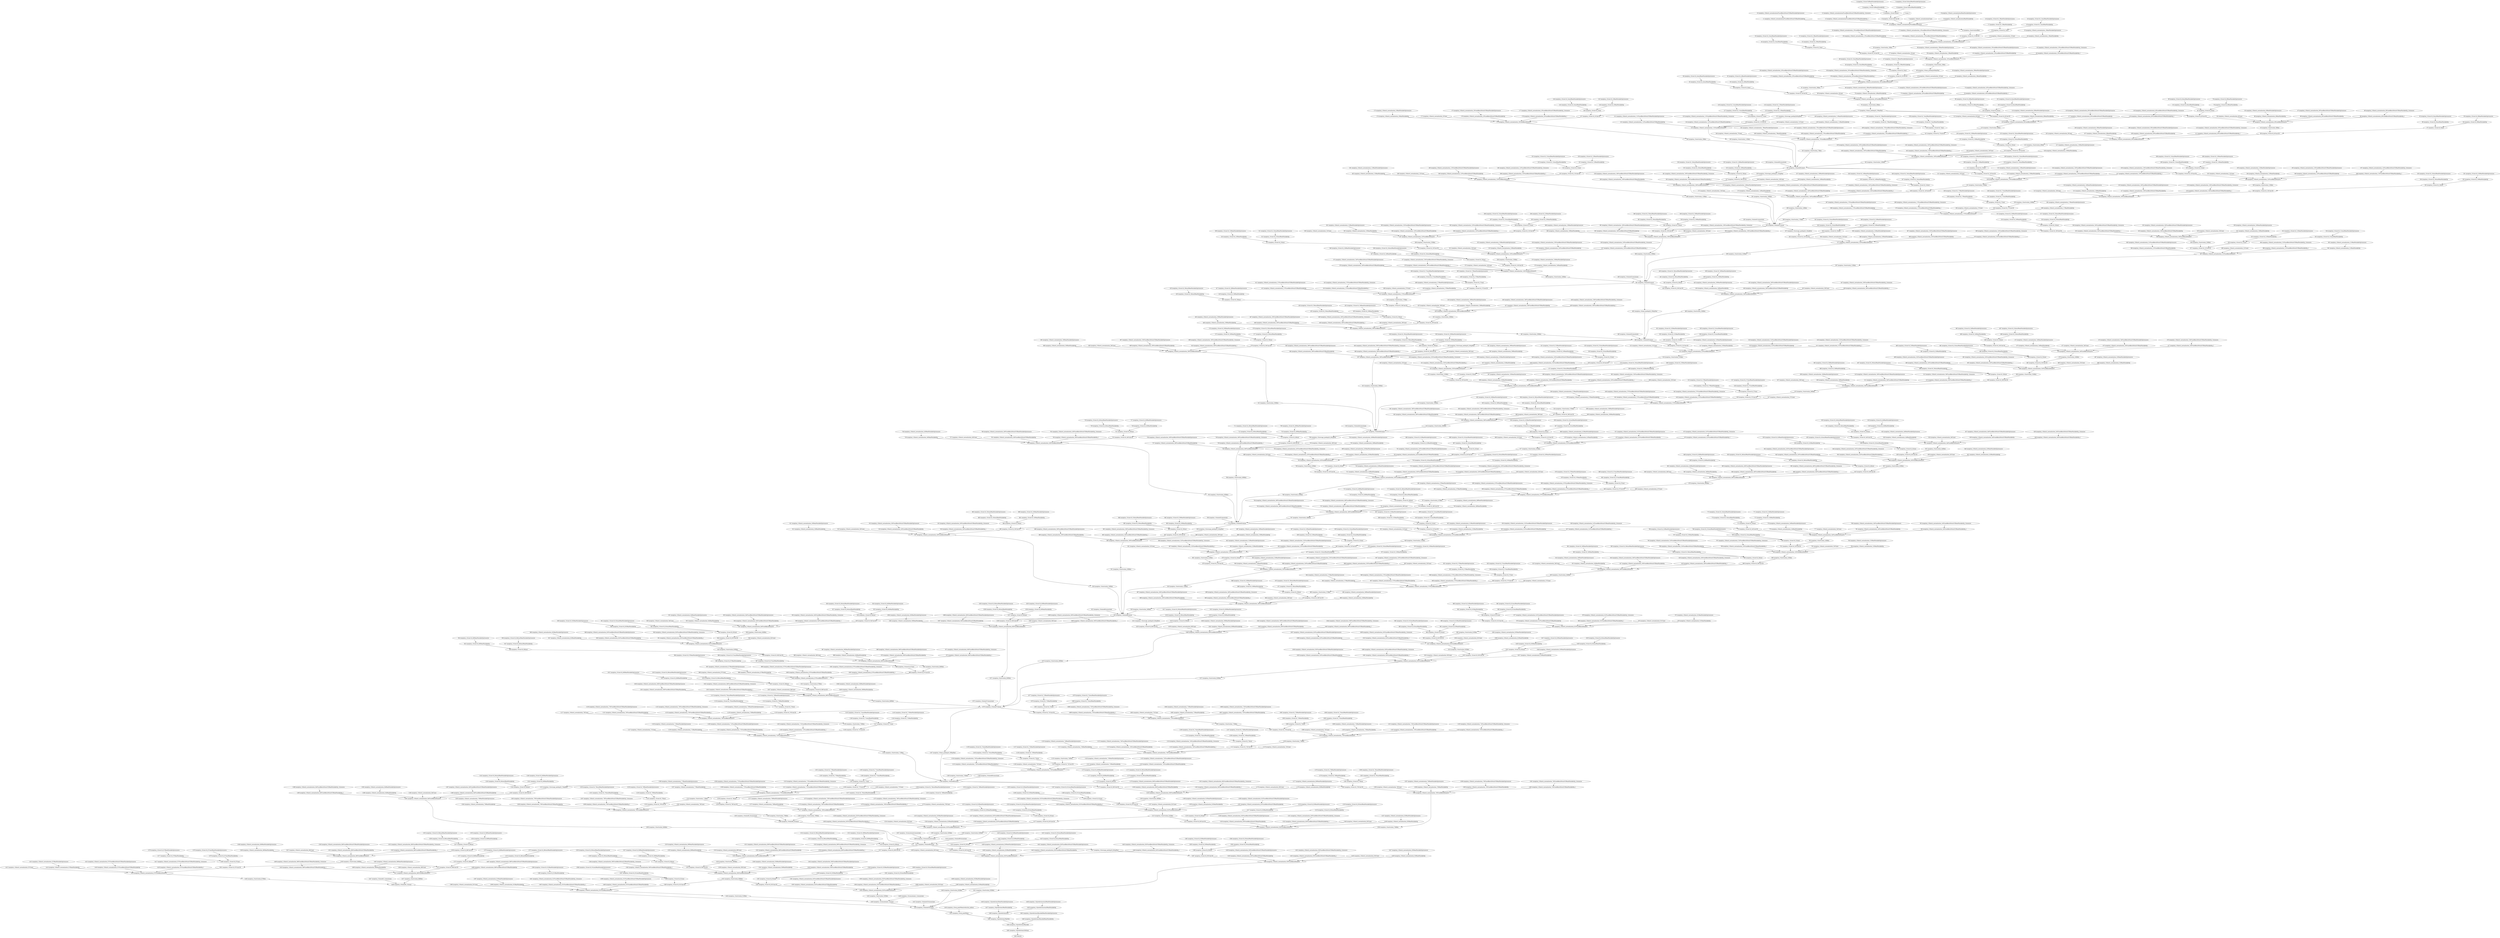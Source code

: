 strict digraph  {
"0 args_0" [id=0, op=Placeholder];
"1 inception_v3/conv2d/ReadVariableOp/resource" [id=1, op=Placeholder];
"2 inception_v3/conv2d/ReadVariableOp" [id=2, op=ReadVariableOp];
"3 inception_v3/conv2d/mul/ReadVariableOp/resource" [id=3, op=Placeholder];
"4 inception_v3/conv2d/mul/ReadVariableOp" [id=4, op=ReadVariableOp];
"5 inception_v3/conv2d/mul" [id=5, op=Mul];
"6 inception_v3/conv2d/Conv2D" [id=6, op=Conv2D];
"7 inception_v3/batch_normalization/Const" [id=7, op=Const];
"8 inception_v3/batch_normalization/ReadVariableOp/resource" [id=8, op=Placeholder];
"9 inception_v3/batch_normalization/ReadVariableOp" [id=9, op=ReadVariableOp];
"10 inception_v3/batch_normalization/FusedBatchNormV3/ReadVariableOp/resource" [id=10, op=Placeholder];
"11 inception_v3/batch_normalization/FusedBatchNormV3/ReadVariableOp" [id=11, op=ReadVariableOp];
"12 inception_v3/batch_normalization/FusedBatchNormV3/ReadVariableOp_1/resource" [id=12, op=Placeholder];
"13 inception_v3/batch_normalization/FusedBatchNormV3/ReadVariableOp_1" [id=13, op=ReadVariableOp];
"14 inception_v3/batch_normalization/FusedBatchNormV3" [id=14, op=FusedBatchNormV3];
"15 inception_v3/activation/Relu" [id=15, op=Relu];
"16 inception_v3/conv2d_1/ReadVariableOp/resource" [id=16, op=Placeholder];
"17 inception_v3/conv2d_1/ReadVariableOp" [id=17, op=ReadVariableOp];
"18 inception_v3/conv2d_1/mul/ReadVariableOp/resource" [id=18, op=Placeholder];
"19 inception_v3/conv2d_1/mul/ReadVariableOp" [id=19, op=ReadVariableOp];
"20 inception_v3/conv2d_1/mul" [id=20, op=Mul];
"21 inception_v3/conv2d_1/Conv2D" [id=21, op=Conv2D];
"22 inception_v3/batch_normalization_1/Const" [id=22, op=Const];
"23 inception_v3/batch_normalization_1/ReadVariableOp/resource" [id=23, op=Placeholder];
"24 inception_v3/batch_normalization_1/ReadVariableOp" [id=24, op=ReadVariableOp];
"25 inception_v3/batch_normalization_1/FusedBatchNormV3/ReadVariableOp/resource" [id=25, op=Placeholder];
"26 inception_v3/batch_normalization_1/FusedBatchNormV3/ReadVariableOp" [id=26, op=ReadVariableOp];
"27 inception_v3/batch_normalization_1/FusedBatchNormV3/ReadVariableOp_1/resource" [id=27, op=Placeholder];
"28 inception_v3/batch_normalization_1/FusedBatchNormV3/ReadVariableOp_1" [id=28, op=ReadVariableOp];
"29 inception_v3/batch_normalization_1/FusedBatchNormV3" [id=29, op=FusedBatchNormV3];
"30 inception_v3/activation_1/Relu" [id=30, op=Relu];
"31 inception_v3/conv2d_2/ReadVariableOp/resource" [id=31, op=Placeholder];
"32 inception_v3/conv2d_2/ReadVariableOp" [id=32, op=ReadVariableOp];
"33 inception_v3/conv2d_2/mul/ReadVariableOp/resource" [id=33, op=Placeholder];
"34 inception_v3/conv2d_2/mul/ReadVariableOp" [id=34, op=ReadVariableOp];
"35 inception_v3/conv2d_2/mul" [id=35, op=Mul];
"36 inception_v3/conv2d_2/Conv2D" [id=36, op=Conv2D];
"37 inception_v3/batch_normalization_2/Const" [id=37, op=Const];
"38 inception_v3/batch_normalization_2/ReadVariableOp/resource" [id=38, op=Placeholder];
"39 inception_v3/batch_normalization_2/ReadVariableOp" [id=39, op=ReadVariableOp];
"40 inception_v3/batch_normalization_2/FusedBatchNormV3/ReadVariableOp/resource" [id=40, op=Placeholder];
"41 inception_v3/batch_normalization_2/FusedBatchNormV3/ReadVariableOp" [id=41, op=ReadVariableOp];
"42 inception_v3/batch_normalization_2/FusedBatchNormV3/ReadVariableOp_1/resource" [id=42, op=Placeholder];
"43 inception_v3/batch_normalization_2/FusedBatchNormV3/ReadVariableOp_1" [id=43, op=ReadVariableOp];
"44 inception_v3/batch_normalization_2/FusedBatchNormV3" [id=44, op=FusedBatchNormV3];
"45 inception_v3/activation_2/Relu" [id=45, op=Relu];
"46 inception_v3/max_pooling2d/MaxPool" [id=46, op=MaxPool];
"47 inception_v3/conv2d_3/ReadVariableOp/resource" [id=47, op=Placeholder];
"48 inception_v3/conv2d_3/ReadVariableOp" [id=48, op=ReadVariableOp];
"49 inception_v3/conv2d_3/mul/ReadVariableOp/resource" [id=49, op=Placeholder];
"50 inception_v3/conv2d_3/mul/ReadVariableOp" [id=50, op=ReadVariableOp];
"51 inception_v3/conv2d_3/mul" [id=51, op=Mul];
"52 inception_v3/conv2d_3/Conv2D" [id=52, op=Conv2D];
"53 inception_v3/batch_normalization_3/Const" [id=53, op=Const];
"54 inception_v3/batch_normalization_3/ReadVariableOp/resource" [id=54, op=Placeholder];
"55 inception_v3/batch_normalization_3/ReadVariableOp" [id=55, op=ReadVariableOp];
"56 inception_v3/batch_normalization_3/FusedBatchNormV3/ReadVariableOp/resource" [id=56, op=Placeholder];
"57 inception_v3/batch_normalization_3/FusedBatchNormV3/ReadVariableOp" [id=57, op=ReadVariableOp];
"58 inception_v3/batch_normalization_3/FusedBatchNormV3/ReadVariableOp_1/resource" [id=58, op=Placeholder];
"59 inception_v3/batch_normalization_3/FusedBatchNormV3/ReadVariableOp_1" [id=59, op=ReadVariableOp];
"60 inception_v3/batch_normalization_3/FusedBatchNormV3" [id=60, op=FusedBatchNormV3];
"61 inception_v3/activation_3/Relu" [id=61, op=Relu];
"62 inception_v3/conv2d_4/ReadVariableOp/resource" [id=62, op=Placeholder];
"63 inception_v3/conv2d_4/ReadVariableOp" [id=63, op=ReadVariableOp];
"64 inception_v3/conv2d_4/mul/ReadVariableOp/resource" [id=64, op=Placeholder];
"65 inception_v3/conv2d_4/mul/ReadVariableOp" [id=65, op=ReadVariableOp];
"66 inception_v3/conv2d_4/mul" [id=66, op=Mul];
"67 inception_v3/conv2d_4/Conv2D" [id=67, op=Conv2D];
"68 inception_v3/batch_normalization_4/Const" [id=68, op=Const];
"69 inception_v3/batch_normalization_4/ReadVariableOp/resource" [id=69, op=Placeholder];
"70 inception_v3/batch_normalization_4/ReadVariableOp" [id=70, op=ReadVariableOp];
"71 inception_v3/batch_normalization_4/FusedBatchNormV3/ReadVariableOp/resource" [id=71, op=Placeholder];
"72 inception_v3/batch_normalization_4/FusedBatchNormV3/ReadVariableOp" [id=72, op=ReadVariableOp];
"73 inception_v3/batch_normalization_4/FusedBatchNormV3/ReadVariableOp_1/resource" [id=73, op=Placeholder];
"74 inception_v3/batch_normalization_4/FusedBatchNormV3/ReadVariableOp_1" [id=74, op=ReadVariableOp];
"75 inception_v3/batch_normalization_4/FusedBatchNormV3" [id=75, op=FusedBatchNormV3];
"76 inception_v3/activation_4/Relu" [id=76, op=Relu];
"77 inception_v3/max_pooling2d_1/MaxPool" [id=77, op=MaxPool];
"78 inception_v3/conv2d_8/ReadVariableOp/resource" [id=78, op=Placeholder];
"79 inception_v3/conv2d_8/ReadVariableOp" [id=79, op=ReadVariableOp];
"80 inception_v3/conv2d_8/mul/ReadVariableOp/resource" [id=80, op=Placeholder];
"81 inception_v3/conv2d_8/mul/ReadVariableOp" [id=81, op=ReadVariableOp];
"82 inception_v3/conv2d_8/mul" [id=82, op=Mul];
"83 inception_v3/conv2d_8/Conv2D" [id=83, op=Conv2D];
"84 inception_v3/batch_normalization_8/Const" [id=84, op=Const];
"85 inception_v3/batch_normalization_8/ReadVariableOp/resource" [id=85, op=Placeholder];
"86 inception_v3/batch_normalization_8/ReadVariableOp" [id=86, op=ReadVariableOp];
"87 inception_v3/batch_normalization_8/FusedBatchNormV3/ReadVariableOp/resource" [id=87, op=Placeholder];
"88 inception_v3/batch_normalization_8/FusedBatchNormV3/ReadVariableOp" [id=88, op=ReadVariableOp];
"89 inception_v3/batch_normalization_8/FusedBatchNormV3/ReadVariableOp_1/resource" [id=89, op=Placeholder];
"90 inception_v3/batch_normalization_8/FusedBatchNormV3/ReadVariableOp_1" [id=90, op=ReadVariableOp];
"91 inception_v3/batch_normalization_8/FusedBatchNormV3" [id=91, op=FusedBatchNormV3];
"92 inception_v3/activation_8/Relu" [id=92, op=Relu];
"93 inception_v3/conv2d_9/ReadVariableOp/resource" [id=93, op=Placeholder];
"94 inception_v3/conv2d_9/ReadVariableOp" [id=94, op=ReadVariableOp];
"95 inception_v3/conv2d_9/mul/ReadVariableOp/resource" [id=95, op=Placeholder];
"96 inception_v3/conv2d_9/mul/ReadVariableOp" [id=96, op=ReadVariableOp];
"97 inception_v3/conv2d_9/mul" [id=97, op=Mul];
"98 inception_v3/conv2d_9/Conv2D" [id=98, op=Conv2D];
"99 inception_v3/conv2d_6/ReadVariableOp/resource" [id=99, op=Placeholder];
"100 inception_v3/conv2d_6/ReadVariableOp" [id=100, op=ReadVariableOp];
"101 inception_v3/conv2d_6/mul/ReadVariableOp/resource" [id=101, op=Placeholder];
"102 inception_v3/conv2d_6/mul/ReadVariableOp" [id=102, op=ReadVariableOp];
"103 inception_v3/conv2d_6/mul" [id=103, op=Mul];
"104 inception_v3/conv2d_6/Conv2D" [id=104, op=Conv2D];
"105 inception_v3/batch_normalization_9/Const" [id=105, op=Const];
"106 inception_v3/batch_normalization_9/ReadVariableOp/resource" [id=106, op=Placeholder];
"107 inception_v3/batch_normalization_9/ReadVariableOp" [id=107, op=ReadVariableOp];
"108 inception_v3/batch_normalization_9/FusedBatchNormV3/ReadVariableOp/resource" [id=108, op=Placeholder];
"109 inception_v3/batch_normalization_9/FusedBatchNormV3/ReadVariableOp" [id=109, op=ReadVariableOp];
"110 inception_v3/batch_normalization_9/FusedBatchNormV3/ReadVariableOp_1/resource" [id=110, op=Placeholder];
"111 inception_v3/batch_normalization_9/FusedBatchNormV3/ReadVariableOp_1" [id=111, op=ReadVariableOp];
"112 inception_v3/batch_normalization_9/FusedBatchNormV3" [id=112, op=FusedBatchNormV3];
"113 inception_v3/batch_normalization_6/Const" [id=113, op=Const];
"114 inception_v3/batch_normalization_6/ReadVariableOp/resource" [id=114, op=Placeholder];
"115 inception_v3/batch_normalization_6/ReadVariableOp" [id=115, op=ReadVariableOp];
"116 inception_v3/batch_normalization_6/FusedBatchNormV3/ReadVariableOp/resource" [id=116, op=Placeholder];
"117 inception_v3/batch_normalization_6/FusedBatchNormV3/ReadVariableOp" [id=117, op=ReadVariableOp];
"118 inception_v3/batch_normalization_6/FusedBatchNormV3/ReadVariableOp_1/resource" [id=118, op=Placeholder];
"119 inception_v3/batch_normalization_6/FusedBatchNormV3/ReadVariableOp_1" [id=119, op=ReadVariableOp];
"120 inception_v3/batch_normalization_6/FusedBatchNormV3" [id=120, op=FusedBatchNormV3];
"121 inception_v3/average_pooling2d/AvgPool" [id=121, op=AvgPool];
"122 inception_v3/activation_9/Relu" [id=122, op=Relu];
"123 inception_v3/activation_6/Relu" [id=123, op=Relu];
"124 inception_v3/conv2d_11/ReadVariableOp/resource" [id=124, op=Placeholder];
"125 inception_v3/conv2d_11/ReadVariableOp" [id=125, op=ReadVariableOp];
"126 inception_v3/conv2d_11/mul/ReadVariableOp/resource" [id=126, op=Placeholder];
"127 inception_v3/conv2d_11/mul/ReadVariableOp" [id=127, op=ReadVariableOp];
"128 inception_v3/conv2d_11/mul" [id=128, op=Mul];
"129 inception_v3/conv2d_11/Conv2D" [id=129, op=Conv2D];
"130 inception_v3/conv2d_10/ReadVariableOp/resource" [id=130, op=Placeholder];
"131 inception_v3/conv2d_10/ReadVariableOp" [id=131, op=ReadVariableOp];
"132 inception_v3/conv2d_10/mul/ReadVariableOp/resource" [id=132, op=Placeholder];
"133 inception_v3/conv2d_10/mul/ReadVariableOp" [id=133, op=ReadVariableOp];
"134 inception_v3/conv2d_10/mul" [id=134, op=Mul];
"135 inception_v3/conv2d_10/Conv2D" [id=135, op=Conv2D];
"136 inception_v3/conv2d_7/ReadVariableOp/resource" [id=136, op=Placeholder];
"137 inception_v3/conv2d_7/ReadVariableOp" [id=137, op=ReadVariableOp];
"138 inception_v3/conv2d_7/mul/ReadVariableOp/resource" [id=138, op=Placeholder];
"139 inception_v3/conv2d_7/mul/ReadVariableOp" [id=139, op=ReadVariableOp];
"140 inception_v3/conv2d_7/mul" [id=140, op=Mul];
"141 inception_v3/conv2d_7/Conv2D" [id=141, op=Conv2D];
"142 inception_v3/conv2d_5/ReadVariableOp/resource" [id=142, op=Placeholder];
"143 inception_v3/conv2d_5/ReadVariableOp" [id=143, op=ReadVariableOp];
"144 inception_v3/conv2d_5/mul/ReadVariableOp/resource" [id=144, op=Placeholder];
"145 inception_v3/conv2d_5/mul/ReadVariableOp" [id=145, op=ReadVariableOp];
"146 inception_v3/conv2d_5/mul" [id=146, op=Mul];
"147 inception_v3/conv2d_5/Conv2D" [id=147, op=Conv2D];
"148 inception_v3/batch_normalization_11/Const" [id=148, op=Const];
"149 inception_v3/batch_normalization_11/ReadVariableOp/resource" [id=149, op=Placeholder];
"150 inception_v3/batch_normalization_11/ReadVariableOp" [id=150, op=ReadVariableOp];
"151 inception_v3/batch_normalization_11/FusedBatchNormV3/ReadVariableOp/resource" [id=151, op=Placeholder];
"152 inception_v3/batch_normalization_11/FusedBatchNormV3/ReadVariableOp" [id=152, op=ReadVariableOp];
"153 inception_v3/batch_normalization_11/FusedBatchNormV3/ReadVariableOp_1/resource" [id=153, op=Placeholder];
"154 inception_v3/batch_normalization_11/FusedBatchNormV3/ReadVariableOp_1" [id=154, op=ReadVariableOp];
"155 inception_v3/batch_normalization_11/FusedBatchNormV3" [id=155, op=FusedBatchNormV3];
"156 inception_v3/batch_normalization_10/Const" [id=156, op=Const];
"157 inception_v3/batch_normalization_10/ReadVariableOp/resource" [id=157, op=Placeholder];
"158 inception_v3/batch_normalization_10/ReadVariableOp" [id=158, op=ReadVariableOp];
"159 inception_v3/batch_normalization_10/FusedBatchNormV3/ReadVariableOp/resource" [id=159, op=Placeholder];
"160 inception_v3/batch_normalization_10/FusedBatchNormV3/ReadVariableOp" [id=160, op=ReadVariableOp];
"161 inception_v3/batch_normalization_10/FusedBatchNormV3/ReadVariableOp_1/resource" [id=161, op=Placeholder];
"162 inception_v3/batch_normalization_10/FusedBatchNormV3/ReadVariableOp_1" [id=162, op=ReadVariableOp];
"163 inception_v3/batch_normalization_10/FusedBatchNormV3" [id=163, op=FusedBatchNormV3];
"164 inception_v3/batch_normalization_7/Const" [id=164, op=Const];
"165 inception_v3/batch_normalization_7/ReadVariableOp/resource" [id=165, op=Placeholder];
"166 inception_v3/batch_normalization_7/ReadVariableOp" [id=166, op=ReadVariableOp];
"167 inception_v3/batch_normalization_7/FusedBatchNormV3/ReadVariableOp/resource" [id=167, op=Placeholder];
"168 inception_v3/batch_normalization_7/FusedBatchNormV3/ReadVariableOp" [id=168, op=ReadVariableOp];
"169 inception_v3/batch_normalization_7/FusedBatchNormV3/ReadVariableOp_1/resource" [id=169, op=Placeholder];
"170 inception_v3/batch_normalization_7/FusedBatchNormV3/ReadVariableOp_1" [id=170, op=ReadVariableOp];
"171 inception_v3/batch_normalization_7/FusedBatchNormV3" [id=171, op=FusedBatchNormV3];
"172 inception_v3/batch_normalization_5/Const" [id=172, op=Const];
"173 inception_v3/batch_normalization_5/ReadVariableOp/resource" [id=173, op=Placeholder];
"174 inception_v3/batch_normalization_5/ReadVariableOp" [id=174, op=ReadVariableOp];
"175 inception_v3/batch_normalization_5/FusedBatchNormV3/ReadVariableOp/resource" [id=175, op=Placeholder];
"176 inception_v3/batch_normalization_5/FusedBatchNormV3/ReadVariableOp" [id=176, op=ReadVariableOp];
"177 inception_v3/batch_normalization_5/FusedBatchNormV3/ReadVariableOp_1/resource" [id=177, op=Placeholder];
"178 inception_v3/batch_normalization_5/FusedBatchNormV3/ReadVariableOp_1" [id=178, op=ReadVariableOp];
"179 inception_v3/batch_normalization_5/FusedBatchNormV3" [id=179, op=FusedBatchNormV3];
"180 inception_v3/activation_5/Relu" [id=180, op=Relu];
"181 inception_v3/activation_7/Relu" [id=181, op=Relu];
"182 inception_v3/activation_10/Relu" [id=182, op=Relu];
"183 inception_v3/activation_11/Relu" [id=183, op=Relu];
"184 inception_v3/mixed0/concat/axis" [id=184, op=Const];
"185 inception_v3/mixed0/concat" [id=185, op=ConcatV2];
"186 inception_v3/conv2d_15/ReadVariableOp/resource" [id=186, op=Placeholder];
"187 inception_v3/conv2d_15/ReadVariableOp" [id=187, op=ReadVariableOp];
"188 inception_v3/conv2d_15/mul/ReadVariableOp/resource" [id=188, op=Placeholder];
"189 inception_v3/conv2d_15/mul/ReadVariableOp" [id=189, op=ReadVariableOp];
"190 inception_v3/conv2d_15/mul" [id=190, op=Mul];
"191 inception_v3/conv2d_15/Conv2D" [id=191, op=Conv2D];
"192 inception_v3/batch_normalization_15/Const" [id=192, op=Const];
"193 inception_v3/batch_normalization_15/ReadVariableOp/resource" [id=193, op=Placeholder];
"194 inception_v3/batch_normalization_15/ReadVariableOp" [id=194, op=ReadVariableOp];
"195 inception_v3/batch_normalization_15/FusedBatchNormV3/ReadVariableOp/resource" [id=195, op=Placeholder];
"196 inception_v3/batch_normalization_15/FusedBatchNormV3/ReadVariableOp" [id=196, op=ReadVariableOp];
"197 inception_v3/batch_normalization_15/FusedBatchNormV3/ReadVariableOp_1/resource" [id=197, op=Placeholder];
"198 inception_v3/batch_normalization_15/FusedBatchNormV3/ReadVariableOp_1" [id=198, op=ReadVariableOp];
"199 inception_v3/batch_normalization_15/FusedBatchNormV3" [id=199, op=FusedBatchNormV3];
"200 inception_v3/activation_15/Relu" [id=200, op=Relu];
"201 inception_v3/conv2d_16/ReadVariableOp/resource" [id=201, op=Placeholder];
"202 inception_v3/conv2d_16/ReadVariableOp" [id=202, op=ReadVariableOp];
"203 inception_v3/conv2d_16/mul/ReadVariableOp/resource" [id=203, op=Placeholder];
"204 inception_v3/conv2d_16/mul/ReadVariableOp" [id=204, op=ReadVariableOp];
"205 inception_v3/conv2d_16/mul" [id=205, op=Mul];
"206 inception_v3/conv2d_16/Conv2D" [id=206, op=Conv2D];
"207 inception_v3/conv2d_13/ReadVariableOp/resource" [id=207, op=Placeholder];
"208 inception_v3/conv2d_13/ReadVariableOp" [id=208, op=ReadVariableOp];
"209 inception_v3/conv2d_13/mul/ReadVariableOp/resource" [id=209, op=Placeholder];
"210 inception_v3/conv2d_13/mul/ReadVariableOp" [id=210, op=ReadVariableOp];
"211 inception_v3/conv2d_13/mul" [id=211, op=Mul];
"212 inception_v3/conv2d_13/Conv2D" [id=212, op=Conv2D];
"213 inception_v3/batch_normalization_16/Const" [id=213, op=Const];
"214 inception_v3/batch_normalization_16/ReadVariableOp/resource" [id=214, op=Placeholder];
"215 inception_v3/batch_normalization_16/ReadVariableOp" [id=215, op=ReadVariableOp];
"216 inception_v3/batch_normalization_16/FusedBatchNormV3/ReadVariableOp/resource" [id=216, op=Placeholder];
"217 inception_v3/batch_normalization_16/FusedBatchNormV3/ReadVariableOp" [id=217, op=ReadVariableOp];
"218 inception_v3/batch_normalization_16/FusedBatchNormV3/ReadVariableOp_1/resource" [id=218, op=Placeholder];
"219 inception_v3/batch_normalization_16/FusedBatchNormV3/ReadVariableOp_1" [id=219, op=ReadVariableOp];
"220 inception_v3/batch_normalization_16/FusedBatchNormV3" [id=220, op=FusedBatchNormV3];
"221 inception_v3/batch_normalization_13/Const" [id=221, op=Const];
"222 inception_v3/batch_normalization_13/ReadVariableOp/resource" [id=222, op=Placeholder];
"223 inception_v3/batch_normalization_13/ReadVariableOp" [id=223, op=ReadVariableOp];
"224 inception_v3/batch_normalization_13/FusedBatchNormV3/ReadVariableOp/resource" [id=224, op=Placeholder];
"225 inception_v3/batch_normalization_13/FusedBatchNormV3/ReadVariableOp" [id=225, op=ReadVariableOp];
"226 inception_v3/batch_normalization_13/FusedBatchNormV3/ReadVariableOp_1/resource" [id=226, op=Placeholder];
"227 inception_v3/batch_normalization_13/FusedBatchNormV3/ReadVariableOp_1" [id=227, op=ReadVariableOp];
"228 inception_v3/batch_normalization_13/FusedBatchNormV3" [id=228, op=FusedBatchNormV3];
"229 inception_v3/average_pooling2d_1/AvgPool" [id=229, op=AvgPool];
"230 inception_v3/activation_16/Relu" [id=230, op=Relu];
"231 inception_v3/activation_13/Relu" [id=231, op=Relu];
"232 inception_v3/conv2d_18/ReadVariableOp/resource" [id=232, op=Placeholder];
"233 inception_v3/conv2d_18/ReadVariableOp" [id=233, op=ReadVariableOp];
"234 inception_v3/conv2d_18/mul/ReadVariableOp/resource" [id=234, op=Placeholder];
"235 inception_v3/conv2d_18/mul/ReadVariableOp" [id=235, op=ReadVariableOp];
"236 inception_v3/conv2d_18/mul" [id=236, op=Mul];
"237 inception_v3/conv2d_18/Conv2D" [id=237, op=Conv2D];
"238 inception_v3/conv2d_17/ReadVariableOp/resource" [id=238, op=Placeholder];
"239 inception_v3/conv2d_17/ReadVariableOp" [id=239, op=ReadVariableOp];
"240 inception_v3/conv2d_17/mul/ReadVariableOp/resource" [id=240, op=Placeholder];
"241 inception_v3/conv2d_17/mul/ReadVariableOp" [id=241, op=ReadVariableOp];
"242 inception_v3/conv2d_17/mul" [id=242, op=Mul];
"243 inception_v3/conv2d_17/Conv2D" [id=243, op=Conv2D];
"244 inception_v3/conv2d_14/ReadVariableOp/resource" [id=244, op=Placeholder];
"245 inception_v3/conv2d_14/ReadVariableOp" [id=245, op=ReadVariableOp];
"246 inception_v3/conv2d_14/mul/ReadVariableOp/resource" [id=246, op=Placeholder];
"247 inception_v3/conv2d_14/mul/ReadVariableOp" [id=247, op=ReadVariableOp];
"248 inception_v3/conv2d_14/mul" [id=248, op=Mul];
"249 inception_v3/conv2d_14/Conv2D" [id=249, op=Conv2D];
"250 inception_v3/conv2d_12/ReadVariableOp/resource" [id=250, op=Placeholder];
"251 inception_v3/conv2d_12/ReadVariableOp" [id=251, op=ReadVariableOp];
"252 inception_v3/conv2d_12/mul/ReadVariableOp/resource" [id=252, op=Placeholder];
"253 inception_v3/conv2d_12/mul/ReadVariableOp" [id=253, op=ReadVariableOp];
"254 inception_v3/conv2d_12/mul" [id=254, op=Mul];
"255 inception_v3/conv2d_12/Conv2D" [id=255, op=Conv2D];
"256 inception_v3/batch_normalization_18/Const" [id=256, op=Const];
"257 inception_v3/batch_normalization_18/ReadVariableOp/resource" [id=257, op=Placeholder];
"258 inception_v3/batch_normalization_18/ReadVariableOp" [id=258, op=ReadVariableOp];
"259 inception_v3/batch_normalization_18/FusedBatchNormV3/ReadVariableOp/resource" [id=259, op=Placeholder];
"260 inception_v3/batch_normalization_18/FusedBatchNormV3/ReadVariableOp" [id=260, op=ReadVariableOp];
"261 inception_v3/batch_normalization_18/FusedBatchNormV3/ReadVariableOp_1/resource" [id=261, op=Placeholder];
"262 inception_v3/batch_normalization_18/FusedBatchNormV3/ReadVariableOp_1" [id=262, op=ReadVariableOp];
"263 inception_v3/batch_normalization_18/FusedBatchNormV3" [id=263, op=FusedBatchNormV3];
"264 inception_v3/batch_normalization_17/Const" [id=264, op=Const];
"265 inception_v3/batch_normalization_17/ReadVariableOp/resource" [id=265, op=Placeholder];
"266 inception_v3/batch_normalization_17/ReadVariableOp" [id=266, op=ReadVariableOp];
"267 inception_v3/batch_normalization_17/FusedBatchNormV3/ReadVariableOp/resource" [id=267, op=Placeholder];
"268 inception_v3/batch_normalization_17/FusedBatchNormV3/ReadVariableOp" [id=268, op=ReadVariableOp];
"269 inception_v3/batch_normalization_17/FusedBatchNormV3/ReadVariableOp_1/resource" [id=269, op=Placeholder];
"270 inception_v3/batch_normalization_17/FusedBatchNormV3/ReadVariableOp_1" [id=270, op=ReadVariableOp];
"271 inception_v3/batch_normalization_17/FusedBatchNormV3" [id=271, op=FusedBatchNormV3];
"272 inception_v3/batch_normalization_14/Const" [id=272, op=Const];
"273 inception_v3/batch_normalization_14/ReadVariableOp/resource" [id=273, op=Placeholder];
"274 inception_v3/batch_normalization_14/ReadVariableOp" [id=274, op=ReadVariableOp];
"275 inception_v3/batch_normalization_14/FusedBatchNormV3/ReadVariableOp/resource" [id=275, op=Placeholder];
"276 inception_v3/batch_normalization_14/FusedBatchNormV3/ReadVariableOp" [id=276, op=ReadVariableOp];
"277 inception_v3/batch_normalization_14/FusedBatchNormV3/ReadVariableOp_1/resource" [id=277, op=Placeholder];
"278 inception_v3/batch_normalization_14/FusedBatchNormV3/ReadVariableOp_1" [id=278, op=ReadVariableOp];
"279 inception_v3/batch_normalization_14/FusedBatchNormV3" [id=279, op=FusedBatchNormV3];
"280 inception_v3/batch_normalization_12/Const" [id=280, op=Const];
"281 inception_v3/batch_normalization_12/ReadVariableOp/resource" [id=281, op=Placeholder];
"282 inception_v3/batch_normalization_12/ReadVariableOp" [id=282, op=ReadVariableOp];
"283 inception_v3/batch_normalization_12/FusedBatchNormV3/ReadVariableOp/resource" [id=283, op=Placeholder];
"284 inception_v3/batch_normalization_12/FusedBatchNormV3/ReadVariableOp" [id=284, op=ReadVariableOp];
"285 inception_v3/batch_normalization_12/FusedBatchNormV3/ReadVariableOp_1/resource" [id=285, op=Placeholder];
"286 inception_v3/batch_normalization_12/FusedBatchNormV3/ReadVariableOp_1" [id=286, op=ReadVariableOp];
"287 inception_v3/batch_normalization_12/FusedBatchNormV3" [id=287, op=FusedBatchNormV3];
"288 inception_v3/activation_12/Relu" [id=288, op=Relu];
"289 inception_v3/activation_14/Relu" [id=289, op=Relu];
"290 inception_v3/activation_17/Relu" [id=290, op=Relu];
"291 inception_v3/activation_18/Relu" [id=291, op=Relu];
"292 inception_v3/mixed1/concat/axis" [id=292, op=Const];
"293 inception_v3/mixed1/concat" [id=293, op=ConcatV2];
"294 inception_v3/conv2d_22/ReadVariableOp/resource" [id=294, op=Placeholder];
"295 inception_v3/conv2d_22/ReadVariableOp" [id=295, op=ReadVariableOp];
"296 inception_v3/conv2d_22/mul/ReadVariableOp/resource" [id=296, op=Placeholder];
"297 inception_v3/conv2d_22/mul/ReadVariableOp" [id=297, op=ReadVariableOp];
"298 inception_v3/conv2d_22/mul" [id=298, op=Mul];
"299 inception_v3/conv2d_22/Conv2D" [id=299, op=Conv2D];
"300 inception_v3/batch_normalization_22/Const" [id=300, op=Const];
"301 inception_v3/batch_normalization_22/ReadVariableOp/resource" [id=301, op=Placeholder];
"302 inception_v3/batch_normalization_22/ReadVariableOp" [id=302, op=ReadVariableOp];
"303 inception_v3/batch_normalization_22/FusedBatchNormV3/ReadVariableOp/resource" [id=303, op=Placeholder];
"304 inception_v3/batch_normalization_22/FusedBatchNormV3/ReadVariableOp" [id=304, op=ReadVariableOp];
"305 inception_v3/batch_normalization_22/FusedBatchNormV3/ReadVariableOp_1/resource" [id=305, op=Placeholder];
"306 inception_v3/batch_normalization_22/FusedBatchNormV3/ReadVariableOp_1" [id=306, op=ReadVariableOp];
"307 inception_v3/batch_normalization_22/FusedBatchNormV3" [id=307, op=FusedBatchNormV3];
"308 inception_v3/activation_22/Relu" [id=308, op=Relu];
"309 inception_v3/conv2d_23/ReadVariableOp/resource" [id=309, op=Placeholder];
"310 inception_v3/conv2d_23/ReadVariableOp" [id=310, op=ReadVariableOp];
"311 inception_v3/conv2d_23/mul/ReadVariableOp/resource" [id=311, op=Placeholder];
"312 inception_v3/conv2d_23/mul/ReadVariableOp" [id=312, op=ReadVariableOp];
"313 inception_v3/conv2d_23/mul" [id=313, op=Mul];
"314 inception_v3/conv2d_23/Conv2D" [id=314, op=Conv2D];
"315 inception_v3/conv2d_20/ReadVariableOp/resource" [id=315, op=Placeholder];
"316 inception_v3/conv2d_20/ReadVariableOp" [id=316, op=ReadVariableOp];
"317 inception_v3/conv2d_20/mul/ReadVariableOp/resource" [id=317, op=Placeholder];
"318 inception_v3/conv2d_20/mul/ReadVariableOp" [id=318, op=ReadVariableOp];
"319 inception_v3/conv2d_20/mul" [id=319, op=Mul];
"320 inception_v3/conv2d_20/Conv2D" [id=320, op=Conv2D];
"321 inception_v3/batch_normalization_23/Const" [id=321, op=Const];
"322 inception_v3/batch_normalization_23/ReadVariableOp/resource" [id=322, op=Placeholder];
"323 inception_v3/batch_normalization_23/ReadVariableOp" [id=323, op=ReadVariableOp];
"324 inception_v3/batch_normalization_23/FusedBatchNormV3/ReadVariableOp/resource" [id=324, op=Placeholder];
"325 inception_v3/batch_normalization_23/FusedBatchNormV3/ReadVariableOp" [id=325, op=ReadVariableOp];
"326 inception_v3/batch_normalization_23/FusedBatchNormV3/ReadVariableOp_1/resource" [id=326, op=Placeholder];
"327 inception_v3/batch_normalization_23/FusedBatchNormV3/ReadVariableOp_1" [id=327, op=ReadVariableOp];
"328 inception_v3/batch_normalization_23/FusedBatchNormV3" [id=328, op=FusedBatchNormV3];
"329 inception_v3/batch_normalization_20/Const" [id=329, op=Const];
"330 inception_v3/batch_normalization_20/ReadVariableOp/resource" [id=330, op=Placeholder];
"331 inception_v3/batch_normalization_20/ReadVariableOp" [id=331, op=ReadVariableOp];
"332 inception_v3/batch_normalization_20/FusedBatchNormV3/ReadVariableOp/resource" [id=332, op=Placeholder];
"333 inception_v3/batch_normalization_20/FusedBatchNormV3/ReadVariableOp" [id=333, op=ReadVariableOp];
"334 inception_v3/batch_normalization_20/FusedBatchNormV3/ReadVariableOp_1/resource" [id=334, op=Placeholder];
"335 inception_v3/batch_normalization_20/FusedBatchNormV3/ReadVariableOp_1" [id=335, op=ReadVariableOp];
"336 inception_v3/batch_normalization_20/FusedBatchNormV3" [id=336, op=FusedBatchNormV3];
"337 inception_v3/average_pooling2d_2/AvgPool" [id=337, op=AvgPool];
"338 inception_v3/activation_23/Relu" [id=338, op=Relu];
"339 inception_v3/activation_20/Relu" [id=339, op=Relu];
"340 inception_v3/conv2d_25/ReadVariableOp/resource" [id=340, op=Placeholder];
"341 inception_v3/conv2d_25/ReadVariableOp" [id=341, op=ReadVariableOp];
"342 inception_v3/conv2d_25/mul/ReadVariableOp/resource" [id=342, op=Placeholder];
"343 inception_v3/conv2d_25/mul/ReadVariableOp" [id=343, op=ReadVariableOp];
"344 inception_v3/conv2d_25/mul" [id=344, op=Mul];
"345 inception_v3/conv2d_25/Conv2D" [id=345, op=Conv2D];
"346 inception_v3/conv2d_24/ReadVariableOp/resource" [id=346, op=Placeholder];
"347 inception_v3/conv2d_24/ReadVariableOp" [id=347, op=ReadVariableOp];
"348 inception_v3/conv2d_24/mul/ReadVariableOp/resource" [id=348, op=Placeholder];
"349 inception_v3/conv2d_24/mul/ReadVariableOp" [id=349, op=ReadVariableOp];
"350 inception_v3/conv2d_24/mul" [id=350, op=Mul];
"351 inception_v3/conv2d_24/Conv2D" [id=351, op=Conv2D];
"352 inception_v3/conv2d_21/ReadVariableOp/resource" [id=352, op=Placeholder];
"353 inception_v3/conv2d_21/ReadVariableOp" [id=353, op=ReadVariableOp];
"354 inception_v3/conv2d_21/mul/ReadVariableOp/resource" [id=354, op=Placeholder];
"355 inception_v3/conv2d_21/mul/ReadVariableOp" [id=355, op=ReadVariableOp];
"356 inception_v3/conv2d_21/mul" [id=356, op=Mul];
"357 inception_v3/conv2d_21/Conv2D" [id=357, op=Conv2D];
"358 inception_v3/conv2d_19/ReadVariableOp/resource" [id=358, op=Placeholder];
"359 inception_v3/conv2d_19/ReadVariableOp" [id=359, op=ReadVariableOp];
"360 inception_v3/conv2d_19/mul/ReadVariableOp/resource" [id=360, op=Placeholder];
"361 inception_v3/conv2d_19/mul/ReadVariableOp" [id=361, op=ReadVariableOp];
"362 inception_v3/conv2d_19/mul" [id=362, op=Mul];
"363 inception_v3/conv2d_19/Conv2D" [id=363, op=Conv2D];
"364 inception_v3/batch_normalization_25/Const" [id=364, op=Const];
"365 inception_v3/batch_normalization_25/ReadVariableOp/resource" [id=365, op=Placeholder];
"366 inception_v3/batch_normalization_25/ReadVariableOp" [id=366, op=ReadVariableOp];
"367 inception_v3/batch_normalization_25/FusedBatchNormV3/ReadVariableOp/resource" [id=367, op=Placeholder];
"368 inception_v3/batch_normalization_25/FusedBatchNormV3/ReadVariableOp" [id=368, op=ReadVariableOp];
"369 inception_v3/batch_normalization_25/FusedBatchNormV3/ReadVariableOp_1/resource" [id=369, op=Placeholder];
"370 inception_v3/batch_normalization_25/FusedBatchNormV3/ReadVariableOp_1" [id=370, op=ReadVariableOp];
"371 inception_v3/batch_normalization_25/FusedBatchNormV3" [id=371, op=FusedBatchNormV3];
"372 inception_v3/batch_normalization_24/Const" [id=372, op=Const];
"373 inception_v3/batch_normalization_24/ReadVariableOp/resource" [id=373, op=Placeholder];
"374 inception_v3/batch_normalization_24/ReadVariableOp" [id=374, op=ReadVariableOp];
"375 inception_v3/batch_normalization_24/FusedBatchNormV3/ReadVariableOp/resource" [id=375, op=Placeholder];
"376 inception_v3/batch_normalization_24/FusedBatchNormV3/ReadVariableOp" [id=376, op=ReadVariableOp];
"377 inception_v3/batch_normalization_24/FusedBatchNormV3/ReadVariableOp_1/resource" [id=377, op=Placeholder];
"378 inception_v3/batch_normalization_24/FusedBatchNormV3/ReadVariableOp_1" [id=378, op=ReadVariableOp];
"379 inception_v3/batch_normalization_24/FusedBatchNormV3" [id=379, op=FusedBatchNormV3];
"380 inception_v3/batch_normalization_21/Const" [id=380, op=Const];
"381 inception_v3/batch_normalization_21/ReadVariableOp/resource" [id=381, op=Placeholder];
"382 inception_v3/batch_normalization_21/ReadVariableOp" [id=382, op=ReadVariableOp];
"383 inception_v3/batch_normalization_21/FusedBatchNormV3/ReadVariableOp/resource" [id=383, op=Placeholder];
"384 inception_v3/batch_normalization_21/FusedBatchNormV3/ReadVariableOp" [id=384, op=ReadVariableOp];
"385 inception_v3/batch_normalization_21/FusedBatchNormV3/ReadVariableOp_1/resource" [id=385, op=Placeholder];
"386 inception_v3/batch_normalization_21/FusedBatchNormV3/ReadVariableOp_1" [id=386, op=ReadVariableOp];
"387 inception_v3/batch_normalization_21/FusedBatchNormV3" [id=387, op=FusedBatchNormV3];
"388 inception_v3/batch_normalization_19/Const" [id=388, op=Const];
"389 inception_v3/batch_normalization_19/ReadVariableOp/resource" [id=389, op=Placeholder];
"390 inception_v3/batch_normalization_19/ReadVariableOp" [id=390, op=ReadVariableOp];
"391 inception_v3/batch_normalization_19/FusedBatchNormV3/ReadVariableOp/resource" [id=391, op=Placeholder];
"392 inception_v3/batch_normalization_19/FusedBatchNormV3/ReadVariableOp" [id=392, op=ReadVariableOp];
"393 inception_v3/batch_normalization_19/FusedBatchNormV3/ReadVariableOp_1/resource" [id=393, op=Placeholder];
"394 inception_v3/batch_normalization_19/FusedBatchNormV3/ReadVariableOp_1" [id=394, op=ReadVariableOp];
"395 inception_v3/batch_normalization_19/FusedBatchNormV3" [id=395, op=FusedBatchNormV3];
"396 inception_v3/activation_19/Relu" [id=396, op=Relu];
"397 inception_v3/activation_21/Relu" [id=397, op=Relu];
"398 inception_v3/activation_24/Relu" [id=398, op=Relu];
"399 inception_v3/activation_25/Relu" [id=399, op=Relu];
"400 inception_v3/mixed2/concat/axis" [id=400, op=Const];
"401 inception_v3/mixed2/concat" [id=401, op=ConcatV2];
"402 inception_v3/conv2d_27/ReadVariableOp/resource" [id=402, op=Placeholder];
"403 inception_v3/conv2d_27/ReadVariableOp" [id=403, op=ReadVariableOp];
"404 inception_v3/conv2d_27/mul/ReadVariableOp/resource" [id=404, op=Placeholder];
"405 inception_v3/conv2d_27/mul/ReadVariableOp" [id=405, op=ReadVariableOp];
"406 inception_v3/conv2d_27/mul" [id=406, op=Mul];
"407 inception_v3/conv2d_27/Conv2D" [id=407, op=Conv2D];
"408 inception_v3/batch_normalization_27/Const" [id=408, op=Const];
"409 inception_v3/batch_normalization_27/ReadVariableOp/resource" [id=409, op=Placeholder];
"410 inception_v3/batch_normalization_27/ReadVariableOp" [id=410, op=ReadVariableOp];
"411 inception_v3/batch_normalization_27/FusedBatchNormV3/ReadVariableOp/resource" [id=411, op=Placeholder];
"412 inception_v3/batch_normalization_27/FusedBatchNormV3/ReadVariableOp" [id=412, op=ReadVariableOp];
"413 inception_v3/batch_normalization_27/FusedBatchNormV3/ReadVariableOp_1/resource" [id=413, op=Placeholder];
"414 inception_v3/batch_normalization_27/FusedBatchNormV3/ReadVariableOp_1" [id=414, op=ReadVariableOp];
"415 inception_v3/batch_normalization_27/FusedBatchNormV3" [id=415, op=FusedBatchNormV3];
"416 inception_v3/activation_27/Relu" [id=416, op=Relu];
"417 inception_v3/conv2d_28/ReadVariableOp/resource" [id=417, op=Placeholder];
"418 inception_v3/conv2d_28/ReadVariableOp" [id=418, op=ReadVariableOp];
"419 inception_v3/conv2d_28/mul/ReadVariableOp/resource" [id=419, op=Placeholder];
"420 inception_v3/conv2d_28/mul/ReadVariableOp" [id=420, op=ReadVariableOp];
"421 inception_v3/conv2d_28/mul" [id=421, op=Mul];
"422 inception_v3/conv2d_28/Conv2D" [id=422, op=Conv2D];
"423 inception_v3/batch_normalization_28/Const" [id=423, op=Const];
"424 inception_v3/batch_normalization_28/ReadVariableOp/resource" [id=424, op=Placeholder];
"425 inception_v3/batch_normalization_28/ReadVariableOp" [id=425, op=ReadVariableOp];
"426 inception_v3/batch_normalization_28/FusedBatchNormV3/ReadVariableOp/resource" [id=426, op=Placeholder];
"427 inception_v3/batch_normalization_28/FusedBatchNormV3/ReadVariableOp" [id=427, op=ReadVariableOp];
"428 inception_v3/batch_normalization_28/FusedBatchNormV3/ReadVariableOp_1/resource" [id=428, op=Placeholder];
"429 inception_v3/batch_normalization_28/FusedBatchNormV3/ReadVariableOp_1" [id=429, op=ReadVariableOp];
"430 inception_v3/batch_normalization_28/FusedBatchNormV3" [id=430, op=FusedBatchNormV3];
"431 inception_v3/activation_28/Relu" [id=431, op=Relu];
"432 inception_v3/conv2d_29/ReadVariableOp/resource" [id=432, op=Placeholder];
"433 inception_v3/conv2d_29/ReadVariableOp" [id=433, op=ReadVariableOp];
"434 inception_v3/conv2d_29/mul/ReadVariableOp/resource" [id=434, op=Placeholder];
"435 inception_v3/conv2d_29/mul/ReadVariableOp" [id=435, op=ReadVariableOp];
"436 inception_v3/conv2d_29/mul" [id=436, op=Mul];
"437 inception_v3/conv2d_29/Conv2D" [id=437, op=Conv2D];
"438 inception_v3/conv2d_26/ReadVariableOp/resource" [id=438, op=Placeholder];
"439 inception_v3/conv2d_26/ReadVariableOp" [id=439, op=ReadVariableOp];
"440 inception_v3/conv2d_26/mul/ReadVariableOp/resource" [id=440, op=Placeholder];
"441 inception_v3/conv2d_26/mul/ReadVariableOp" [id=441, op=ReadVariableOp];
"442 inception_v3/conv2d_26/mul" [id=442, op=Mul];
"443 inception_v3/conv2d_26/Conv2D" [id=443, op=Conv2D];
"444 inception_v3/batch_normalization_29/Const" [id=444, op=Const];
"445 inception_v3/batch_normalization_29/ReadVariableOp/resource" [id=445, op=Placeholder];
"446 inception_v3/batch_normalization_29/ReadVariableOp" [id=446, op=ReadVariableOp];
"447 inception_v3/batch_normalization_29/FusedBatchNormV3/ReadVariableOp/resource" [id=447, op=Placeholder];
"448 inception_v3/batch_normalization_29/FusedBatchNormV3/ReadVariableOp" [id=448, op=ReadVariableOp];
"449 inception_v3/batch_normalization_29/FusedBatchNormV3/ReadVariableOp_1/resource" [id=449, op=Placeholder];
"450 inception_v3/batch_normalization_29/FusedBatchNormV3/ReadVariableOp_1" [id=450, op=ReadVariableOp];
"451 inception_v3/batch_normalization_29/FusedBatchNormV3" [id=451, op=FusedBatchNormV3];
"452 inception_v3/batch_normalization_26/Const" [id=452, op=Const];
"453 inception_v3/batch_normalization_26/ReadVariableOp/resource" [id=453, op=Placeholder];
"454 inception_v3/batch_normalization_26/ReadVariableOp" [id=454, op=ReadVariableOp];
"455 inception_v3/batch_normalization_26/FusedBatchNormV3/ReadVariableOp/resource" [id=455, op=Placeholder];
"456 inception_v3/batch_normalization_26/FusedBatchNormV3/ReadVariableOp" [id=456, op=ReadVariableOp];
"457 inception_v3/batch_normalization_26/FusedBatchNormV3/ReadVariableOp_1/resource" [id=457, op=Placeholder];
"458 inception_v3/batch_normalization_26/FusedBatchNormV3/ReadVariableOp_1" [id=458, op=ReadVariableOp];
"459 inception_v3/batch_normalization_26/FusedBatchNormV3" [id=459, op=FusedBatchNormV3];
"460 inception_v3/activation_26/Relu" [id=460, op=Relu];
"461 inception_v3/activation_29/Relu" [id=461, op=Relu];
"462 inception_v3/max_pooling2d_2/MaxPool" [id=462, op=MaxPool];
"463 inception_v3/mixed3/concat/axis" [id=463, op=Const];
"464 inception_v3/mixed3/concat" [id=464, op=ConcatV2];
"465 inception_v3/conv2d_34/ReadVariableOp/resource" [id=465, op=Placeholder];
"466 inception_v3/conv2d_34/ReadVariableOp" [id=466, op=ReadVariableOp];
"467 inception_v3/conv2d_34/mul/ReadVariableOp/resource" [id=467, op=Placeholder];
"468 inception_v3/conv2d_34/mul/ReadVariableOp" [id=468, op=ReadVariableOp];
"469 inception_v3/conv2d_34/mul" [id=469, op=Mul];
"470 inception_v3/conv2d_34/Conv2D" [id=470, op=Conv2D];
"471 inception_v3/batch_normalization_34/Const" [id=471, op=Const];
"472 inception_v3/batch_normalization_34/ReadVariableOp/resource" [id=472, op=Placeholder];
"473 inception_v3/batch_normalization_34/ReadVariableOp" [id=473, op=ReadVariableOp];
"474 inception_v3/batch_normalization_34/FusedBatchNormV3/ReadVariableOp/resource" [id=474, op=Placeholder];
"475 inception_v3/batch_normalization_34/FusedBatchNormV3/ReadVariableOp" [id=475, op=ReadVariableOp];
"476 inception_v3/batch_normalization_34/FusedBatchNormV3/ReadVariableOp_1/resource" [id=476, op=Placeholder];
"477 inception_v3/batch_normalization_34/FusedBatchNormV3/ReadVariableOp_1" [id=477, op=ReadVariableOp];
"478 inception_v3/batch_normalization_34/FusedBatchNormV3" [id=478, op=FusedBatchNormV3];
"479 inception_v3/activation_34/Relu" [id=479, op=Relu];
"480 inception_v3/conv2d_35/ReadVariableOp/resource" [id=480, op=Placeholder];
"481 inception_v3/conv2d_35/ReadVariableOp" [id=481, op=ReadVariableOp];
"482 inception_v3/conv2d_35/mul/ReadVariableOp/resource" [id=482, op=Placeholder];
"483 inception_v3/conv2d_35/mul/ReadVariableOp" [id=483, op=ReadVariableOp];
"484 inception_v3/conv2d_35/mul" [id=484, op=Mul];
"485 inception_v3/conv2d_35/Conv2D" [id=485, op=Conv2D];
"486 inception_v3/batch_normalization_35/Const" [id=486, op=Const];
"487 inception_v3/batch_normalization_35/ReadVariableOp/resource" [id=487, op=Placeholder];
"488 inception_v3/batch_normalization_35/ReadVariableOp" [id=488, op=ReadVariableOp];
"489 inception_v3/batch_normalization_35/FusedBatchNormV3/ReadVariableOp/resource" [id=489, op=Placeholder];
"490 inception_v3/batch_normalization_35/FusedBatchNormV3/ReadVariableOp" [id=490, op=ReadVariableOp];
"491 inception_v3/batch_normalization_35/FusedBatchNormV3/ReadVariableOp_1/resource" [id=491, op=Placeholder];
"492 inception_v3/batch_normalization_35/FusedBatchNormV3/ReadVariableOp_1" [id=492, op=ReadVariableOp];
"493 inception_v3/batch_normalization_35/FusedBatchNormV3" [id=493, op=FusedBatchNormV3];
"494 inception_v3/activation_35/Relu" [id=494, op=Relu];
"495 inception_v3/conv2d_36/ReadVariableOp/resource" [id=495, op=Placeholder];
"496 inception_v3/conv2d_36/ReadVariableOp" [id=496, op=ReadVariableOp];
"497 inception_v3/conv2d_36/mul/ReadVariableOp/resource" [id=497, op=Placeholder];
"498 inception_v3/conv2d_36/mul/ReadVariableOp" [id=498, op=ReadVariableOp];
"499 inception_v3/conv2d_36/mul" [id=499, op=Mul];
"500 inception_v3/conv2d_36/Conv2D" [id=500, op=Conv2D];
"501 inception_v3/conv2d_31/ReadVariableOp/resource" [id=501, op=Placeholder];
"502 inception_v3/conv2d_31/ReadVariableOp" [id=502, op=ReadVariableOp];
"503 inception_v3/conv2d_31/mul/ReadVariableOp/resource" [id=503, op=Placeholder];
"504 inception_v3/conv2d_31/mul/ReadVariableOp" [id=504, op=ReadVariableOp];
"505 inception_v3/conv2d_31/mul" [id=505, op=Mul];
"506 inception_v3/conv2d_31/Conv2D" [id=506, op=Conv2D];
"507 inception_v3/batch_normalization_36/Const" [id=507, op=Const];
"508 inception_v3/batch_normalization_36/ReadVariableOp/resource" [id=508, op=Placeholder];
"509 inception_v3/batch_normalization_36/ReadVariableOp" [id=509, op=ReadVariableOp];
"510 inception_v3/batch_normalization_36/FusedBatchNormV3/ReadVariableOp/resource" [id=510, op=Placeholder];
"511 inception_v3/batch_normalization_36/FusedBatchNormV3/ReadVariableOp" [id=511, op=ReadVariableOp];
"512 inception_v3/batch_normalization_36/FusedBatchNormV3/ReadVariableOp_1/resource" [id=512, op=Placeholder];
"513 inception_v3/batch_normalization_36/FusedBatchNormV3/ReadVariableOp_1" [id=513, op=ReadVariableOp];
"514 inception_v3/batch_normalization_36/FusedBatchNormV3" [id=514, op=FusedBatchNormV3];
"515 inception_v3/batch_normalization_31/Const" [id=515, op=Const];
"516 inception_v3/batch_normalization_31/ReadVariableOp/resource" [id=516, op=Placeholder];
"517 inception_v3/batch_normalization_31/ReadVariableOp" [id=517, op=ReadVariableOp];
"518 inception_v3/batch_normalization_31/FusedBatchNormV3/ReadVariableOp/resource" [id=518, op=Placeholder];
"519 inception_v3/batch_normalization_31/FusedBatchNormV3/ReadVariableOp" [id=519, op=ReadVariableOp];
"520 inception_v3/batch_normalization_31/FusedBatchNormV3/ReadVariableOp_1/resource" [id=520, op=Placeholder];
"521 inception_v3/batch_normalization_31/FusedBatchNormV3/ReadVariableOp_1" [id=521, op=ReadVariableOp];
"522 inception_v3/batch_normalization_31/FusedBatchNormV3" [id=522, op=FusedBatchNormV3];
"523 inception_v3/activation_36/Relu" [id=523, op=Relu];
"524 inception_v3/activation_31/Relu" [id=524, op=Relu];
"525 inception_v3/conv2d_37/ReadVariableOp/resource" [id=525, op=Placeholder];
"526 inception_v3/conv2d_37/ReadVariableOp" [id=526, op=ReadVariableOp];
"527 inception_v3/conv2d_37/mul/ReadVariableOp/resource" [id=527, op=Placeholder];
"528 inception_v3/conv2d_37/mul/ReadVariableOp" [id=528, op=ReadVariableOp];
"529 inception_v3/conv2d_37/mul" [id=529, op=Mul];
"530 inception_v3/conv2d_37/Conv2D" [id=530, op=Conv2D];
"531 inception_v3/conv2d_32/ReadVariableOp/resource" [id=531, op=Placeholder];
"532 inception_v3/conv2d_32/ReadVariableOp" [id=532, op=ReadVariableOp];
"533 inception_v3/conv2d_32/mul/ReadVariableOp/resource" [id=533, op=Placeholder];
"534 inception_v3/conv2d_32/mul/ReadVariableOp" [id=534, op=ReadVariableOp];
"535 inception_v3/conv2d_32/mul" [id=535, op=Mul];
"536 inception_v3/conv2d_32/Conv2D" [id=536, op=Conv2D];
"537 inception_v3/batch_normalization_37/Const" [id=537, op=Const];
"538 inception_v3/batch_normalization_37/ReadVariableOp/resource" [id=538, op=Placeholder];
"539 inception_v3/batch_normalization_37/ReadVariableOp" [id=539, op=ReadVariableOp];
"540 inception_v3/batch_normalization_37/FusedBatchNormV3/ReadVariableOp/resource" [id=540, op=Placeholder];
"541 inception_v3/batch_normalization_37/FusedBatchNormV3/ReadVariableOp" [id=541, op=ReadVariableOp];
"542 inception_v3/batch_normalization_37/FusedBatchNormV3/ReadVariableOp_1/resource" [id=542, op=Placeholder];
"543 inception_v3/batch_normalization_37/FusedBatchNormV3/ReadVariableOp_1" [id=543, op=ReadVariableOp];
"544 inception_v3/batch_normalization_37/FusedBatchNormV3" [id=544, op=FusedBatchNormV3];
"545 inception_v3/batch_normalization_32/Const" [id=545, op=Const];
"546 inception_v3/batch_normalization_32/ReadVariableOp/resource" [id=546, op=Placeholder];
"547 inception_v3/batch_normalization_32/ReadVariableOp" [id=547, op=ReadVariableOp];
"548 inception_v3/batch_normalization_32/FusedBatchNormV3/ReadVariableOp/resource" [id=548, op=Placeholder];
"549 inception_v3/batch_normalization_32/FusedBatchNormV3/ReadVariableOp" [id=549, op=ReadVariableOp];
"550 inception_v3/batch_normalization_32/FusedBatchNormV3/ReadVariableOp_1/resource" [id=550, op=Placeholder];
"551 inception_v3/batch_normalization_32/FusedBatchNormV3/ReadVariableOp_1" [id=551, op=ReadVariableOp];
"552 inception_v3/batch_normalization_32/FusedBatchNormV3" [id=552, op=FusedBatchNormV3];
"553 inception_v3/average_pooling2d_3/AvgPool" [id=553, op=AvgPool];
"554 inception_v3/activation_37/Relu" [id=554, op=Relu];
"555 inception_v3/activation_32/Relu" [id=555, op=Relu];
"556 inception_v3/conv2d_39/ReadVariableOp/resource" [id=556, op=Placeholder];
"557 inception_v3/conv2d_39/ReadVariableOp" [id=557, op=ReadVariableOp];
"558 inception_v3/conv2d_39/mul/ReadVariableOp/resource" [id=558, op=Placeholder];
"559 inception_v3/conv2d_39/mul/ReadVariableOp" [id=559, op=ReadVariableOp];
"560 inception_v3/conv2d_39/mul" [id=560, op=Mul];
"561 inception_v3/conv2d_39/Conv2D" [id=561, op=Conv2D];
"562 inception_v3/conv2d_38/ReadVariableOp/resource" [id=562, op=Placeholder];
"563 inception_v3/conv2d_38/ReadVariableOp" [id=563, op=ReadVariableOp];
"564 inception_v3/conv2d_38/mul/ReadVariableOp/resource" [id=564, op=Placeholder];
"565 inception_v3/conv2d_38/mul/ReadVariableOp" [id=565, op=ReadVariableOp];
"566 inception_v3/conv2d_38/mul" [id=566, op=Mul];
"567 inception_v3/conv2d_38/Conv2D" [id=567, op=Conv2D];
"568 inception_v3/conv2d_33/ReadVariableOp/resource" [id=568, op=Placeholder];
"569 inception_v3/conv2d_33/ReadVariableOp" [id=569, op=ReadVariableOp];
"570 inception_v3/conv2d_33/mul/ReadVariableOp/resource" [id=570, op=Placeholder];
"571 inception_v3/conv2d_33/mul/ReadVariableOp" [id=571, op=ReadVariableOp];
"572 inception_v3/conv2d_33/mul" [id=572, op=Mul];
"573 inception_v3/conv2d_33/Conv2D" [id=573, op=Conv2D];
"574 inception_v3/conv2d_30/ReadVariableOp/resource" [id=574, op=Placeholder];
"575 inception_v3/conv2d_30/ReadVariableOp" [id=575, op=ReadVariableOp];
"576 inception_v3/conv2d_30/mul/ReadVariableOp/resource" [id=576, op=Placeholder];
"577 inception_v3/conv2d_30/mul/ReadVariableOp" [id=577, op=ReadVariableOp];
"578 inception_v3/conv2d_30/mul" [id=578, op=Mul];
"579 inception_v3/conv2d_30/Conv2D" [id=579, op=Conv2D];
"580 inception_v3/batch_normalization_39/Const" [id=580, op=Const];
"581 inception_v3/batch_normalization_39/ReadVariableOp/resource" [id=581, op=Placeholder];
"582 inception_v3/batch_normalization_39/ReadVariableOp" [id=582, op=ReadVariableOp];
"583 inception_v3/batch_normalization_39/FusedBatchNormV3/ReadVariableOp/resource" [id=583, op=Placeholder];
"584 inception_v3/batch_normalization_39/FusedBatchNormV3/ReadVariableOp" [id=584, op=ReadVariableOp];
"585 inception_v3/batch_normalization_39/FusedBatchNormV3/ReadVariableOp_1/resource" [id=585, op=Placeholder];
"586 inception_v3/batch_normalization_39/FusedBatchNormV3/ReadVariableOp_1" [id=586, op=ReadVariableOp];
"587 inception_v3/batch_normalization_39/FusedBatchNormV3" [id=587, op=FusedBatchNormV3];
"588 inception_v3/batch_normalization_38/Const" [id=588, op=Const];
"589 inception_v3/batch_normalization_38/ReadVariableOp/resource" [id=589, op=Placeholder];
"590 inception_v3/batch_normalization_38/ReadVariableOp" [id=590, op=ReadVariableOp];
"591 inception_v3/batch_normalization_38/FusedBatchNormV3/ReadVariableOp/resource" [id=591, op=Placeholder];
"592 inception_v3/batch_normalization_38/FusedBatchNormV3/ReadVariableOp" [id=592, op=ReadVariableOp];
"593 inception_v3/batch_normalization_38/FusedBatchNormV3/ReadVariableOp_1/resource" [id=593, op=Placeholder];
"594 inception_v3/batch_normalization_38/FusedBatchNormV3/ReadVariableOp_1" [id=594, op=ReadVariableOp];
"595 inception_v3/batch_normalization_38/FusedBatchNormV3" [id=595, op=FusedBatchNormV3];
"596 inception_v3/batch_normalization_33/Const" [id=596, op=Const];
"597 inception_v3/batch_normalization_33/ReadVariableOp/resource" [id=597, op=Placeholder];
"598 inception_v3/batch_normalization_33/ReadVariableOp" [id=598, op=ReadVariableOp];
"599 inception_v3/batch_normalization_33/FusedBatchNormV3/ReadVariableOp/resource" [id=599, op=Placeholder];
"600 inception_v3/batch_normalization_33/FusedBatchNormV3/ReadVariableOp" [id=600, op=ReadVariableOp];
"601 inception_v3/batch_normalization_33/FusedBatchNormV3/ReadVariableOp_1/resource" [id=601, op=Placeholder];
"602 inception_v3/batch_normalization_33/FusedBatchNormV3/ReadVariableOp_1" [id=602, op=ReadVariableOp];
"603 inception_v3/batch_normalization_33/FusedBatchNormV3" [id=603, op=FusedBatchNormV3];
"604 inception_v3/batch_normalization_30/Const" [id=604, op=Const];
"605 inception_v3/batch_normalization_30/ReadVariableOp/resource" [id=605, op=Placeholder];
"606 inception_v3/batch_normalization_30/ReadVariableOp" [id=606, op=ReadVariableOp];
"607 inception_v3/batch_normalization_30/FusedBatchNormV3/ReadVariableOp/resource" [id=607, op=Placeholder];
"608 inception_v3/batch_normalization_30/FusedBatchNormV3/ReadVariableOp" [id=608, op=ReadVariableOp];
"609 inception_v3/batch_normalization_30/FusedBatchNormV3/ReadVariableOp_1/resource" [id=609, op=Placeholder];
"610 inception_v3/batch_normalization_30/FusedBatchNormV3/ReadVariableOp_1" [id=610, op=ReadVariableOp];
"611 inception_v3/batch_normalization_30/FusedBatchNormV3" [id=611, op=FusedBatchNormV3];
"612 inception_v3/activation_30/Relu" [id=612, op=Relu];
"613 inception_v3/activation_33/Relu" [id=613, op=Relu];
"614 inception_v3/activation_38/Relu" [id=614, op=Relu];
"615 inception_v3/activation_39/Relu" [id=615, op=Relu];
"616 inception_v3/mixed4/concat/axis" [id=616, op=Const];
"617 inception_v3/mixed4/concat" [id=617, op=ConcatV2];
"618 inception_v3/conv2d_44/ReadVariableOp/resource" [id=618, op=Placeholder];
"619 inception_v3/conv2d_44/ReadVariableOp" [id=619, op=ReadVariableOp];
"620 inception_v3/conv2d_44/mul/ReadVariableOp/resource" [id=620, op=Placeholder];
"621 inception_v3/conv2d_44/mul/ReadVariableOp" [id=621, op=ReadVariableOp];
"622 inception_v3/conv2d_44/mul" [id=622, op=Mul];
"623 inception_v3/conv2d_44/Conv2D" [id=623, op=Conv2D];
"624 inception_v3/batch_normalization_44/Const" [id=624, op=Const];
"625 inception_v3/batch_normalization_44/ReadVariableOp/resource" [id=625, op=Placeholder];
"626 inception_v3/batch_normalization_44/ReadVariableOp" [id=626, op=ReadVariableOp];
"627 inception_v3/batch_normalization_44/FusedBatchNormV3/ReadVariableOp/resource" [id=627, op=Placeholder];
"628 inception_v3/batch_normalization_44/FusedBatchNormV3/ReadVariableOp" [id=628, op=ReadVariableOp];
"629 inception_v3/batch_normalization_44/FusedBatchNormV3/ReadVariableOp_1/resource" [id=629, op=Placeholder];
"630 inception_v3/batch_normalization_44/FusedBatchNormV3/ReadVariableOp_1" [id=630, op=ReadVariableOp];
"631 inception_v3/batch_normalization_44/FusedBatchNormV3" [id=631, op=FusedBatchNormV3];
"632 inception_v3/activation_44/Relu" [id=632, op=Relu];
"633 inception_v3/conv2d_45/ReadVariableOp/resource" [id=633, op=Placeholder];
"634 inception_v3/conv2d_45/ReadVariableOp" [id=634, op=ReadVariableOp];
"635 inception_v3/conv2d_45/mul/ReadVariableOp/resource" [id=635, op=Placeholder];
"636 inception_v3/conv2d_45/mul/ReadVariableOp" [id=636, op=ReadVariableOp];
"637 inception_v3/conv2d_45/mul" [id=637, op=Mul];
"638 inception_v3/conv2d_45/Conv2D" [id=638, op=Conv2D];
"639 inception_v3/batch_normalization_45/Const" [id=639, op=Const];
"640 inception_v3/batch_normalization_45/ReadVariableOp/resource" [id=640, op=Placeholder];
"641 inception_v3/batch_normalization_45/ReadVariableOp" [id=641, op=ReadVariableOp];
"642 inception_v3/batch_normalization_45/FusedBatchNormV3/ReadVariableOp/resource" [id=642, op=Placeholder];
"643 inception_v3/batch_normalization_45/FusedBatchNormV3/ReadVariableOp" [id=643, op=ReadVariableOp];
"644 inception_v3/batch_normalization_45/FusedBatchNormV3/ReadVariableOp_1/resource" [id=644, op=Placeholder];
"645 inception_v3/batch_normalization_45/FusedBatchNormV3/ReadVariableOp_1" [id=645, op=ReadVariableOp];
"646 inception_v3/batch_normalization_45/FusedBatchNormV3" [id=646, op=FusedBatchNormV3];
"647 inception_v3/activation_45/Relu" [id=647, op=Relu];
"648 inception_v3/conv2d_46/ReadVariableOp/resource" [id=648, op=Placeholder];
"649 inception_v3/conv2d_46/ReadVariableOp" [id=649, op=ReadVariableOp];
"650 inception_v3/conv2d_46/mul/ReadVariableOp/resource" [id=650, op=Placeholder];
"651 inception_v3/conv2d_46/mul/ReadVariableOp" [id=651, op=ReadVariableOp];
"652 inception_v3/conv2d_46/mul" [id=652, op=Mul];
"653 inception_v3/conv2d_46/Conv2D" [id=653, op=Conv2D];
"654 inception_v3/conv2d_41/ReadVariableOp/resource" [id=654, op=Placeholder];
"655 inception_v3/conv2d_41/ReadVariableOp" [id=655, op=ReadVariableOp];
"656 inception_v3/conv2d_41/mul/ReadVariableOp/resource" [id=656, op=Placeholder];
"657 inception_v3/conv2d_41/mul/ReadVariableOp" [id=657, op=ReadVariableOp];
"658 inception_v3/conv2d_41/mul" [id=658, op=Mul];
"659 inception_v3/conv2d_41/Conv2D" [id=659, op=Conv2D];
"660 inception_v3/batch_normalization_46/Const" [id=660, op=Const];
"661 inception_v3/batch_normalization_46/ReadVariableOp/resource" [id=661, op=Placeholder];
"662 inception_v3/batch_normalization_46/ReadVariableOp" [id=662, op=ReadVariableOp];
"663 inception_v3/batch_normalization_46/FusedBatchNormV3/ReadVariableOp/resource" [id=663, op=Placeholder];
"664 inception_v3/batch_normalization_46/FusedBatchNormV3/ReadVariableOp" [id=664, op=ReadVariableOp];
"665 inception_v3/batch_normalization_46/FusedBatchNormV3/ReadVariableOp_1/resource" [id=665, op=Placeholder];
"666 inception_v3/batch_normalization_46/FusedBatchNormV3/ReadVariableOp_1" [id=666, op=ReadVariableOp];
"667 inception_v3/batch_normalization_46/FusedBatchNormV3" [id=667, op=FusedBatchNormV3];
"668 inception_v3/batch_normalization_41/Const" [id=668, op=Const];
"669 inception_v3/batch_normalization_41/ReadVariableOp/resource" [id=669, op=Placeholder];
"670 inception_v3/batch_normalization_41/ReadVariableOp" [id=670, op=ReadVariableOp];
"671 inception_v3/batch_normalization_41/FusedBatchNormV3/ReadVariableOp/resource" [id=671, op=Placeholder];
"672 inception_v3/batch_normalization_41/FusedBatchNormV3/ReadVariableOp" [id=672, op=ReadVariableOp];
"673 inception_v3/batch_normalization_41/FusedBatchNormV3/ReadVariableOp_1/resource" [id=673, op=Placeholder];
"674 inception_v3/batch_normalization_41/FusedBatchNormV3/ReadVariableOp_1" [id=674, op=ReadVariableOp];
"675 inception_v3/batch_normalization_41/FusedBatchNormV3" [id=675, op=FusedBatchNormV3];
"676 inception_v3/activation_46/Relu" [id=676, op=Relu];
"677 inception_v3/activation_41/Relu" [id=677, op=Relu];
"678 inception_v3/conv2d_47/ReadVariableOp/resource" [id=678, op=Placeholder];
"679 inception_v3/conv2d_47/ReadVariableOp" [id=679, op=ReadVariableOp];
"680 inception_v3/conv2d_47/mul/ReadVariableOp/resource" [id=680, op=Placeholder];
"681 inception_v3/conv2d_47/mul/ReadVariableOp" [id=681, op=ReadVariableOp];
"682 inception_v3/conv2d_47/mul" [id=682, op=Mul];
"683 inception_v3/conv2d_47/Conv2D" [id=683, op=Conv2D];
"684 inception_v3/conv2d_42/ReadVariableOp/resource" [id=684, op=Placeholder];
"685 inception_v3/conv2d_42/ReadVariableOp" [id=685, op=ReadVariableOp];
"686 inception_v3/conv2d_42/mul/ReadVariableOp/resource" [id=686, op=Placeholder];
"687 inception_v3/conv2d_42/mul/ReadVariableOp" [id=687, op=ReadVariableOp];
"688 inception_v3/conv2d_42/mul" [id=688, op=Mul];
"689 inception_v3/conv2d_42/Conv2D" [id=689, op=Conv2D];
"690 inception_v3/batch_normalization_47/Const" [id=690, op=Const];
"691 inception_v3/batch_normalization_47/ReadVariableOp/resource" [id=691, op=Placeholder];
"692 inception_v3/batch_normalization_47/ReadVariableOp" [id=692, op=ReadVariableOp];
"693 inception_v3/batch_normalization_47/FusedBatchNormV3/ReadVariableOp/resource" [id=693, op=Placeholder];
"694 inception_v3/batch_normalization_47/FusedBatchNormV3/ReadVariableOp" [id=694, op=ReadVariableOp];
"695 inception_v3/batch_normalization_47/FusedBatchNormV3/ReadVariableOp_1/resource" [id=695, op=Placeholder];
"696 inception_v3/batch_normalization_47/FusedBatchNormV3/ReadVariableOp_1" [id=696, op=ReadVariableOp];
"697 inception_v3/batch_normalization_47/FusedBatchNormV3" [id=697, op=FusedBatchNormV3];
"698 inception_v3/batch_normalization_42/Const" [id=698, op=Const];
"699 inception_v3/batch_normalization_42/ReadVariableOp/resource" [id=699, op=Placeholder];
"700 inception_v3/batch_normalization_42/ReadVariableOp" [id=700, op=ReadVariableOp];
"701 inception_v3/batch_normalization_42/FusedBatchNormV3/ReadVariableOp/resource" [id=701, op=Placeholder];
"702 inception_v3/batch_normalization_42/FusedBatchNormV3/ReadVariableOp" [id=702, op=ReadVariableOp];
"703 inception_v3/batch_normalization_42/FusedBatchNormV3/ReadVariableOp_1/resource" [id=703, op=Placeholder];
"704 inception_v3/batch_normalization_42/FusedBatchNormV3/ReadVariableOp_1" [id=704, op=ReadVariableOp];
"705 inception_v3/batch_normalization_42/FusedBatchNormV3" [id=705, op=FusedBatchNormV3];
"706 inception_v3/average_pooling2d_4/AvgPool" [id=706, op=AvgPool];
"707 inception_v3/activation_47/Relu" [id=707, op=Relu];
"708 inception_v3/activation_42/Relu" [id=708, op=Relu];
"709 inception_v3/conv2d_49/ReadVariableOp/resource" [id=709, op=Placeholder];
"710 inception_v3/conv2d_49/ReadVariableOp" [id=710, op=ReadVariableOp];
"711 inception_v3/conv2d_49/mul/ReadVariableOp/resource" [id=711, op=Placeholder];
"712 inception_v3/conv2d_49/mul/ReadVariableOp" [id=712, op=ReadVariableOp];
"713 inception_v3/conv2d_49/mul" [id=713, op=Mul];
"714 inception_v3/conv2d_49/Conv2D" [id=714, op=Conv2D];
"715 inception_v3/conv2d_48/ReadVariableOp/resource" [id=715, op=Placeholder];
"716 inception_v3/conv2d_48/ReadVariableOp" [id=716, op=ReadVariableOp];
"717 inception_v3/conv2d_48/mul/ReadVariableOp/resource" [id=717, op=Placeholder];
"718 inception_v3/conv2d_48/mul/ReadVariableOp" [id=718, op=ReadVariableOp];
"719 inception_v3/conv2d_48/mul" [id=719, op=Mul];
"720 inception_v3/conv2d_48/Conv2D" [id=720, op=Conv2D];
"721 inception_v3/conv2d_43/ReadVariableOp/resource" [id=721, op=Placeholder];
"722 inception_v3/conv2d_43/ReadVariableOp" [id=722, op=ReadVariableOp];
"723 inception_v3/conv2d_43/mul/ReadVariableOp/resource" [id=723, op=Placeholder];
"724 inception_v3/conv2d_43/mul/ReadVariableOp" [id=724, op=ReadVariableOp];
"725 inception_v3/conv2d_43/mul" [id=725, op=Mul];
"726 inception_v3/conv2d_43/Conv2D" [id=726, op=Conv2D];
"727 inception_v3/conv2d_40/ReadVariableOp/resource" [id=727, op=Placeholder];
"728 inception_v3/conv2d_40/ReadVariableOp" [id=728, op=ReadVariableOp];
"729 inception_v3/conv2d_40/mul/ReadVariableOp/resource" [id=729, op=Placeholder];
"730 inception_v3/conv2d_40/mul/ReadVariableOp" [id=730, op=ReadVariableOp];
"731 inception_v3/conv2d_40/mul" [id=731, op=Mul];
"732 inception_v3/conv2d_40/Conv2D" [id=732, op=Conv2D];
"733 inception_v3/batch_normalization_49/Const" [id=733, op=Const];
"734 inception_v3/batch_normalization_49/ReadVariableOp/resource" [id=734, op=Placeholder];
"735 inception_v3/batch_normalization_49/ReadVariableOp" [id=735, op=ReadVariableOp];
"736 inception_v3/batch_normalization_49/FusedBatchNormV3/ReadVariableOp/resource" [id=736, op=Placeholder];
"737 inception_v3/batch_normalization_49/FusedBatchNormV3/ReadVariableOp" [id=737, op=ReadVariableOp];
"738 inception_v3/batch_normalization_49/FusedBatchNormV3/ReadVariableOp_1/resource" [id=738, op=Placeholder];
"739 inception_v3/batch_normalization_49/FusedBatchNormV3/ReadVariableOp_1" [id=739, op=ReadVariableOp];
"740 inception_v3/batch_normalization_49/FusedBatchNormV3" [id=740, op=FusedBatchNormV3];
"741 inception_v3/batch_normalization_48/Const" [id=741, op=Const];
"742 inception_v3/batch_normalization_48/ReadVariableOp/resource" [id=742, op=Placeholder];
"743 inception_v3/batch_normalization_48/ReadVariableOp" [id=743, op=ReadVariableOp];
"744 inception_v3/batch_normalization_48/FusedBatchNormV3/ReadVariableOp/resource" [id=744, op=Placeholder];
"745 inception_v3/batch_normalization_48/FusedBatchNormV3/ReadVariableOp" [id=745, op=ReadVariableOp];
"746 inception_v3/batch_normalization_48/FusedBatchNormV3/ReadVariableOp_1/resource" [id=746, op=Placeholder];
"747 inception_v3/batch_normalization_48/FusedBatchNormV3/ReadVariableOp_1" [id=747, op=ReadVariableOp];
"748 inception_v3/batch_normalization_48/FusedBatchNormV3" [id=748, op=FusedBatchNormV3];
"749 inception_v3/batch_normalization_43/Const" [id=749, op=Const];
"750 inception_v3/batch_normalization_43/ReadVariableOp/resource" [id=750, op=Placeholder];
"751 inception_v3/batch_normalization_43/ReadVariableOp" [id=751, op=ReadVariableOp];
"752 inception_v3/batch_normalization_43/FusedBatchNormV3/ReadVariableOp/resource" [id=752, op=Placeholder];
"753 inception_v3/batch_normalization_43/FusedBatchNormV3/ReadVariableOp" [id=753, op=ReadVariableOp];
"754 inception_v3/batch_normalization_43/FusedBatchNormV3/ReadVariableOp_1/resource" [id=754, op=Placeholder];
"755 inception_v3/batch_normalization_43/FusedBatchNormV3/ReadVariableOp_1" [id=755, op=ReadVariableOp];
"756 inception_v3/batch_normalization_43/FusedBatchNormV3" [id=756, op=FusedBatchNormV3];
"757 inception_v3/batch_normalization_40/Const" [id=757, op=Const];
"758 inception_v3/batch_normalization_40/ReadVariableOp/resource" [id=758, op=Placeholder];
"759 inception_v3/batch_normalization_40/ReadVariableOp" [id=759, op=ReadVariableOp];
"760 inception_v3/batch_normalization_40/FusedBatchNormV3/ReadVariableOp/resource" [id=760, op=Placeholder];
"761 inception_v3/batch_normalization_40/FusedBatchNormV3/ReadVariableOp" [id=761, op=ReadVariableOp];
"762 inception_v3/batch_normalization_40/FusedBatchNormV3/ReadVariableOp_1/resource" [id=762, op=Placeholder];
"763 inception_v3/batch_normalization_40/FusedBatchNormV3/ReadVariableOp_1" [id=763, op=ReadVariableOp];
"764 inception_v3/batch_normalization_40/FusedBatchNormV3" [id=764, op=FusedBatchNormV3];
"765 inception_v3/activation_40/Relu" [id=765, op=Relu];
"766 inception_v3/activation_43/Relu" [id=766, op=Relu];
"767 inception_v3/activation_48/Relu" [id=767, op=Relu];
"768 inception_v3/activation_49/Relu" [id=768, op=Relu];
"769 inception_v3/mixed5/concat/axis" [id=769, op=Const];
"770 inception_v3/mixed5/concat" [id=770, op=ConcatV2];
"771 inception_v3/conv2d_54/ReadVariableOp/resource" [id=771, op=Placeholder];
"772 inception_v3/conv2d_54/ReadVariableOp" [id=772, op=ReadVariableOp];
"773 inception_v3/conv2d_54/mul/ReadVariableOp/resource" [id=773, op=Placeholder];
"774 inception_v3/conv2d_54/mul/ReadVariableOp" [id=774, op=ReadVariableOp];
"775 inception_v3/conv2d_54/mul" [id=775, op=Mul];
"776 inception_v3/conv2d_54/Conv2D" [id=776, op=Conv2D];
"777 inception_v3/batch_normalization_54/Const" [id=777, op=Const];
"778 inception_v3/batch_normalization_54/ReadVariableOp/resource" [id=778, op=Placeholder];
"779 inception_v3/batch_normalization_54/ReadVariableOp" [id=779, op=ReadVariableOp];
"780 inception_v3/batch_normalization_54/FusedBatchNormV3/ReadVariableOp/resource" [id=780, op=Placeholder];
"781 inception_v3/batch_normalization_54/FusedBatchNormV3/ReadVariableOp" [id=781, op=ReadVariableOp];
"782 inception_v3/batch_normalization_54/FusedBatchNormV3/ReadVariableOp_1/resource" [id=782, op=Placeholder];
"783 inception_v3/batch_normalization_54/FusedBatchNormV3/ReadVariableOp_1" [id=783, op=ReadVariableOp];
"784 inception_v3/batch_normalization_54/FusedBatchNormV3" [id=784, op=FusedBatchNormV3];
"785 inception_v3/activation_54/Relu" [id=785, op=Relu];
"786 inception_v3/conv2d_55/ReadVariableOp/resource" [id=786, op=Placeholder];
"787 inception_v3/conv2d_55/ReadVariableOp" [id=787, op=ReadVariableOp];
"788 inception_v3/conv2d_55/mul/ReadVariableOp/resource" [id=788, op=Placeholder];
"789 inception_v3/conv2d_55/mul/ReadVariableOp" [id=789, op=ReadVariableOp];
"790 inception_v3/conv2d_55/mul" [id=790, op=Mul];
"791 inception_v3/conv2d_55/Conv2D" [id=791, op=Conv2D];
"792 inception_v3/batch_normalization_55/Const" [id=792, op=Const];
"793 inception_v3/batch_normalization_55/ReadVariableOp/resource" [id=793, op=Placeholder];
"794 inception_v3/batch_normalization_55/ReadVariableOp" [id=794, op=ReadVariableOp];
"795 inception_v3/batch_normalization_55/FusedBatchNormV3/ReadVariableOp/resource" [id=795, op=Placeholder];
"796 inception_v3/batch_normalization_55/FusedBatchNormV3/ReadVariableOp" [id=796, op=ReadVariableOp];
"797 inception_v3/batch_normalization_55/FusedBatchNormV3/ReadVariableOp_1/resource" [id=797, op=Placeholder];
"798 inception_v3/batch_normalization_55/FusedBatchNormV3/ReadVariableOp_1" [id=798, op=ReadVariableOp];
"799 inception_v3/batch_normalization_55/FusedBatchNormV3" [id=799, op=FusedBatchNormV3];
"800 inception_v3/activation_55/Relu" [id=800, op=Relu];
"801 inception_v3/conv2d_56/ReadVariableOp/resource" [id=801, op=Placeholder];
"802 inception_v3/conv2d_56/ReadVariableOp" [id=802, op=ReadVariableOp];
"803 inception_v3/conv2d_56/mul/ReadVariableOp/resource" [id=803, op=Placeholder];
"804 inception_v3/conv2d_56/mul/ReadVariableOp" [id=804, op=ReadVariableOp];
"805 inception_v3/conv2d_56/mul" [id=805, op=Mul];
"806 inception_v3/conv2d_56/Conv2D" [id=806, op=Conv2D];
"807 inception_v3/conv2d_51/ReadVariableOp/resource" [id=807, op=Placeholder];
"808 inception_v3/conv2d_51/ReadVariableOp" [id=808, op=ReadVariableOp];
"809 inception_v3/conv2d_51/mul/ReadVariableOp/resource" [id=809, op=Placeholder];
"810 inception_v3/conv2d_51/mul/ReadVariableOp" [id=810, op=ReadVariableOp];
"811 inception_v3/conv2d_51/mul" [id=811, op=Mul];
"812 inception_v3/conv2d_51/Conv2D" [id=812, op=Conv2D];
"813 inception_v3/batch_normalization_56/Const" [id=813, op=Const];
"814 inception_v3/batch_normalization_56/ReadVariableOp/resource" [id=814, op=Placeholder];
"815 inception_v3/batch_normalization_56/ReadVariableOp" [id=815, op=ReadVariableOp];
"816 inception_v3/batch_normalization_56/FusedBatchNormV3/ReadVariableOp/resource" [id=816, op=Placeholder];
"817 inception_v3/batch_normalization_56/FusedBatchNormV3/ReadVariableOp" [id=817, op=ReadVariableOp];
"818 inception_v3/batch_normalization_56/FusedBatchNormV3/ReadVariableOp_1/resource" [id=818, op=Placeholder];
"819 inception_v3/batch_normalization_56/FusedBatchNormV3/ReadVariableOp_1" [id=819, op=ReadVariableOp];
"820 inception_v3/batch_normalization_56/FusedBatchNormV3" [id=820, op=FusedBatchNormV3];
"821 inception_v3/batch_normalization_51/Const" [id=821, op=Const];
"822 inception_v3/batch_normalization_51/ReadVariableOp/resource" [id=822, op=Placeholder];
"823 inception_v3/batch_normalization_51/ReadVariableOp" [id=823, op=ReadVariableOp];
"824 inception_v3/batch_normalization_51/FusedBatchNormV3/ReadVariableOp/resource" [id=824, op=Placeholder];
"825 inception_v3/batch_normalization_51/FusedBatchNormV3/ReadVariableOp" [id=825, op=ReadVariableOp];
"826 inception_v3/batch_normalization_51/FusedBatchNormV3/ReadVariableOp_1/resource" [id=826, op=Placeholder];
"827 inception_v3/batch_normalization_51/FusedBatchNormV3/ReadVariableOp_1" [id=827, op=ReadVariableOp];
"828 inception_v3/batch_normalization_51/FusedBatchNormV3" [id=828, op=FusedBatchNormV3];
"829 inception_v3/activation_56/Relu" [id=829, op=Relu];
"830 inception_v3/activation_51/Relu" [id=830, op=Relu];
"831 inception_v3/conv2d_57/ReadVariableOp/resource" [id=831, op=Placeholder];
"832 inception_v3/conv2d_57/ReadVariableOp" [id=832, op=ReadVariableOp];
"833 inception_v3/conv2d_57/mul/ReadVariableOp/resource" [id=833, op=Placeholder];
"834 inception_v3/conv2d_57/mul/ReadVariableOp" [id=834, op=ReadVariableOp];
"835 inception_v3/conv2d_57/mul" [id=835, op=Mul];
"836 inception_v3/conv2d_57/Conv2D" [id=836, op=Conv2D];
"837 inception_v3/conv2d_52/ReadVariableOp/resource" [id=837, op=Placeholder];
"838 inception_v3/conv2d_52/ReadVariableOp" [id=838, op=ReadVariableOp];
"839 inception_v3/conv2d_52/mul/ReadVariableOp/resource" [id=839, op=Placeholder];
"840 inception_v3/conv2d_52/mul/ReadVariableOp" [id=840, op=ReadVariableOp];
"841 inception_v3/conv2d_52/mul" [id=841, op=Mul];
"842 inception_v3/conv2d_52/Conv2D" [id=842, op=Conv2D];
"843 inception_v3/batch_normalization_57/Const" [id=843, op=Const];
"844 inception_v3/batch_normalization_57/ReadVariableOp/resource" [id=844, op=Placeholder];
"845 inception_v3/batch_normalization_57/ReadVariableOp" [id=845, op=ReadVariableOp];
"846 inception_v3/batch_normalization_57/FusedBatchNormV3/ReadVariableOp/resource" [id=846, op=Placeholder];
"847 inception_v3/batch_normalization_57/FusedBatchNormV3/ReadVariableOp" [id=847, op=ReadVariableOp];
"848 inception_v3/batch_normalization_57/FusedBatchNormV3/ReadVariableOp_1/resource" [id=848, op=Placeholder];
"849 inception_v3/batch_normalization_57/FusedBatchNormV3/ReadVariableOp_1" [id=849, op=ReadVariableOp];
"850 inception_v3/batch_normalization_57/FusedBatchNormV3" [id=850, op=FusedBatchNormV3];
"851 inception_v3/batch_normalization_52/Const" [id=851, op=Const];
"852 inception_v3/batch_normalization_52/ReadVariableOp/resource" [id=852, op=Placeholder];
"853 inception_v3/batch_normalization_52/ReadVariableOp" [id=853, op=ReadVariableOp];
"854 inception_v3/batch_normalization_52/FusedBatchNormV3/ReadVariableOp/resource" [id=854, op=Placeholder];
"855 inception_v3/batch_normalization_52/FusedBatchNormV3/ReadVariableOp" [id=855, op=ReadVariableOp];
"856 inception_v3/batch_normalization_52/FusedBatchNormV3/ReadVariableOp_1/resource" [id=856, op=Placeholder];
"857 inception_v3/batch_normalization_52/FusedBatchNormV3/ReadVariableOp_1" [id=857, op=ReadVariableOp];
"858 inception_v3/batch_normalization_52/FusedBatchNormV3" [id=858, op=FusedBatchNormV3];
"859 inception_v3/average_pooling2d_5/AvgPool" [id=859, op=AvgPool];
"860 inception_v3/activation_57/Relu" [id=860, op=Relu];
"861 inception_v3/activation_52/Relu" [id=861, op=Relu];
"862 inception_v3/conv2d_59/ReadVariableOp/resource" [id=862, op=Placeholder];
"863 inception_v3/conv2d_59/ReadVariableOp" [id=863, op=ReadVariableOp];
"864 inception_v3/conv2d_59/mul/ReadVariableOp/resource" [id=864, op=Placeholder];
"865 inception_v3/conv2d_59/mul/ReadVariableOp" [id=865, op=ReadVariableOp];
"866 inception_v3/conv2d_59/mul" [id=866, op=Mul];
"867 inception_v3/conv2d_59/Conv2D" [id=867, op=Conv2D];
"868 inception_v3/conv2d_58/ReadVariableOp/resource" [id=868, op=Placeholder];
"869 inception_v3/conv2d_58/ReadVariableOp" [id=869, op=ReadVariableOp];
"870 inception_v3/conv2d_58/mul/ReadVariableOp/resource" [id=870, op=Placeholder];
"871 inception_v3/conv2d_58/mul/ReadVariableOp" [id=871, op=ReadVariableOp];
"872 inception_v3/conv2d_58/mul" [id=872, op=Mul];
"873 inception_v3/conv2d_58/Conv2D" [id=873, op=Conv2D];
"874 inception_v3/conv2d_53/ReadVariableOp/resource" [id=874, op=Placeholder];
"875 inception_v3/conv2d_53/ReadVariableOp" [id=875, op=ReadVariableOp];
"876 inception_v3/conv2d_53/mul/ReadVariableOp/resource" [id=876, op=Placeholder];
"877 inception_v3/conv2d_53/mul/ReadVariableOp" [id=877, op=ReadVariableOp];
"878 inception_v3/conv2d_53/mul" [id=878, op=Mul];
"879 inception_v3/conv2d_53/Conv2D" [id=879, op=Conv2D];
"880 inception_v3/conv2d_50/ReadVariableOp/resource" [id=880, op=Placeholder];
"881 inception_v3/conv2d_50/ReadVariableOp" [id=881, op=ReadVariableOp];
"882 inception_v3/conv2d_50/mul/ReadVariableOp/resource" [id=882, op=Placeholder];
"883 inception_v3/conv2d_50/mul/ReadVariableOp" [id=883, op=ReadVariableOp];
"884 inception_v3/conv2d_50/mul" [id=884, op=Mul];
"885 inception_v3/conv2d_50/Conv2D" [id=885, op=Conv2D];
"886 inception_v3/batch_normalization_59/Const" [id=886, op=Const];
"887 inception_v3/batch_normalization_59/ReadVariableOp/resource" [id=887, op=Placeholder];
"888 inception_v3/batch_normalization_59/ReadVariableOp" [id=888, op=ReadVariableOp];
"889 inception_v3/batch_normalization_59/FusedBatchNormV3/ReadVariableOp/resource" [id=889, op=Placeholder];
"890 inception_v3/batch_normalization_59/FusedBatchNormV3/ReadVariableOp" [id=890, op=ReadVariableOp];
"891 inception_v3/batch_normalization_59/FusedBatchNormV3/ReadVariableOp_1/resource" [id=891, op=Placeholder];
"892 inception_v3/batch_normalization_59/FusedBatchNormV3/ReadVariableOp_1" [id=892, op=ReadVariableOp];
"893 inception_v3/batch_normalization_59/FusedBatchNormV3" [id=893, op=FusedBatchNormV3];
"894 inception_v3/batch_normalization_58/Const" [id=894, op=Const];
"895 inception_v3/batch_normalization_58/ReadVariableOp/resource" [id=895, op=Placeholder];
"896 inception_v3/batch_normalization_58/ReadVariableOp" [id=896, op=ReadVariableOp];
"897 inception_v3/batch_normalization_58/FusedBatchNormV3/ReadVariableOp/resource" [id=897, op=Placeholder];
"898 inception_v3/batch_normalization_58/FusedBatchNormV3/ReadVariableOp" [id=898, op=ReadVariableOp];
"899 inception_v3/batch_normalization_58/FusedBatchNormV3/ReadVariableOp_1/resource" [id=899, op=Placeholder];
"900 inception_v3/batch_normalization_58/FusedBatchNormV3/ReadVariableOp_1" [id=900, op=ReadVariableOp];
"901 inception_v3/batch_normalization_58/FusedBatchNormV3" [id=901, op=FusedBatchNormV3];
"902 inception_v3/batch_normalization_53/Const" [id=902, op=Const];
"903 inception_v3/batch_normalization_53/ReadVariableOp/resource" [id=903, op=Placeholder];
"904 inception_v3/batch_normalization_53/ReadVariableOp" [id=904, op=ReadVariableOp];
"905 inception_v3/batch_normalization_53/FusedBatchNormV3/ReadVariableOp/resource" [id=905, op=Placeholder];
"906 inception_v3/batch_normalization_53/FusedBatchNormV3/ReadVariableOp" [id=906, op=ReadVariableOp];
"907 inception_v3/batch_normalization_53/FusedBatchNormV3/ReadVariableOp_1/resource" [id=907, op=Placeholder];
"908 inception_v3/batch_normalization_53/FusedBatchNormV3/ReadVariableOp_1" [id=908, op=ReadVariableOp];
"909 inception_v3/batch_normalization_53/FusedBatchNormV3" [id=909, op=FusedBatchNormV3];
"910 inception_v3/batch_normalization_50/Const" [id=910, op=Const];
"911 inception_v3/batch_normalization_50/ReadVariableOp/resource" [id=911, op=Placeholder];
"912 inception_v3/batch_normalization_50/ReadVariableOp" [id=912, op=ReadVariableOp];
"913 inception_v3/batch_normalization_50/FusedBatchNormV3/ReadVariableOp/resource" [id=913, op=Placeholder];
"914 inception_v3/batch_normalization_50/FusedBatchNormV3/ReadVariableOp" [id=914, op=ReadVariableOp];
"915 inception_v3/batch_normalization_50/FusedBatchNormV3/ReadVariableOp_1/resource" [id=915, op=Placeholder];
"916 inception_v3/batch_normalization_50/FusedBatchNormV3/ReadVariableOp_1" [id=916, op=ReadVariableOp];
"917 inception_v3/batch_normalization_50/FusedBatchNormV3" [id=917, op=FusedBatchNormV3];
"918 inception_v3/activation_50/Relu" [id=918, op=Relu];
"919 inception_v3/activation_53/Relu" [id=919, op=Relu];
"920 inception_v3/activation_58/Relu" [id=920, op=Relu];
"921 inception_v3/activation_59/Relu" [id=921, op=Relu];
"922 inception_v3/mixed6/concat/axis" [id=922, op=Const];
"923 inception_v3/mixed6/concat" [id=923, op=ConcatV2];
"924 inception_v3/conv2d_64/ReadVariableOp/resource" [id=924, op=Placeholder];
"925 inception_v3/conv2d_64/ReadVariableOp" [id=925, op=ReadVariableOp];
"926 inception_v3/conv2d_64/mul/ReadVariableOp/resource" [id=926, op=Placeholder];
"927 inception_v3/conv2d_64/mul/ReadVariableOp" [id=927, op=ReadVariableOp];
"928 inception_v3/conv2d_64/mul" [id=928, op=Mul];
"929 inception_v3/conv2d_64/Conv2D" [id=929, op=Conv2D];
"930 inception_v3/batch_normalization_64/Const" [id=930, op=Const];
"931 inception_v3/batch_normalization_64/ReadVariableOp/resource" [id=931, op=Placeholder];
"932 inception_v3/batch_normalization_64/ReadVariableOp" [id=932, op=ReadVariableOp];
"933 inception_v3/batch_normalization_64/FusedBatchNormV3/ReadVariableOp/resource" [id=933, op=Placeholder];
"934 inception_v3/batch_normalization_64/FusedBatchNormV3/ReadVariableOp" [id=934, op=ReadVariableOp];
"935 inception_v3/batch_normalization_64/FusedBatchNormV3/ReadVariableOp_1/resource" [id=935, op=Placeholder];
"936 inception_v3/batch_normalization_64/FusedBatchNormV3/ReadVariableOp_1" [id=936, op=ReadVariableOp];
"937 inception_v3/batch_normalization_64/FusedBatchNormV3" [id=937, op=FusedBatchNormV3];
"938 inception_v3/activation_64/Relu" [id=938, op=Relu];
"939 inception_v3/conv2d_65/ReadVariableOp/resource" [id=939, op=Placeholder];
"940 inception_v3/conv2d_65/ReadVariableOp" [id=940, op=ReadVariableOp];
"941 inception_v3/conv2d_65/mul/ReadVariableOp/resource" [id=941, op=Placeholder];
"942 inception_v3/conv2d_65/mul/ReadVariableOp" [id=942, op=ReadVariableOp];
"943 inception_v3/conv2d_65/mul" [id=943, op=Mul];
"944 inception_v3/conv2d_65/Conv2D" [id=944, op=Conv2D];
"945 inception_v3/batch_normalization_65/Const" [id=945, op=Const];
"946 inception_v3/batch_normalization_65/ReadVariableOp/resource" [id=946, op=Placeholder];
"947 inception_v3/batch_normalization_65/ReadVariableOp" [id=947, op=ReadVariableOp];
"948 inception_v3/batch_normalization_65/FusedBatchNormV3/ReadVariableOp/resource" [id=948, op=Placeholder];
"949 inception_v3/batch_normalization_65/FusedBatchNormV3/ReadVariableOp" [id=949, op=ReadVariableOp];
"950 inception_v3/batch_normalization_65/FusedBatchNormV3/ReadVariableOp_1/resource" [id=950, op=Placeholder];
"951 inception_v3/batch_normalization_65/FusedBatchNormV3/ReadVariableOp_1" [id=951, op=ReadVariableOp];
"952 inception_v3/batch_normalization_65/FusedBatchNormV3" [id=952, op=FusedBatchNormV3];
"953 inception_v3/activation_65/Relu" [id=953, op=Relu];
"954 inception_v3/conv2d_66/ReadVariableOp/resource" [id=954, op=Placeholder];
"955 inception_v3/conv2d_66/ReadVariableOp" [id=955, op=ReadVariableOp];
"956 inception_v3/conv2d_66/mul/ReadVariableOp/resource" [id=956, op=Placeholder];
"957 inception_v3/conv2d_66/mul/ReadVariableOp" [id=957, op=ReadVariableOp];
"958 inception_v3/conv2d_66/mul" [id=958, op=Mul];
"959 inception_v3/conv2d_66/Conv2D" [id=959, op=Conv2D];
"960 inception_v3/conv2d_61/ReadVariableOp/resource" [id=960, op=Placeholder];
"961 inception_v3/conv2d_61/ReadVariableOp" [id=961, op=ReadVariableOp];
"962 inception_v3/conv2d_61/mul/ReadVariableOp/resource" [id=962, op=Placeholder];
"963 inception_v3/conv2d_61/mul/ReadVariableOp" [id=963, op=ReadVariableOp];
"964 inception_v3/conv2d_61/mul" [id=964, op=Mul];
"965 inception_v3/conv2d_61/Conv2D" [id=965, op=Conv2D];
"966 inception_v3/batch_normalization_66/Const" [id=966, op=Const];
"967 inception_v3/batch_normalization_66/ReadVariableOp/resource" [id=967, op=Placeholder];
"968 inception_v3/batch_normalization_66/ReadVariableOp" [id=968, op=ReadVariableOp];
"969 inception_v3/batch_normalization_66/FusedBatchNormV3/ReadVariableOp/resource" [id=969, op=Placeholder];
"970 inception_v3/batch_normalization_66/FusedBatchNormV3/ReadVariableOp" [id=970, op=ReadVariableOp];
"971 inception_v3/batch_normalization_66/FusedBatchNormV3/ReadVariableOp_1/resource" [id=971, op=Placeholder];
"972 inception_v3/batch_normalization_66/FusedBatchNormV3/ReadVariableOp_1" [id=972, op=ReadVariableOp];
"973 inception_v3/batch_normalization_66/FusedBatchNormV3" [id=973, op=FusedBatchNormV3];
"974 inception_v3/batch_normalization_61/Const" [id=974, op=Const];
"975 inception_v3/batch_normalization_61/ReadVariableOp/resource" [id=975, op=Placeholder];
"976 inception_v3/batch_normalization_61/ReadVariableOp" [id=976, op=ReadVariableOp];
"977 inception_v3/batch_normalization_61/FusedBatchNormV3/ReadVariableOp/resource" [id=977, op=Placeholder];
"978 inception_v3/batch_normalization_61/FusedBatchNormV3/ReadVariableOp" [id=978, op=ReadVariableOp];
"979 inception_v3/batch_normalization_61/FusedBatchNormV3/ReadVariableOp_1/resource" [id=979, op=Placeholder];
"980 inception_v3/batch_normalization_61/FusedBatchNormV3/ReadVariableOp_1" [id=980, op=ReadVariableOp];
"981 inception_v3/batch_normalization_61/FusedBatchNormV3" [id=981, op=FusedBatchNormV3];
"982 inception_v3/activation_66/Relu" [id=982, op=Relu];
"983 inception_v3/activation_61/Relu" [id=983, op=Relu];
"984 inception_v3/conv2d_67/ReadVariableOp/resource" [id=984, op=Placeholder];
"985 inception_v3/conv2d_67/ReadVariableOp" [id=985, op=ReadVariableOp];
"986 inception_v3/conv2d_67/mul/ReadVariableOp/resource" [id=986, op=Placeholder];
"987 inception_v3/conv2d_67/mul/ReadVariableOp" [id=987, op=ReadVariableOp];
"988 inception_v3/conv2d_67/mul" [id=988, op=Mul];
"989 inception_v3/conv2d_67/Conv2D" [id=989, op=Conv2D];
"990 inception_v3/conv2d_62/ReadVariableOp/resource" [id=990, op=Placeholder];
"991 inception_v3/conv2d_62/ReadVariableOp" [id=991, op=ReadVariableOp];
"992 inception_v3/conv2d_62/mul/ReadVariableOp/resource" [id=992, op=Placeholder];
"993 inception_v3/conv2d_62/mul/ReadVariableOp" [id=993, op=ReadVariableOp];
"994 inception_v3/conv2d_62/mul" [id=994, op=Mul];
"995 inception_v3/conv2d_62/Conv2D" [id=995, op=Conv2D];
"996 inception_v3/batch_normalization_67/Const" [id=996, op=Const];
"997 inception_v3/batch_normalization_67/ReadVariableOp/resource" [id=997, op=Placeholder];
"998 inception_v3/batch_normalization_67/ReadVariableOp" [id=998, op=ReadVariableOp];
"999 inception_v3/batch_normalization_67/FusedBatchNormV3/ReadVariableOp/resource" [id=999, op=Placeholder];
"1000 inception_v3/batch_normalization_67/FusedBatchNormV3/ReadVariableOp" [id=1000, op=ReadVariableOp];
"1001 inception_v3/batch_normalization_67/FusedBatchNormV3/ReadVariableOp_1/resource" [id=1001, op=Placeholder];
"1002 inception_v3/batch_normalization_67/FusedBatchNormV3/ReadVariableOp_1" [id=1002, op=ReadVariableOp];
"1003 inception_v3/batch_normalization_67/FusedBatchNormV3" [id=1003, op=FusedBatchNormV3];
"1004 inception_v3/batch_normalization_62/Const" [id=1004, op=Const];
"1005 inception_v3/batch_normalization_62/ReadVariableOp/resource" [id=1005, op=Placeholder];
"1006 inception_v3/batch_normalization_62/ReadVariableOp" [id=1006, op=ReadVariableOp];
"1007 inception_v3/batch_normalization_62/FusedBatchNormV3/ReadVariableOp/resource" [id=1007, op=Placeholder];
"1008 inception_v3/batch_normalization_62/FusedBatchNormV3/ReadVariableOp" [id=1008, op=ReadVariableOp];
"1009 inception_v3/batch_normalization_62/FusedBatchNormV3/ReadVariableOp_1/resource" [id=1009, op=Placeholder];
"1010 inception_v3/batch_normalization_62/FusedBatchNormV3/ReadVariableOp_1" [id=1010, op=ReadVariableOp];
"1011 inception_v3/batch_normalization_62/FusedBatchNormV3" [id=1011, op=FusedBatchNormV3];
"1012 inception_v3/average_pooling2d_6/AvgPool" [id=1012, op=AvgPool];
"1013 inception_v3/activation_67/Relu" [id=1013, op=Relu];
"1014 inception_v3/activation_62/Relu" [id=1014, op=Relu];
"1015 inception_v3/conv2d_69/ReadVariableOp/resource" [id=1015, op=Placeholder];
"1016 inception_v3/conv2d_69/ReadVariableOp" [id=1016, op=ReadVariableOp];
"1017 inception_v3/conv2d_69/mul/ReadVariableOp/resource" [id=1017, op=Placeholder];
"1018 inception_v3/conv2d_69/mul/ReadVariableOp" [id=1018, op=ReadVariableOp];
"1019 inception_v3/conv2d_69/mul" [id=1019, op=Mul];
"1020 inception_v3/conv2d_69/Conv2D" [id=1020, op=Conv2D];
"1021 inception_v3/conv2d_68/ReadVariableOp/resource" [id=1021, op=Placeholder];
"1022 inception_v3/conv2d_68/ReadVariableOp" [id=1022, op=ReadVariableOp];
"1023 inception_v3/conv2d_68/mul/ReadVariableOp/resource" [id=1023, op=Placeholder];
"1024 inception_v3/conv2d_68/mul/ReadVariableOp" [id=1024, op=ReadVariableOp];
"1025 inception_v3/conv2d_68/mul" [id=1025, op=Mul];
"1026 inception_v3/conv2d_68/Conv2D" [id=1026, op=Conv2D];
"1027 inception_v3/conv2d_63/ReadVariableOp/resource" [id=1027, op=Placeholder];
"1028 inception_v3/conv2d_63/ReadVariableOp" [id=1028, op=ReadVariableOp];
"1029 inception_v3/conv2d_63/mul/ReadVariableOp/resource" [id=1029, op=Placeholder];
"1030 inception_v3/conv2d_63/mul/ReadVariableOp" [id=1030, op=ReadVariableOp];
"1031 inception_v3/conv2d_63/mul" [id=1031, op=Mul];
"1032 inception_v3/conv2d_63/Conv2D" [id=1032, op=Conv2D];
"1033 inception_v3/conv2d_60/ReadVariableOp/resource" [id=1033, op=Placeholder];
"1034 inception_v3/conv2d_60/ReadVariableOp" [id=1034, op=ReadVariableOp];
"1035 inception_v3/conv2d_60/mul/ReadVariableOp/resource" [id=1035, op=Placeholder];
"1036 inception_v3/conv2d_60/mul/ReadVariableOp" [id=1036, op=ReadVariableOp];
"1037 inception_v3/conv2d_60/mul" [id=1037, op=Mul];
"1038 inception_v3/conv2d_60/Conv2D" [id=1038, op=Conv2D];
"1039 inception_v3/batch_normalization_69/Const" [id=1039, op=Const];
"1040 inception_v3/batch_normalization_69/ReadVariableOp/resource" [id=1040, op=Placeholder];
"1041 inception_v3/batch_normalization_69/ReadVariableOp" [id=1041, op=ReadVariableOp];
"1042 inception_v3/batch_normalization_69/FusedBatchNormV3/ReadVariableOp/resource" [id=1042, op=Placeholder];
"1043 inception_v3/batch_normalization_69/FusedBatchNormV3/ReadVariableOp" [id=1043, op=ReadVariableOp];
"1044 inception_v3/batch_normalization_69/FusedBatchNormV3/ReadVariableOp_1/resource" [id=1044, op=Placeholder];
"1045 inception_v3/batch_normalization_69/FusedBatchNormV3/ReadVariableOp_1" [id=1045, op=ReadVariableOp];
"1046 inception_v3/batch_normalization_69/FusedBatchNormV3" [id=1046, op=FusedBatchNormV3];
"1047 inception_v3/batch_normalization_68/Const" [id=1047, op=Const];
"1048 inception_v3/batch_normalization_68/ReadVariableOp/resource" [id=1048, op=Placeholder];
"1049 inception_v3/batch_normalization_68/ReadVariableOp" [id=1049, op=ReadVariableOp];
"1050 inception_v3/batch_normalization_68/FusedBatchNormV3/ReadVariableOp/resource" [id=1050, op=Placeholder];
"1051 inception_v3/batch_normalization_68/FusedBatchNormV3/ReadVariableOp" [id=1051, op=ReadVariableOp];
"1052 inception_v3/batch_normalization_68/FusedBatchNormV3/ReadVariableOp_1/resource" [id=1052, op=Placeholder];
"1053 inception_v3/batch_normalization_68/FusedBatchNormV3/ReadVariableOp_1" [id=1053, op=ReadVariableOp];
"1054 inception_v3/batch_normalization_68/FusedBatchNormV3" [id=1054, op=FusedBatchNormV3];
"1055 inception_v3/batch_normalization_63/Const" [id=1055, op=Const];
"1056 inception_v3/batch_normalization_63/ReadVariableOp/resource" [id=1056, op=Placeholder];
"1057 inception_v3/batch_normalization_63/ReadVariableOp" [id=1057, op=ReadVariableOp];
"1058 inception_v3/batch_normalization_63/FusedBatchNormV3/ReadVariableOp/resource" [id=1058, op=Placeholder];
"1059 inception_v3/batch_normalization_63/FusedBatchNormV3/ReadVariableOp" [id=1059, op=ReadVariableOp];
"1060 inception_v3/batch_normalization_63/FusedBatchNormV3/ReadVariableOp_1/resource" [id=1060, op=Placeholder];
"1061 inception_v3/batch_normalization_63/FusedBatchNormV3/ReadVariableOp_1" [id=1061, op=ReadVariableOp];
"1062 inception_v3/batch_normalization_63/FusedBatchNormV3" [id=1062, op=FusedBatchNormV3];
"1063 inception_v3/batch_normalization_60/Const" [id=1063, op=Const];
"1064 inception_v3/batch_normalization_60/ReadVariableOp/resource" [id=1064, op=Placeholder];
"1065 inception_v3/batch_normalization_60/ReadVariableOp" [id=1065, op=ReadVariableOp];
"1066 inception_v3/batch_normalization_60/FusedBatchNormV3/ReadVariableOp/resource" [id=1066, op=Placeholder];
"1067 inception_v3/batch_normalization_60/FusedBatchNormV3/ReadVariableOp" [id=1067, op=ReadVariableOp];
"1068 inception_v3/batch_normalization_60/FusedBatchNormV3/ReadVariableOp_1/resource" [id=1068, op=Placeholder];
"1069 inception_v3/batch_normalization_60/FusedBatchNormV3/ReadVariableOp_1" [id=1069, op=ReadVariableOp];
"1070 inception_v3/batch_normalization_60/FusedBatchNormV3" [id=1070, op=FusedBatchNormV3];
"1071 inception_v3/activation_60/Relu" [id=1071, op=Relu];
"1072 inception_v3/activation_63/Relu" [id=1072, op=Relu];
"1073 inception_v3/activation_68/Relu" [id=1073, op=Relu];
"1074 inception_v3/activation_69/Relu" [id=1074, op=Relu];
"1075 inception_v3/mixed7/concat/axis" [id=1075, op=Const];
"1076 inception_v3/mixed7/concat" [id=1076, op=ConcatV2];
"1077 inception_v3/conv2d_72/ReadVariableOp/resource" [id=1077, op=Placeholder];
"1078 inception_v3/conv2d_72/ReadVariableOp" [id=1078, op=ReadVariableOp];
"1079 inception_v3/conv2d_72/mul/ReadVariableOp/resource" [id=1079, op=Placeholder];
"1080 inception_v3/conv2d_72/mul/ReadVariableOp" [id=1080, op=ReadVariableOp];
"1081 inception_v3/conv2d_72/mul" [id=1081, op=Mul];
"1082 inception_v3/conv2d_72/Conv2D" [id=1082, op=Conv2D];
"1083 inception_v3/batch_normalization_72/Const" [id=1083, op=Const];
"1084 inception_v3/batch_normalization_72/ReadVariableOp/resource" [id=1084, op=Placeholder];
"1085 inception_v3/batch_normalization_72/ReadVariableOp" [id=1085, op=ReadVariableOp];
"1086 inception_v3/batch_normalization_72/FusedBatchNormV3/ReadVariableOp/resource" [id=1086, op=Placeholder];
"1087 inception_v3/batch_normalization_72/FusedBatchNormV3/ReadVariableOp" [id=1087, op=ReadVariableOp];
"1088 inception_v3/batch_normalization_72/FusedBatchNormV3/ReadVariableOp_1/resource" [id=1088, op=Placeholder];
"1089 inception_v3/batch_normalization_72/FusedBatchNormV3/ReadVariableOp_1" [id=1089, op=ReadVariableOp];
"1090 inception_v3/batch_normalization_72/FusedBatchNormV3" [id=1090, op=FusedBatchNormV3];
"1091 inception_v3/activation_72/Relu" [id=1091, op=Relu];
"1092 inception_v3/conv2d_73/ReadVariableOp/resource" [id=1092, op=Placeholder];
"1093 inception_v3/conv2d_73/ReadVariableOp" [id=1093, op=ReadVariableOp];
"1094 inception_v3/conv2d_73/mul/ReadVariableOp/resource" [id=1094, op=Placeholder];
"1095 inception_v3/conv2d_73/mul/ReadVariableOp" [id=1095, op=ReadVariableOp];
"1096 inception_v3/conv2d_73/mul" [id=1096, op=Mul];
"1097 inception_v3/conv2d_73/Conv2D" [id=1097, op=Conv2D];
"1098 inception_v3/batch_normalization_73/Const" [id=1098, op=Const];
"1099 inception_v3/batch_normalization_73/ReadVariableOp/resource" [id=1099, op=Placeholder];
"1100 inception_v3/batch_normalization_73/ReadVariableOp" [id=1100, op=ReadVariableOp];
"1101 inception_v3/batch_normalization_73/FusedBatchNormV3/ReadVariableOp/resource" [id=1101, op=Placeholder];
"1102 inception_v3/batch_normalization_73/FusedBatchNormV3/ReadVariableOp" [id=1102, op=ReadVariableOp];
"1103 inception_v3/batch_normalization_73/FusedBatchNormV3/ReadVariableOp_1/resource" [id=1103, op=Placeholder];
"1104 inception_v3/batch_normalization_73/FusedBatchNormV3/ReadVariableOp_1" [id=1104, op=ReadVariableOp];
"1105 inception_v3/batch_normalization_73/FusedBatchNormV3" [id=1105, op=FusedBatchNormV3];
"1106 inception_v3/activation_73/Relu" [id=1106, op=Relu];
"1107 inception_v3/conv2d_74/ReadVariableOp/resource" [id=1107, op=Placeholder];
"1108 inception_v3/conv2d_74/ReadVariableOp" [id=1108, op=ReadVariableOp];
"1109 inception_v3/conv2d_74/mul/ReadVariableOp/resource" [id=1109, op=Placeholder];
"1110 inception_v3/conv2d_74/mul/ReadVariableOp" [id=1110, op=ReadVariableOp];
"1111 inception_v3/conv2d_74/mul" [id=1111, op=Mul];
"1112 inception_v3/conv2d_74/Conv2D" [id=1112, op=Conv2D];
"1113 inception_v3/conv2d_70/ReadVariableOp/resource" [id=1113, op=Placeholder];
"1114 inception_v3/conv2d_70/ReadVariableOp" [id=1114, op=ReadVariableOp];
"1115 inception_v3/conv2d_70/mul/ReadVariableOp/resource" [id=1115, op=Placeholder];
"1116 inception_v3/conv2d_70/mul/ReadVariableOp" [id=1116, op=ReadVariableOp];
"1117 inception_v3/conv2d_70/mul" [id=1117, op=Mul];
"1118 inception_v3/conv2d_70/Conv2D" [id=1118, op=Conv2D];
"1119 inception_v3/batch_normalization_74/Const" [id=1119, op=Const];
"1120 inception_v3/batch_normalization_74/ReadVariableOp/resource" [id=1120, op=Placeholder];
"1121 inception_v3/batch_normalization_74/ReadVariableOp" [id=1121, op=ReadVariableOp];
"1122 inception_v3/batch_normalization_74/FusedBatchNormV3/ReadVariableOp/resource" [id=1122, op=Placeholder];
"1123 inception_v3/batch_normalization_74/FusedBatchNormV3/ReadVariableOp" [id=1123, op=ReadVariableOp];
"1124 inception_v3/batch_normalization_74/FusedBatchNormV3/ReadVariableOp_1/resource" [id=1124, op=Placeholder];
"1125 inception_v3/batch_normalization_74/FusedBatchNormV3/ReadVariableOp_1" [id=1125, op=ReadVariableOp];
"1126 inception_v3/batch_normalization_74/FusedBatchNormV3" [id=1126, op=FusedBatchNormV3];
"1127 inception_v3/batch_normalization_70/Const" [id=1127, op=Const];
"1128 inception_v3/batch_normalization_70/ReadVariableOp/resource" [id=1128, op=Placeholder];
"1129 inception_v3/batch_normalization_70/ReadVariableOp" [id=1129, op=ReadVariableOp];
"1130 inception_v3/batch_normalization_70/FusedBatchNormV3/ReadVariableOp/resource" [id=1130, op=Placeholder];
"1131 inception_v3/batch_normalization_70/FusedBatchNormV3/ReadVariableOp" [id=1131, op=ReadVariableOp];
"1132 inception_v3/batch_normalization_70/FusedBatchNormV3/ReadVariableOp_1/resource" [id=1132, op=Placeholder];
"1133 inception_v3/batch_normalization_70/FusedBatchNormV3/ReadVariableOp_1" [id=1133, op=ReadVariableOp];
"1134 inception_v3/batch_normalization_70/FusedBatchNormV3" [id=1134, op=FusedBatchNormV3];
"1135 inception_v3/activation_74/Relu" [id=1135, op=Relu];
"1136 inception_v3/activation_70/Relu" [id=1136, op=Relu];
"1137 inception_v3/conv2d_75/ReadVariableOp/resource" [id=1137, op=Placeholder];
"1138 inception_v3/conv2d_75/ReadVariableOp" [id=1138, op=ReadVariableOp];
"1139 inception_v3/conv2d_75/mul/ReadVariableOp/resource" [id=1139, op=Placeholder];
"1140 inception_v3/conv2d_75/mul/ReadVariableOp" [id=1140, op=ReadVariableOp];
"1141 inception_v3/conv2d_75/mul" [id=1141, op=Mul];
"1142 inception_v3/conv2d_75/Conv2D" [id=1142, op=Conv2D];
"1143 inception_v3/conv2d_71/ReadVariableOp/resource" [id=1143, op=Placeholder];
"1144 inception_v3/conv2d_71/ReadVariableOp" [id=1144, op=ReadVariableOp];
"1145 inception_v3/conv2d_71/mul/ReadVariableOp/resource" [id=1145, op=Placeholder];
"1146 inception_v3/conv2d_71/mul/ReadVariableOp" [id=1146, op=ReadVariableOp];
"1147 inception_v3/conv2d_71/mul" [id=1147, op=Mul];
"1148 inception_v3/conv2d_71/Conv2D" [id=1148, op=Conv2D];
"1149 inception_v3/batch_normalization_75/Const" [id=1149, op=Const];
"1150 inception_v3/batch_normalization_75/ReadVariableOp/resource" [id=1150, op=Placeholder];
"1151 inception_v3/batch_normalization_75/ReadVariableOp" [id=1151, op=ReadVariableOp];
"1152 inception_v3/batch_normalization_75/FusedBatchNormV3/ReadVariableOp/resource" [id=1152, op=Placeholder];
"1153 inception_v3/batch_normalization_75/FusedBatchNormV3/ReadVariableOp" [id=1153, op=ReadVariableOp];
"1154 inception_v3/batch_normalization_75/FusedBatchNormV3/ReadVariableOp_1/resource" [id=1154, op=Placeholder];
"1155 inception_v3/batch_normalization_75/FusedBatchNormV3/ReadVariableOp_1" [id=1155, op=ReadVariableOp];
"1156 inception_v3/batch_normalization_75/FusedBatchNormV3" [id=1156, op=FusedBatchNormV3];
"1157 inception_v3/batch_normalization_71/Const" [id=1157, op=Const];
"1158 inception_v3/batch_normalization_71/ReadVariableOp/resource" [id=1158, op=Placeholder];
"1159 inception_v3/batch_normalization_71/ReadVariableOp" [id=1159, op=ReadVariableOp];
"1160 inception_v3/batch_normalization_71/FusedBatchNormV3/ReadVariableOp/resource" [id=1160, op=Placeholder];
"1161 inception_v3/batch_normalization_71/FusedBatchNormV3/ReadVariableOp" [id=1161, op=ReadVariableOp];
"1162 inception_v3/batch_normalization_71/FusedBatchNormV3/ReadVariableOp_1/resource" [id=1162, op=Placeholder];
"1163 inception_v3/batch_normalization_71/FusedBatchNormV3/ReadVariableOp_1" [id=1163, op=ReadVariableOp];
"1164 inception_v3/batch_normalization_71/FusedBatchNormV3" [id=1164, op=FusedBatchNormV3];
"1165 inception_v3/activation_71/Relu" [id=1165, op=Relu];
"1166 inception_v3/activation_75/Relu" [id=1166, op=Relu];
"1167 inception_v3/max_pooling2d_3/MaxPool" [id=1167, op=MaxPool];
"1168 inception_v3/mixed8/concat/axis" [id=1168, op=Const];
"1169 inception_v3/mixed8/concat" [id=1169, op=ConcatV2];
"1170 inception_v3/conv2d_80/ReadVariableOp/resource" [id=1170, op=Placeholder];
"1171 inception_v3/conv2d_80/ReadVariableOp" [id=1171, op=ReadVariableOp];
"1172 inception_v3/conv2d_80/mul/ReadVariableOp/resource" [id=1172, op=Placeholder];
"1173 inception_v3/conv2d_80/mul/ReadVariableOp" [id=1173, op=ReadVariableOp];
"1174 inception_v3/conv2d_80/mul" [id=1174, op=Mul];
"1175 inception_v3/conv2d_80/Conv2D" [id=1175, op=Conv2D];
"1176 inception_v3/batch_normalization_80/Const" [id=1176, op=Const];
"1177 inception_v3/batch_normalization_80/ReadVariableOp/resource" [id=1177, op=Placeholder];
"1178 inception_v3/batch_normalization_80/ReadVariableOp" [id=1178, op=ReadVariableOp];
"1179 inception_v3/batch_normalization_80/FusedBatchNormV3/ReadVariableOp/resource" [id=1179, op=Placeholder];
"1180 inception_v3/batch_normalization_80/FusedBatchNormV3/ReadVariableOp" [id=1180, op=ReadVariableOp];
"1181 inception_v3/batch_normalization_80/FusedBatchNormV3/ReadVariableOp_1/resource" [id=1181, op=Placeholder];
"1182 inception_v3/batch_normalization_80/FusedBatchNormV3/ReadVariableOp_1" [id=1182, op=ReadVariableOp];
"1183 inception_v3/batch_normalization_80/FusedBatchNormV3" [id=1183, op=FusedBatchNormV3];
"1184 inception_v3/activation_80/Relu" [id=1184, op=Relu];
"1185 inception_v3/conv2d_81/ReadVariableOp/resource" [id=1185, op=Placeholder];
"1186 inception_v3/conv2d_81/ReadVariableOp" [id=1186, op=ReadVariableOp];
"1187 inception_v3/conv2d_81/mul/ReadVariableOp/resource" [id=1187, op=Placeholder];
"1188 inception_v3/conv2d_81/mul/ReadVariableOp" [id=1188, op=ReadVariableOp];
"1189 inception_v3/conv2d_81/mul" [id=1189, op=Mul];
"1190 inception_v3/conv2d_81/Conv2D" [id=1190, op=Conv2D];
"1191 inception_v3/conv2d_77/ReadVariableOp/resource" [id=1191, op=Placeholder];
"1192 inception_v3/conv2d_77/ReadVariableOp" [id=1192, op=ReadVariableOp];
"1193 inception_v3/conv2d_77/mul/ReadVariableOp/resource" [id=1193, op=Placeholder];
"1194 inception_v3/conv2d_77/mul/ReadVariableOp" [id=1194, op=ReadVariableOp];
"1195 inception_v3/conv2d_77/mul" [id=1195, op=Mul];
"1196 inception_v3/conv2d_77/Conv2D" [id=1196, op=Conv2D];
"1197 inception_v3/batch_normalization_81/Const" [id=1197, op=Const];
"1198 inception_v3/batch_normalization_81/ReadVariableOp/resource" [id=1198, op=Placeholder];
"1199 inception_v3/batch_normalization_81/ReadVariableOp" [id=1199, op=ReadVariableOp];
"1200 inception_v3/batch_normalization_81/FusedBatchNormV3/ReadVariableOp/resource" [id=1200, op=Placeholder];
"1201 inception_v3/batch_normalization_81/FusedBatchNormV3/ReadVariableOp" [id=1201, op=ReadVariableOp];
"1202 inception_v3/batch_normalization_81/FusedBatchNormV3/ReadVariableOp_1/resource" [id=1202, op=Placeholder];
"1203 inception_v3/batch_normalization_81/FusedBatchNormV3/ReadVariableOp_1" [id=1203, op=ReadVariableOp];
"1204 inception_v3/batch_normalization_81/FusedBatchNormV3" [id=1204, op=FusedBatchNormV3];
"1205 inception_v3/batch_normalization_77/Const" [id=1205, op=Const];
"1206 inception_v3/batch_normalization_77/ReadVariableOp/resource" [id=1206, op=Placeholder];
"1207 inception_v3/batch_normalization_77/ReadVariableOp" [id=1207, op=ReadVariableOp];
"1208 inception_v3/batch_normalization_77/FusedBatchNormV3/ReadVariableOp/resource" [id=1208, op=Placeholder];
"1209 inception_v3/batch_normalization_77/FusedBatchNormV3/ReadVariableOp" [id=1209, op=ReadVariableOp];
"1210 inception_v3/batch_normalization_77/FusedBatchNormV3/ReadVariableOp_1/resource" [id=1210, op=Placeholder];
"1211 inception_v3/batch_normalization_77/FusedBatchNormV3/ReadVariableOp_1" [id=1211, op=ReadVariableOp];
"1212 inception_v3/batch_normalization_77/FusedBatchNormV3" [id=1212, op=FusedBatchNormV3];
"1213 inception_v3/activation_81/Relu" [id=1213, op=Relu];
"1214 inception_v3/activation_77/Relu" [id=1214, op=Relu];
"1215 inception_v3/average_pooling2d_7/AvgPool" [id=1215, op=AvgPool];
"1216 inception_v3/conv2d_83/ReadVariableOp/resource" [id=1216, op=Placeholder];
"1217 inception_v3/conv2d_83/ReadVariableOp" [id=1217, op=ReadVariableOp];
"1218 inception_v3/conv2d_83/mul/ReadVariableOp/resource" [id=1218, op=Placeholder];
"1219 inception_v3/conv2d_83/mul/ReadVariableOp" [id=1219, op=ReadVariableOp];
"1220 inception_v3/conv2d_83/mul" [id=1220, op=Mul];
"1221 inception_v3/conv2d_83/Conv2D" [id=1221, op=Conv2D];
"1222 inception_v3/conv2d_82/ReadVariableOp/resource" [id=1222, op=Placeholder];
"1223 inception_v3/conv2d_82/ReadVariableOp" [id=1223, op=ReadVariableOp];
"1224 inception_v3/conv2d_82/mul/ReadVariableOp/resource" [id=1224, op=Placeholder];
"1225 inception_v3/conv2d_82/mul/ReadVariableOp" [id=1225, op=ReadVariableOp];
"1226 inception_v3/conv2d_82/mul" [id=1226, op=Mul];
"1227 inception_v3/conv2d_82/Conv2D" [id=1227, op=Conv2D];
"1228 inception_v3/conv2d_79/ReadVariableOp/resource" [id=1228, op=Placeholder];
"1229 inception_v3/conv2d_79/ReadVariableOp" [id=1229, op=ReadVariableOp];
"1230 inception_v3/conv2d_79/mul/ReadVariableOp/resource" [id=1230, op=Placeholder];
"1231 inception_v3/conv2d_79/mul/ReadVariableOp" [id=1231, op=ReadVariableOp];
"1232 inception_v3/conv2d_79/mul" [id=1232, op=Mul];
"1233 inception_v3/conv2d_79/Conv2D" [id=1233, op=Conv2D];
"1234 inception_v3/conv2d_78/ReadVariableOp/resource" [id=1234, op=Placeholder];
"1235 inception_v3/conv2d_78/ReadVariableOp" [id=1235, op=ReadVariableOp];
"1236 inception_v3/conv2d_78/mul/ReadVariableOp/resource" [id=1236, op=Placeholder];
"1237 inception_v3/conv2d_78/mul/ReadVariableOp" [id=1237, op=ReadVariableOp];
"1238 inception_v3/conv2d_78/mul" [id=1238, op=Mul];
"1239 inception_v3/conv2d_78/Conv2D" [id=1239, op=Conv2D];
"1240 inception_v3/conv2d_84/ReadVariableOp/resource" [id=1240, op=Placeholder];
"1241 inception_v3/conv2d_84/ReadVariableOp" [id=1241, op=ReadVariableOp];
"1242 inception_v3/conv2d_84/mul/ReadVariableOp/resource" [id=1242, op=Placeholder];
"1243 inception_v3/conv2d_84/mul/ReadVariableOp" [id=1243, op=ReadVariableOp];
"1244 inception_v3/conv2d_84/mul" [id=1244, op=Mul];
"1245 inception_v3/conv2d_84/Conv2D" [id=1245, op=Conv2D];
"1246 inception_v3/batch_normalization_83/Const" [id=1246, op=Const];
"1247 inception_v3/batch_normalization_83/ReadVariableOp/resource" [id=1247, op=Placeholder];
"1248 inception_v3/batch_normalization_83/ReadVariableOp" [id=1248, op=ReadVariableOp];
"1249 inception_v3/batch_normalization_83/FusedBatchNormV3/ReadVariableOp/resource" [id=1249, op=Placeholder];
"1250 inception_v3/batch_normalization_83/FusedBatchNormV3/ReadVariableOp" [id=1250, op=ReadVariableOp];
"1251 inception_v3/batch_normalization_83/FusedBatchNormV3/ReadVariableOp_1/resource" [id=1251, op=Placeholder];
"1252 inception_v3/batch_normalization_83/FusedBatchNormV3/ReadVariableOp_1" [id=1252, op=ReadVariableOp];
"1253 inception_v3/batch_normalization_83/FusedBatchNormV3" [id=1253, op=FusedBatchNormV3];
"1254 inception_v3/batch_normalization_82/Const" [id=1254, op=Const];
"1255 inception_v3/batch_normalization_82/ReadVariableOp/resource" [id=1255, op=Placeholder];
"1256 inception_v3/batch_normalization_82/ReadVariableOp" [id=1256, op=ReadVariableOp];
"1257 inception_v3/batch_normalization_82/FusedBatchNormV3/ReadVariableOp/resource" [id=1257, op=Placeholder];
"1258 inception_v3/batch_normalization_82/FusedBatchNormV3/ReadVariableOp" [id=1258, op=ReadVariableOp];
"1259 inception_v3/batch_normalization_82/FusedBatchNormV3/ReadVariableOp_1/resource" [id=1259, op=Placeholder];
"1260 inception_v3/batch_normalization_82/FusedBatchNormV3/ReadVariableOp_1" [id=1260, op=ReadVariableOp];
"1261 inception_v3/batch_normalization_82/FusedBatchNormV3" [id=1261, op=FusedBatchNormV3];
"1262 inception_v3/batch_normalization_79/Const" [id=1262, op=Const];
"1263 inception_v3/batch_normalization_79/ReadVariableOp/resource" [id=1263, op=Placeholder];
"1264 inception_v3/batch_normalization_79/ReadVariableOp" [id=1264, op=ReadVariableOp];
"1265 inception_v3/batch_normalization_79/FusedBatchNormV3/ReadVariableOp/resource" [id=1265, op=Placeholder];
"1266 inception_v3/batch_normalization_79/FusedBatchNormV3/ReadVariableOp" [id=1266, op=ReadVariableOp];
"1267 inception_v3/batch_normalization_79/FusedBatchNormV3/ReadVariableOp_1/resource" [id=1267, op=Placeholder];
"1268 inception_v3/batch_normalization_79/FusedBatchNormV3/ReadVariableOp_1" [id=1268, op=ReadVariableOp];
"1269 inception_v3/batch_normalization_79/FusedBatchNormV3" [id=1269, op=FusedBatchNormV3];
"1270 inception_v3/batch_normalization_78/Const" [id=1270, op=Const];
"1271 inception_v3/batch_normalization_78/ReadVariableOp/resource" [id=1271, op=Placeholder];
"1272 inception_v3/batch_normalization_78/ReadVariableOp" [id=1272, op=ReadVariableOp];
"1273 inception_v3/batch_normalization_78/FusedBatchNormV3/ReadVariableOp/resource" [id=1273, op=Placeholder];
"1274 inception_v3/batch_normalization_78/FusedBatchNormV3/ReadVariableOp" [id=1274, op=ReadVariableOp];
"1275 inception_v3/batch_normalization_78/FusedBatchNormV3/ReadVariableOp_1/resource" [id=1275, op=Placeholder];
"1276 inception_v3/batch_normalization_78/FusedBatchNormV3/ReadVariableOp_1" [id=1276, op=ReadVariableOp];
"1277 inception_v3/batch_normalization_78/FusedBatchNormV3" [id=1277, op=FusedBatchNormV3];
"1278 inception_v3/conv2d_76/ReadVariableOp/resource" [id=1278, op=Placeholder];
"1279 inception_v3/conv2d_76/ReadVariableOp" [id=1279, op=ReadVariableOp];
"1280 inception_v3/conv2d_76/mul/ReadVariableOp/resource" [id=1280, op=Placeholder];
"1281 inception_v3/conv2d_76/mul/ReadVariableOp" [id=1281, op=ReadVariableOp];
"1282 inception_v3/conv2d_76/mul" [id=1282, op=Mul];
"1283 inception_v3/conv2d_76/Conv2D" [id=1283, op=Conv2D];
"1284 inception_v3/batch_normalization_84/Const" [id=1284, op=Const];
"1285 inception_v3/batch_normalization_84/ReadVariableOp/resource" [id=1285, op=Placeholder];
"1286 inception_v3/batch_normalization_84/ReadVariableOp" [id=1286, op=ReadVariableOp];
"1287 inception_v3/batch_normalization_84/FusedBatchNormV3/ReadVariableOp/resource" [id=1287, op=Placeholder];
"1288 inception_v3/batch_normalization_84/FusedBatchNormV3/ReadVariableOp" [id=1288, op=ReadVariableOp];
"1289 inception_v3/batch_normalization_84/FusedBatchNormV3/ReadVariableOp_1/resource" [id=1289, op=Placeholder];
"1290 inception_v3/batch_normalization_84/FusedBatchNormV3/ReadVariableOp_1" [id=1290, op=ReadVariableOp];
"1291 inception_v3/batch_normalization_84/FusedBatchNormV3" [id=1291, op=FusedBatchNormV3];
"1292 inception_v3/activation_82/Relu" [id=1292, op=Relu];
"1293 inception_v3/activation_83/Relu" [id=1293, op=Relu];
"1294 inception_v3/activation_78/Relu" [id=1294, op=Relu];
"1295 inception_v3/activation_79/Relu" [id=1295, op=Relu];
"1296 inception_v3/batch_normalization_76/Const" [id=1296, op=Const];
"1297 inception_v3/batch_normalization_76/ReadVariableOp/resource" [id=1297, op=Placeholder];
"1298 inception_v3/batch_normalization_76/ReadVariableOp" [id=1298, op=ReadVariableOp];
"1299 inception_v3/batch_normalization_76/FusedBatchNormV3/ReadVariableOp/resource" [id=1299, op=Placeholder];
"1300 inception_v3/batch_normalization_76/FusedBatchNormV3/ReadVariableOp" [id=1300, op=ReadVariableOp];
"1301 inception_v3/batch_normalization_76/FusedBatchNormV3/ReadVariableOp_1/resource" [id=1301, op=Placeholder];
"1302 inception_v3/batch_normalization_76/FusedBatchNormV3/ReadVariableOp_1" [id=1302, op=ReadVariableOp];
"1303 inception_v3/batch_normalization_76/FusedBatchNormV3" [id=1303, op=FusedBatchNormV3];
"1304 inception_v3/activation_76/Relu" [id=1304, op=Relu];
"1305 inception_v3/mixed9_0/concat/axis" [id=1305, op=Const];
"1306 inception_v3/mixed9_0/concat" [id=1306, op=ConcatV2];
"1307 inception_v3/concatenate/concat/axis" [id=1307, op=Const];
"1308 inception_v3/concatenate/concat" [id=1308, op=ConcatV2];
"1309 inception_v3/activation_84/Relu" [id=1309, op=Relu];
"1310 inception_v3/mixed9/concat/axis" [id=1310, op=Const];
"1311 inception_v3/mixed9/concat" [id=1311, op=ConcatV2];
"1312 inception_v3/conv2d_89/ReadVariableOp/resource" [id=1312, op=Placeholder];
"1313 inception_v3/conv2d_89/ReadVariableOp" [id=1313, op=ReadVariableOp];
"1314 inception_v3/conv2d_89/mul/ReadVariableOp/resource" [id=1314, op=Placeholder];
"1315 inception_v3/conv2d_89/mul/ReadVariableOp" [id=1315, op=ReadVariableOp];
"1316 inception_v3/conv2d_89/mul" [id=1316, op=Mul];
"1317 inception_v3/conv2d_89/Conv2D" [id=1317, op=Conv2D];
"1318 inception_v3/batch_normalization_89/Const" [id=1318, op=Const];
"1319 inception_v3/batch_normalization_89/ReadVariableOp/resource" [id=1319, op=Placeholder];
"1320 inception_v3/batch_normalization_89/ReadVariableOp" [id=1320, op=ReadVariableOp];
"1321 inception_v3/batch_normalization_89/FusedBatchNormV3/ReadVariableOp/resource" [id=1321, op=Placeholder];
"1322 inception_v3/batch_normalization_89/FusedBatchNormV3/ReadVariableOp" [id=1322, op=ReadVariableOp];
"1323 inception_v3/batch_normalization_89/FusedBatchNormV3/ReadVariableOp_1/resource" [id=1323, op=Placeholder];
"1324 inception_v3/batch_normalization_89/FusedBatchNormV3/ReadVariableOp_1" [id=1324, op=ReadVariableOp];
"1325 inception_v3/batch_normalization_89/FusedBatchNormV3" [id=1325, op=FusedBatchNormV3];
"1326 inception_v3/activation_89/Relu" [id=1326, op=Relu];
"1327 inception_v3/conv2d_90/ReadVariableOp/resource" [id=1327, op=Placeholder];
"1328 inception_v3/conv2d_90/ReadVariableOp" [id=1328, op=ReadVariableOp];
"1329 inception_v3/conv2d_90/mul/ReadVariableOp/resource" [id=1329, op=Placeholder];
"1330 inception_v3/conv2d_90/mul/ReadVariableOp" [id=1330, op=ReadVariableOp];
"1331 inception_v3/conv2d_90/mul" [id=1331, op=Mul];
"1332 inception_v3/conv2d_90/Conv2D" [id=1332, op=Conv2D];
"1333 inception_v3/conv2d_86/ReadVariableOp/resource" [id=1333, op=Placeholder];
"1334 inception_v3/conv2d_86/ReadVariableOp" [id=1334, op=ReadVariableOp];
"1335 inception_v3/conv2d_86/mul/ReadVariableOp/resource" [id=1335, op=Placeholder];
"1336 inception_v3/conv2d_86/mul/ReadVariableOp" [id=1336, op=ReadVariableOp];
"1337 inception_v3/conv2d_86/mul" [id=1337, op=Mul];
"1338 inception_v3/conv2d_86/Conv2D" [id=1338, op=Conv2D];
"1339 inception_v3/batch_normalization_90/Const" [id=1339, op=Const];
"1340 inception_v3/batch_normalization_90/ReadVariableOp/resource" [id=1340, op=Placeholder];
"1341 inception_v3/batch_normalization_90/ReadVariableOp" [id=1341, op=ReadVariableOp];
"1342 inception_v3/batch_normalization_90/FusedBatchNormV3/ReadVariableOp/resource" [id=1342, op=Placeholder];
"1343 inception_v3/batch_normalization_90/FusedBatchNormV3/ReadVariableOp" [id=1343, op=ReadVariableOp];
"1344 inception_v3/batch_normalization_90/FusedBatchNormV3/ReadVariableOp_1/resource" [id=1344, op=Placeholder];
"1345 inception_v3/batch_normalization_90/FusedBatchNormV3/ReadVariableOp_1" [id=1345, op=ReadVariableOp];
"1346 inception_v3/batch_normalization_90/FusedBatchNormV3" [id=1346, op=FusedBatchNormV3];
"1347 inception_v3/batch_normalization_86/Const" [id=1347, op=Const];
"1348 inception_v3/batch_normalization_86/ReadVariableOp/resource" [id=1348, op=Placeholder];
"1349 inception_v3/batch_normalization_86/ReadVariableOp" [id=1349, op=ReadVariableOp];
"1350 inception_v3/batch_normalization_86/FusedBatchNormV3/ReadVariableOp/resource" [id=1350, op=Placeholder];
"1351 inception_v3/batch_normalization_86/FusedBatchNormV3/ReadVariableOp" [id=1351, op=ReadVariableOp];
"1352 inception_v3/batch_normalization_86/FusedBatchNormV3/ReadVariableOp_1/resource" [id=1352, op=Placeholder];
"1353 inception_v3/batch_normalization_86/FusedBatchNormV3/ReadVariableOp_1" [id=1353, op=ReadVariableOp];
"1354 inception_v3/batch_normalization_86/FusedBatchNormV3" [id=1354, op=FusedBatchNormV3];
"1355 inception_v3/activation_90/Relu" [id=1355, op=Relu];
"1356 inception_v3/activation_86/Relu" [id=1356, op=Relu];
"1357 inception_v3/average_pooling2d_8/AvgPool" [id=1357, op=AvgPool];
"1358 inception_v3/conv2d_92/ReadVariableOp/resource" [id=1358, op=Placeholder];
"1359 inception_v3/conv2d_92/ReadVariableOp" [id=1359, op=ReadVariableOp];
"1360 inception_v3/conv2d_92/mul/ReadVariableOp/resource" [id=1360, op=Placeholder];
"1361 inception_v3/conv2d_92/mul/ReadVariableOp" [id=1361, op=ReadVariableOp];
"1362 inception_v3/conv2d_92/mul" [id=1362, op=Mul];
"1363 inception_v3/conv2d_92/Conv2D" [id=1363, op=Conv2D];
"1364 inception_v3/conv2d_91/ReadVariableOp/resource" [id=1364, op=Placeholder];
"1365 inception_v3/conv2d_91/ReadVariableOp" [id=1365, op=ReadVariableOp];
"1366 inception_v3/conv2d_91/mul/ReadVariableOp/resource" [id=1366, op=Placeholder];
"1367 inception_v3/conv2d_91/mul/ReadVariableOp" [id=1367, op=ReadVariableOp];
"1368 inception_v3/conv2d_91/mul" [id=1368, op=Mul];
"1369 inception_v3/conv2d_91/Conv2D" [id=1369, op=Conv2D];
"1370 inception_v3/conv2d_88/ReadVariableOp/resource" [id=1370, op=Placeholder];
"1371 inception_v3/conv2d_88/ReadVariableOp" [id=1371, op=ReadVariableOp];
"1372 inception_v3/conv2d_88/mul/ReadVariableOp/resource" [id=1372, op=Placeholder];
"1373 inception_v3/conv2d_88/mul/ReadVariableOp" [id=1373, op=ReadVariableOp];
"1374 inception_v3/conv2d_88/mul" [id=1374, op=Mul];
"1375 inception_v3/conv2d_88/Conv2D" [id=1375, op=Conv2D];
"1376 inception_v3/conv2d_87/ReadVariableOp/resource" [id=1376, op=Placeholder];
"1377 inception_v3/conv2d_87/ReadVariableOp" [id=1377, op=ReadVariableOp];
"1378 inception_v3/conv2d_87/mul/ReadVariableOp/resource" [id=1378, op=Placeholder];
"1379 inception_v3/conv2d_87/mul/ReadVariableOp" [id=1379, op=ReadVariableOp];
"1380 inception_v3/conv2d_87/mul" [id=1380, op=Mul];
"1381 inception_v3/conv2d_87/Conv2D" [id=1381, op=Conv2D];
"1382 inception_v3/conv2d_93/ReadVariableOp/resource" [id=1382, op=Placeholder];
"1383 inception_v3/conv2d_93/ReadVariableOp" [id=1383, op=ReadVariableOp];
"1384 inception_v3/conv2d_93/mul/ReadVariableOp/resource" [id=1384, op=Placeholder];
"1385 inception_v3/conv2d_93/mul/ReadVariableOp" [id=1385, op=ReadVariableOp];
"1386 inception_v3/conv2d_93/mul" [id=1386, op=Mul];
"1387 inception_v3/conv2d_93/Conv2D" [id=1387, op=Conv2D];
"1388 inception_v3/batch_normalization_92/Const" [id=1388, op=Const];
"1389 inception_v3/batch_normalization_92/ReadVariableOp/resource" [id=1389, op=Placeholder];
"1390 inception_v3/batch_normalization_92/ReadVariableOp" [id=1390, op=ReadVariableOp];
"1391 inception_v3/batch_normalization_92/FusedBatchNormV3/ReadVariableOp/resource" [id=1391, op=Placeholder];
"1392 inception_v3/batch_normalization_92/FusedBatchNormV3/ReadVariableOp" [id=1392, op=ReadVariableOp];
"1393 inception_v3/batch_normalization_92/FusedBatchNormV3/ReadVariableOp_1/resource" [id=1393, op=Placeholder];
"1394 inception_v3/batch_normalization_92/FusedBatchNormV3/ReadVariableOp_1" [id=1394, op=ReadVariableOp];
"1395 inception_v3/batch_normalization_92/FusedBatchNormV3" [id=1395, op=FusedBatchNormV3];
"1396 inception_v3/batch_normalization_91/Const" [id=1396, op=Const];
"1397 inception_v3/batch_normalization_91/ReadVariableOp/resource" [id=1397, op=Placeholder];
"1398 inception_v3/batch_normalization_91/ReadVariableOp" [id=1398, op=ReadVariableOp];
"1399 inception_v3/batch_normalization_91/FusedBatchNormV3/ReadVariableOp/resource" [id=1399, op=Placeholder];
"1400 inception_v3/batch_normalization_91/FusedBatchNormV3/ReadVariableOp" [id=1400, op=ReadVariableOp];
"1401 inception_v3/batch_normalization_91/FusedBatchNormV3/ReadVariableOp_1/resource" [id=1401, op=Placeholder];
"1402 inception_v3/batch_normalization_91/FusedBatchNormV3/ReadVariableOp_1" [id=1402, op=ReadVariableOp];
"1403 inception_v3/batch_normalization_91/FusedBatchNormV3" [id=1403, op=FusedBatchNormV3];
"1404 inception_v3/batch_normalization_88/Const" [id=1404, op=Const];
"1405 inception_v3/batch_normalization_88/ReadVariableOp/resource" [id=1405, op=Placeholder];
"1406 inception_v3/batch_normalization_88/ReadVariableOp" [id=1406, op=ReadVariableOp];
"1407 inception_v3/batch_normalization_88/FusedBatchNormV3/ReadVariableOp/resource" [id=1407, op=Placeholder];
"1408 inception_v3/batch_normalization_88/FusedBatchNormV3/ReadVariableOp" [id=1408, op=ReadVariableOp];
"1409 inception_v3/batch_normalization_88/FusedBatchNormV3/ReadVariableOp_1/resource" [id=1409, op=Placeholder];
"1410 inception_v3/batch_normalization_88/FusedBatchNormV3/ReadVariableOp_1" [id=1410, op=ReadVariableOp];
"1411 inception_v3/batch_normalization_88/FusedBatchNormV3" [id=1411, op=FusedBatchNormV3];
"1412 inception_v3/batch_normalization_87/Const" [id=1412, op=Const];
"1413 inception_v3/batch_normalization_87/ReadVariableOp/resource" [id=1413, op=Placeholder];
"1414 inception_v3/batch_normalization_87/ReadVariableOp" [id=1414, op=ReadVariableOp];
"1415 inception_v3/batch_normalization_87/FusedBatchNormV3/ReadVariableOp/resource" [id=1415, op=Placeholder];
"1416 inception_v3/batch_normalization_87/FusedBatchNormV3/ReadVariableOp" [id=1416, op=ReadVariableOp];
"1417 inception_v3/batch_normalization_87/FusedBatchNormV3/ReadVariableOp_1/resource" [id=1417, op=Placeholder];
"1418 inception_v3/batch_normalization_87/FusedBatchNormV3/ReadVariableOp_1" [id=1418, op=ReadVariableOp];
"1419 inception_v3/batch_normalization_87/FusedBatchNormV3" [id=1419, op=FusedBatchNormV3];
"1420 inception_v3/conv2d_85/ReadVariableOp/resource" [id=1420, op=Placeholder];
"1421 inception_v3/conv2d_85/ReadVariableOp" [id=1421, op=ReadVariableOp];
"1422 inception_v3/conv2d_85/mul/ReadVariableOp/resource" [id=1422, op=Placeholder];
"1423 inception_v3/conv2d_85/mul/ReadVariableOp" [id=1423, op=ReadVariableOp];
"1424 inception_v3/conv2d_85/mul" [id=1424, op=Mul];
"1425 inception_v3/conv2d_85/Conv2D" [id=1425, op=Conv2D];
"1426 inception_v3/batch_normalization_93/Const" [id=1426, op=Const];
"1427 inception_v3/batch_normalization_93/ReadVariableOp/resource" [id=1427, op=Placeholder];
"1428 inception_v3/batch_normalization_93/ReadVariableOp" [id=1428, op=ReadVariableOp];
"1429 inception_v3/batch_normalization_93/FusedBatchNormV3/ReadVariableOp/resource" [id=1429, op=Placeholder];
"1430 inception_v3/batch_normalization_93/FusedBatchNormV3/ReadVariableOp" [id=1430, op=ReadVariableOp];
"1431 inception_v3/batch_normalization_93/FusedBatchNormV3/ReadVariableOp_1/resource" [id=1431, op=Placeholder];
"1432 inception_v3/batch_normalization_93/FusedBatchNormV3/ReadVariableOp_1" [id=1432, op=ReadVariableOp];
"1433 inception_v3/batch_normalization_93/FusedBatchNormV3" [id=1433, op=FusedBatchNormV3];
"1434 inception_v3/activation_91/Relu" [id=1434, op=Relu];
"1435 inception_v3/activation_92/Relu" [id=1435, op=Relu];
"1436 inception_v3/activation_87/Relu" [id=1436, op=Relu];
"1437 inception_v3/activation_88/Relu" [id=1437, op=Relu];
"1438 inception_v3/batch_normalization_85/Const" [id=1438, op=Const];
"1439 inception_v3/batch_normalization_85/ReadVariableOp/resource" [id=1439, op=Placeholder];
"1440 inception_v3/batch_normalization_85/ReadVariableOp" [id=1440, op=ReadVariableOp];
"1441 inception_v3/batch_normalization_85/FusedBatchNormV3/ReadVariableOp/resource" [id=1441, op=Placeholder];
"1442 inception_v3/batch_normalization_85/FusedBatchNormV3/ReadVariableOp" [id=1442, op=ReadVariableOp];
"1443 inception_v3/batch_normalization_85/FusedBatchNormV3/ReadVariableOp_1/resource" [id=1443, op=Placeholder];
"1444 inception_v3/batch_normalization_85/FusedBatchNormV3/ReadVariableOp_1" [id=1444, op=ReadVariableOp];
"1445 inception_v3/batch_normalization_85/FusedBatchNormV3" [id=1445, op=FusedBatchNormV3];
"1446 inception_v3/activation_85/Relu" [id=1446, op=Relu];
"1447 inception_v3/mixed9_1/concat/axis" [id=1447, op=Const];
"1448 inception_v3/mixed9_1/concat" [id=1448, op=ConcatV2];
"1449 inception_v3/concatenate_1/concat/axis" [id=1449, op=Const];
"1450 inception_v3/concatenate_1/concat" [id=1450, op=ConcatV2];
"1451 inception_v3/activation_93/Relu" [id=1451, op=Relu];
"1452 inception_v3/mixed10/concat/axis" [id=1452, op=Const];
"1453 inception_v3/mixed10/concat" [id=1453, op=ConcatV2];
"1454 inception_v3/avg_pool/Mean/reduction_indices" [id=1454, op=Const];
"1455 inception_v3/avg_pool/Mean" [id=1455, op=Mean];
"1456 inception_v3/predictions/ReadVariableOp/resource" [id=1456, op=Placeholder];
"1457 inception_v3/predictions/ReadVariableOp" [id=1457, op=ReadVariableOp];
"1458 inception_v3/predictions/mul/ReadVariableOp/resource" [id=1458, op=Placeholder];
"1459 inception_v3/predictions/mul/ReadVariableOp" [id=1459, op=ReadVariableOp];
"1460 inception_v3/predictions/mul" [id=1460, op=Mul];
"1461 inception_v3/predictions/MatMul" [id=1461, op=MatMul];
"1462 inception_v3/predictions/BiasAdd/ReadVariableOp/resource" [id=1462, op=Placeholder];
"1463 inception_v3/predictions/BiasAdd/ReadVariableOp" [id=1463, op=ReadVariableOp];
"1464 inception_v3/predictions/BiasAdd" [id=1464, op=BiasAdd];
"1465 inception_v3/predictions/Softmax" [id=1465, op=Softmax];
"1466 Identity" [id=1466, op=Identity];
"0 args_0" -> "6 inception_v3/conv2d/Conv2D";
"1 inception_v3/conv2d/ReadVariableOp/resource" -> "2 inception_v3/conv2d/ReadVariableOp";
"2 inception_v3/conv2d/ReadVariableOp" -> "5 inception_v3/conv2d/mul";
"3 inception_v3/conv2d/mul/ReadVariableOp/resource" -> "4 inception_v3/conv2d/mul/ReadVariableOp";
"4 inception_v3/conv2d/mul/ReadVariableOp" -> "5 inception_v3/conv2d/mul";
"5 inception_v3/conv2d/mul" -> "6 inception_v3/conv2d/Conv2D";
"6 inception_v3/conv2d/Conv2D" -> "14 inception_v3/batch_normalization/FusedBatchNormV3";
"7 inception_v3/batch_normalization/Const" -> "14 inception_v3/batch_normalization/FusedBatchNormV3";
"8 inception_v3/batch_normalization/ReadVariableOp/resource" -> "9 inception_v3/batch_normalization/ReadVariableOp";
"9 inception_v3/batch_normalization/ReadVariableOp" -> "14 inception_v3/batch_normalization/FusedBatchNormV3";
"10 inception_v3/batch_normalization/FusedBatchNormV3/ReadVariableOp/resource" -> "11 inception_v3/batch_normalization/FusedBatchNormV3/ReadVariableOp";
"11 inception_v3/batch_normalization/FusedBatchNormV3/ReadVariableOp" -> "14 inception_v3/batch_normalization/FusedBatchNormV3";
"12 inception_v3/batch_normalization/FusedBatchNormV3/ReadVariableOp_1/resource" -> "13 inception_v3/batch_normalization/FusedBatchNormV3/ReadVariableOp_1";
"13 inception_v3/batch_normalization/FusedBatchNormV3/ReadVariableOp_1" -> "14 inception_v3/batch_normalization/FusedBatchNormV3";
"14 inception_v3/batch_normalization/FusedBatchNormV3" -> "15 inception_v3/activation/Relu";
"15 inception_v3/activation/Relu" -> "21 inception_v3/conv2d_1/Conv2D";
"16 inception_v3/conv2d_1/ReadVariableOp/resource" -> "17 inception_v3/conv2d_1/ReadVariableOp";
"17 inception_v3/conv2d_1/ReadVariableOp" -> "20 inception_v3/conv2d_1/mul";
"18 inception_v3/conv2d_1/mul/ReadVariableOp/resource" -> "19 inception_v3/conv2d_1/mul/ReadVariableOp";
"19 inception_v3/conv2d_1/mul/ReadVariableOp" -> "20 inception_v3/conv2d_1/mul";
"20 inception_v3/conv2d_1/mul" -> "21 inception_v3/conv2d_1/Conv2D";
"21 inception_v3/conv2d_1/Conv2D" -> "29 inception_v3/batch_normalization_1/FusedBatchNormV3";
"22 inception_v3/batch_normalization_1/Const" -> "29 inception_v3/batch_normalization_1/FusedBatchNormV3";
"23 inception_v3/batch_normalization_1/ReadVariableOp/resource" -> "24 inception_v3/batch_normalization_1/ReadVariableOp";
"24 inception_v3/batch_normalization_1/ReadVariableOp" -> "29 inception_v3/batch_normalization_1/FusedBatchNormV3";
"25 inception_v3/batch_normalization_1/FusedBatchNormV3/ReadVariableOp/resource" -> "26 inception_v3/batch_normalization_1/FusedBatchNormV3/ReadVariableOp";
"26 inception_v3/batch_normalization_1/FusedBatchNormV3/ReadVariableOp" -> "29 inception_v3/batch_normalization_1/FusedBatchNormV3";
"27 inception_v3/batch_normalization_1/FusedBatchNormV3/ReadVariableOp_1/resource" -> "28 inception_v3/batch_normalization_1/FusedBatchNormV3/ReadVariableOp_1";
"28 inception_v3/batch_normalization_1/FusedBatchNormV3/ReadVariableOp_1" -> "29 inception_v3/batch_normalization_1/FusedBatchNormV3";
"29 inception_v3/batch_normalization_1/FusedBatchNormV3" -> "30 inception_v3/activation_1/Relu";
"30 inception_v3/activation_1/Relu" -> "36 inception_v3/conv2d_2/Conv2D";
"31 inception_v3/conv2d_2/ReadVariableOp/resource" -> "32 inception_v3/conv2d_2/ReadVariableOp";
"32 inception_v3/conv2d_2/ReadVariableOp" -> "35 inception_v3/conv2d_2/mul";
"33 inception_v3/conv2d_2/mul/ReadVariableOp/resource" -> "34 inception_v3/conv2d_2/mul/ReadVariableOp";
"34 inception_v3/conv2d_2/mul/ReadVariableOp" -> "35 inception_v3/conv2d_2/mul";
"35 inception_v3/conv2d_2/mul" -> "36 inception_v3/conv2d_2/Conv2D";
"36 inception_v3/conv2d_2/Conv2D" -> "44 inception_v3/batch_normalization_2/FusedBatchNormV3";
"37 inception_v3/batch_normalization_2/Const" -> "44 inception_v3/batch_normalization_2/FusedBatchNormV3";
"38 inception_v3/batch_normalization_2/ReadVariableOp/resource" -> "39 inception_v3/batch_normalization_2/ReadVariableOp";
"39 inception_v3/batch_normalization_2/ReadVariableOp" -> "44 inception_v3/batch_normalization_2/FusedBatchNormV3";
"40 inception_v3/batch_normalization_2/FusedBatchNormV3/ReadVariableOp/resource" -> "41 inception_v3/batch_normalization_2/FusedBatchNormV3/ReadVariableOp";
"41 inception_v3/batch_normalization_2/FusedBatchNormV3/ReadVariableOp" -> "44 inception_v3/batch_normalization_2/FusedBatchNormV3";
"42 inception_v3/batch_normalization_2/FusedBatchNormV3/ReadVariableOp_1/resource" -> "43 inception_v3/batch_normalization_2/FusedBatchNormV3/ReadVariableOp_1";
"43 inception_v3/batch_normalization_2/FusedBatchNormV3/ReadVariableOp_1" -> "44 inception_v3/batch_normalization_2/FusedBatchNormV3";
"44 inception_v3/batch_normalization_2/FusedBatchNormV3" -> "45 inception_v3/activation_2/Relu";
"45 inception_v3/activation_2/Relu" -> "46 inception_v3/max_pooling2d/MaxPool";
"46 inception_v3/max_pooling2d/MaxPool" -> "52 inception_v3/conv2d_3/Conv2D";
"47 inception_v3/conv2d_3/ReadVariableOp/resource" -> "48 inception_v3/conv2d_3/ReadVariableOp";
"48 inception_v3/conv2d_3/ReadVariableOp" -> "51 inception_v3/conv2d_3/mul";
"49 inception_v3/conv2d_3/mul/ReadVariableOp/resource" -> "50 inception_v3/conv2d_3/mul/ReadVariableOp";
"50 inception_v3/conv2d_3/mul/ReadVariableOp" -> "51 inception_v3/conv2d_3/mul";
"51 inception_v3/conv2d_3/mul" -> "52 inception_v3/conv2d_3/Conv2D";
"52 inception_v3/conv2d_3/Conv2D" -> "60 inception_v3/batch_normalization_3/FusedBatchNormV3";
"53 inception_v3/batch_normalization_3/Const" -> "60 inception_v3/batch_normalization_3/FusedBatchNormV3";
"54 inception_v3/batch_normalization_3/ReadVariableOp/resource" -> "55 inception_v3/batch_normalization_3/ReadVariableOp";
"55 inception_v3/batch_normalization_3/ReadVariableOp" -> "60 inception_v3/batch_normalization_3/FusedBatchNormV3";
"56 inception_v3/batch_normalization_3/FusedBatchNormV3/ReadVariableOp/resource" -> "57 inception_v3/batch_normalization_3/FusedBatchNormV3/ReadVariableOp";
"57 inception_v3/batch_normalization_3/FusedBatchNormV3/ReadVariableOp" -> "60 inception_v3/batch_normalization_3/FusedBatchNormV3";
"58 inception_v3/batch_normalization_3/FusedBatchNormV3/ReadVariableOp_1/resource" -> "59 inception_v3/batch_normalization_3/FusedBatchNormV3/ReadVariableOp_1";
"59 inception_v3/batch_normalization_3/FusedBatchNormV3/ReadVariableOp_1" -> "60 inception_v3/batch_normalization_3/FusedBatchNormV3";
"60 inception_v3/batch_normalization_3/FusedBatchNormV3" -> "61 inception_v3/activation_3/Relu";
"61 inception_v3/activation_3/Relu" -> "67 inception_v3/conv2d_4/Conv2D";
"62 inception_v3/conv2d_4/ReadVariableOp/resource" -> "63 inception_v3/conv2d_4/ReadVariableOp";
"63 inception_v3/conv2d_4/ReadVariableOp" -> "66 inception_v3/conv2d_4/mul";
"64 inception_v3/conv2d_4/mul/ReadVariableOp/resource" -> "65 inception_v3/conv2d_4/mul/ReadVariableOp";
"65 inception_v3/conv2d_4/mul/ReadVariableOp" -> "66 inception_v3/conv2d_4/mul";
"66 inception_v3/conv2d_4/mul" -> "67 inception_v3/conv2d_4/Conv2D";
"67 inception_v3/conv2d_4/Conv2D" -> "75 inception_v3/batch_normalization_4/FusedBatchNormV3";
"68 inception_v3/batch_normalization_4/Const" -> "75 inception_v3/batch_normalization_4/FusedBatchNormV3";
"69 inception_v3/batch_normalization_4/ReadVariableOp/resource" -> "70 inception_v3/batch_normalization_4/ReadVariableOp";
"70 inception_v3/batch_normalization_4/ReadVariableOp" -> "75 inception_v3/batch_normalization_4/FusedBatchNormV3";
"71 inception_v3/batch_normalization_4/FusedBatchNormV3/ReadVariableOp/resource" -> "72 inception_v3/batch_normalization_4/FusedBatchNormV3/ReadVariableOp";
"72 inception_v3/batch_normalization_4/FusedBatchNormV3/ReadVariableOp" -> "75 inception_v3/batch_normalization_4/FusedBatchNormV3";
"73 inception_v3/batch_normalization_4/FusedBatchNormV3/ReadVariableOp_1/resource" -> "74 inception_v3/batch_normalization_4/FusedBatchNormV3/ReadVariableOp_1";
"74 inception_v3/batch_normalization_4/FusedBatchNormV3/ReadVariableOp_1" -> "75 inception_v3/batch_normalization_4/FusedBatchNormV3";
"75 inception_v3/batch_normalization_4/FusedBatchNormV3" -> "76 inception_v3/activation_4/Relu";
"76 inception_v3/activation_4/Relu" -> "77 inception_v3/max_pooling2d_1/MaxPool";
"77 inception_v3/max_pooling2d_1/MaxPool" -> "83 inception_v3/conv2d_8/Conv2D";
"77 inception_v3/max_pooling2d_1/MaxPool" -> "104 inception_v3/conv2d_6/Conv2D";
"77 inception_v3/max_pooling2d_1/MaxPool" -> "121 inception_v3/average_pooling2d/AvgPool";
"77 inception_v3/max_pooling2d_1/MaxPool" -> "147 inception_v3/conv2d_5/Conv2D";
"78 inception_v3/conv2d_8/ReadVariableOp/resource" -> "79 inception_v3/conv2d_8/ReadVariableOp";
"79 inception_v3/conv2d_8/ReadVariableOp" -> "82 inception_v3/conv2d_8/mul";
"80 inception_v3/conv2d_8/mul/ReadVariableOp/resource" -> "81 inception_v3/conv2d_8/mul/ReadVariableOp";
"81 inception_v3/conv2d_8/mul/ReadVariableOp" -> "82 inception_v3/conv2d_8/mul";
"82 inception_v3/conv2d_8/mul" -> "83 inception_v3/conv2d_8/Conv2D";
"83 inception_v3/conv2d_8/Conv2D" -> "91 inception_v3/batch_normalization_8/FusedBatchNormV3";
"84 inception_v3/batch_normalization_8/Const" -> "91 inception_v3/batch_normalization_8/FusedBatchNormV3";
"85 inception_v3/batch_normalization_8/ReadVariableOp/resource" -> "86 inception_v3/batch_normalization_8/ReadVariableOp";
"86 inception_v3/batch_normalization_8/ReadVariableOp" -> "91 inception_v3/batch_normalization_8/FusedBatchNormV3";
"87 inception_v3/batch_normalization_8/FusedBatchNormV3/ReadVariableOp/resource" -> "88 inception_v3/batch_normalization_8/FusedBatchNormV3/ReadVariableOp";
"88 inception_v3/batch_normalization_8/FusedBatchNormV3/ReadVariableOp" -> "91 inception_v3/batch_normalization_8/FusedBatchNormV3";
"89 inception_v3/batch_normalization_8/FusedBatchNormV3/ReadVariableOp_1/resource" -> "90 inception_v3/batch_normalization_8/FusedBatchNormV3/ReadVariableOp_1";
"90 inception_v3/batch_normalization_8/FusedBatchNormV3/ReadVariableOp_1" -> "91 inception_v3/batch_normalization_8/FusedBatchNormV3";
"91 inception_v3/batch_normalization_8/FusedBatchNormV3" -> "92 inception_v3/activation_8/Relu";
"92 inception_v3/activation_8/Relu" -> "98 inception_v3/conv2d_9/Conv2D";
"93 inception_v3/conv2d_9/ReadVariableOp/resource" -> "94 inception_v3/conv2d_9/ReadVariableOp";
"94 inception_v3/conv2d_9/ReadVariableOp" -> "97 inception_v3/conv2d_9/mul";
"95 inception_v3/conv2d_9/mul/ReadVariableOp/resource" -> "96 inception_v3/conv2d_9/mul/ReadVariableOp";
"96 inception_v3/conv2d_9/mul/ReadVariableOp" -> "97 inception_v3/conv2d_9/mul";
"97 inception_v3/conv2d_9/mul" -> "98 inception_v3/conv2d_9/Conv2D";
"98 inception_v3/conv2d_9/Conv2D" -> "112 inception_v3/batch_normalization_9/FusedBatchNormV3";
"99 inception_v3/conv2d_6/ReadVariableOp/resource" -> "100 inception_v3/conv2d_6/ReadVariableOp";
"100 inception_v3/conv2d_6/ReadVariableOp" -> "103 inception_v3/conv2d_6/mul";
"101 inception_v3/conv2d_6/mul/ReadVariableOp/resource" -> "102 inception_v3/conv2d_6/mul/ReadVariableOp";
"102 inception_v3/conv2d_6/mul/ReadVariableOp" -> "103 inception_v3/conv2d_6/mul";
"103 inception_v3/conv2d_6/mul" -> "104 inception_v3/conv2d_6/Conv2D";
"104 inception_v3/conv2d_6/Conv2D" -> "120 inception_v3/batch_normalization_6/FusedBatchNormV3";
"105 inception_v3/batch_normalization_9/Const" -> "112 inception_v3/batch_normalization_9/FusedBatchNormV3";
"106 inception_v3/batch_normalization_9/ReadVariableOp/resource" -> "107 inception_v3/batch_normalization_9/ReadVariableOp";
"107 inception_v3/batch_normalization_9/ReadVariableOp" -> "112 inception_v3/batch_normalization_9/FusedBatchNormV3";
"108 inception_v3/batch_normalization_9/FusedBatchNormV3/ReadVariableOp/resource" -> "109 inception_v3/batch_normalization_9/FusedBatchNormV3/ReadVariableOp";
"109 inception_v3/batch_normalization_9/FusedBatchNormV3/ReadVariableOp" -> "112 inception_v3/batch_normalization_9/FusedBatchNormV3";
"110 inception_v3/batch_normalization_9/FusedBatchNormV3/ReadVariableOp_1/resource" -> "111 inception_v3/batch_normalization_9/FusedBatchNormV3/ReadVariableOp_1";
"111 inception_v3/batch_normalization_9/FusedBatchNormV3/ReadVariableOp_1" -> "112 inception_v3/batch_normalization_9/FusedBatchNormV3";
"112 inception_v3/batch_normalization_9/FusedBatchNormV3" -> "122 inception_v3/activation_9/Relu";
"113 inception_v3/batch_normalization_6/Const" -> "120 inception_v3/batch_normalization_6/FusedBatchNormV3";
"114 inception_v3/batch_normalization_6/ReadVariableOp/resource" -> "115 inception_v3/batch_normalization_6/ReadVariableOp";
"115 inception_v3/batch_normalization_6/ReadVariableOp" -> "120 inception_v3/batch_normalization_6/FusedBatchNormV3";
"116 inception_v3/batch_normalization_6/FusedBatchNormV3/ReadVariableOp/resource" -> "117 inception_v3/batch_normalization_6/FusedBatchNormV3/ReadVariableOp";
"117 inception_v3/batch_normalization_6/FusedBatchNormV3/ReadVariableOp" -> "120 inception_v3/batch_normalization_6/FusedBatchNormV3";
"118 inception_v3/batch_normalization_6/FusedBatchNormV3/ReadVariableOp_1/resource" -> "119 inception_v3/batch_normalization_6/FusedBatchNormV3/ReadVariableOp_1";
"119 inception_v3/batch_normalization_6/FusedBatchNormV3/ReadVariableOp_1" -> "120 inception_v3/batch_normalization_6/FusedBatchNormV3";
"120 inception_v3/batch_normalization_6/FusedBatchNormV3" -> "123 inception_v3/activation_6/Relu";
"121 inception_v3/average_pooling2d/AvgPool" -> "129 inception_v3/conv2d_11/Conv2D";
"122 inception_v3/activation_9/Relu" -> "135 inception_v3/conv2d_10/Conv2D";
"123 inception_v3/activation_6/Relu" -> "141 inception_v3/conv2d_7/Conv2D";
"124 inception_v3/conv2d_11/ReadVariableOp/resource" -> "125 inception_v3/conv2d_11/ReadVariableOp";
"125 inception_v3/conv2d_11/ReadVariableOp" -> "128 inception_v3/conv2d_11/mul";
"126 inception_v3/conv2d_11/mul/ReadVariableOp/resource" -> "127 inception_v3/conv2d_11/mul/ReadVariableOp";
"127 inception_v3/conv2d_11/mul/ReadVariableOp" -> "128 inception_v3/conv2d_11/mul";
"128 inception_v3/conv2d_11/mul" -> "129 inception_v3/conv2d_11/Conv2D";
"129 inception_v3/conv2d_11/Conv2D" -> "155 inception_v3/batch_normalization_11/FusedBatchNormV3";
"130 inception_v3/conv2d_10/ReadVariableOp/resource" -> "131 inception_v3/conv2d_10/ReadVariableOp";
"131 inception_v3/conv2d_10/ReadVariableOp" -> "134 inception_v3/conv2d_10/mul";
"132 inception_v3/conv2d_10/mul/ReadVariableOp/resource" -> "133 inception_v3/conv2d_10/mul/ReadVariableOp";
"133 inception_v3/conv2d_10/mul/ReadVariableOp" -> "134 inception_v3/conv2d_10/mul";
"134 inception_v3/conv2d_10/mul" -> "135 inception_v3/conv2d_10/Conv2D";
"135 inception_v3/conv2d_10/Conv2D" -> "163 inception_v3/batch_normalization_10/FusedBatchNormV3";
"136 inception_v3/conv2d_7/ReadVariableOp/resource" -> "137 inception_v3/conv2d_7/ReadVariableOp";
"137 inception_v3/conv2d_7/ReadVariableOp" -> "140 inception_v3/conv2d_7/mul";
"138 inception_v3/conv2d_7/mul/ReadVariableOp/resource" -> "139 inception_v3/conv2d_7/mul/ReadVariableOp";
"139 inception_v3/conv2d_7/mul/ReadVariableOp" -> "140 inception_v3/conv2d_7/mul";
"140 inception_v3/conv2d_7/mul" -> "141 inception_v3/conv2d_7/Conv2D";
"141 inception_v3/conv2d_7/Conv2D" -> "171 inception_v3/batch_normalization_7/FusedBatchNormV3";
"142 inception_v3/conv2d_5/ReadVariableOp/resource" -> "143 inception_v3/conv2d_5/ReadVariableOp";
"143 inception_v3/conv2d_5/ReadVariableOp" -> "146 inception_v3/conv2d_5/mul";
"144 inception_v3/conv2d_5/mul/ReadVariableOp/resource" -> "145 inception_v3/conv2d_5/mul/ReadVariableOp";
"145 inception_v3/conv2d_5/mul/ReadVariableOp" -> "146 inception_v3/conv2d_5/mul";
"146 inception_v3/conv2d_5/mul" -> "147 inception_v3/conv2d_5/Conv2D";
"147 inception_v3/conv2d_5/Conv2D" -> "179 inception_v3/batch_normalization_5/FusedBatchNormV3";
"148 inception_v3/batch_normalization_11/Const" -> "155 inception_v3/batch_normalization_11/FusedBatchNormV3";
"149 inception_v3/batch_normalization_11/ReadVariableOp/resource" -> "150 inception_v3/batch_normalization_11/ReadVariableOp";
"150 inception_v3/batch_normalization_11/ReadVariableOp" -> "155 inception_v3/batch_normalization_11/FusedBatchNormV3";
"151 inception_v3/batch_normalization_11/FusedBatchNormV3/ReadVariableOp/resource" -> "152 inception_v3/batch_normalization_11/FusedBatchNormV3/ReadVariableOp";
"152 inception_v3/batch_normalization_11/FusedBatchNormV3/ReadVariableOp" -> "155 inception_v3/batch_normalization_11/FusedBatchNormV3";
"153 inception_v3/batch_normalization_11/FusedBatchNormV3/ReadVariableOp_1/resource" -> "154 inception_v3/batch_normalization_11/FusedBatchNormV3/ReadVariableOp_1";
"154 inception_v3/batch_normalization_11/FusedBatchNormV3/ReadVariableOp_1" -> "155 inception_v3/batch_normalization_11/FusedBatchNormV3";
"155 inception_v3/batch_normalization_11/FusedBatchNormV3" -> "183 inception_v3/activation_11/Relu";
"156 inception_v3/batch_normalization_10/Const" -> "163 inception_v3/batch_normalization_10/FusedBatchNormV3";
"157 inception_v3/batch_normalization_10/ReadVariableOp/resource" -> "158 inception_v3/batch_normalization_10/ReadVariableOp";
"158 inception_v3/batch_normalization_10/ReadVariableOp" -> "163 inception_v3/batch_normalization_10/FusedBatchNormV3";
"159 inception_v3/batch_normalization_10/FusedBatchNormV3/ReadVariableOp/resource" -> "160 inception_v3/batch_normalization_10/FusedBatchNormV3/ReadVariableOp";
"160 inception_v3/batch_normalization_10/FusedBatchNormV3/ReadVariableOp" -> "163 inception_v3/batch_normalization_10/FusedBatchNormV3";
"161 inception_v3/batch_normalization_10/FusedBatchNormV3/ReadVariableOp_1/resource" -> "162 inception_v3/batch_normalization_10/FusedBatchNormV3/ReadVariableOp_1";
"162 inception_v3/batch_normalization_10/FusedBatchNormV3/ReadVariableOp_1" -> "163 inception_v3/batch_normalization_10/FusedBatchNormV3";
"163 inception_v3/batch_normalization_10/FusedBatchNormV3" -> "182 inception_v3/activation_10/Relu";
"164 inception_v3/batch_normalization_7/Const" -> "171 inception_v3/batch_normalization_7/FusedBatchNormV3";
"165 inception_v3/batch_normalization_7/ReadVariableOp/resource" -> "166 inception_v3/batch_normalization_7/ReadVariableOp";
"166 inception_v3/batch_normalization_7/ReadVariableOp" -> "171 inception_v3/batch_normalization_7/FusedBatchNormV3";
"167 inception_v3/batch_normalization_7/FusedBatchNormV3/ReadVariableOp/resource" -> "168 inception_v3/batch_normalization_7/FusedBatchNormV3/ReadVariableOp";
"168 inception_v3/batch_normalization_7/FusedBatchNormV3/ReadVariableOp" -> "171 inception_v3/batch_normalization_7/FusedBatchNormV3";
"169 inception_v3/batch_normalization_7/FusedBatchNormV3/ReadVariableOp_1/resource" -> "170 inception_v3/batch_normalization_7/FusedBatchNormV3/ReadVariableOp_1";
"170 inception_v3/batch_normalization_7/FusedBatchNormV3/ReadVariableOp_1" -> "171 inception_v3/batch_normalization_7/FusedBatchNormV3";
"171 inception_v3/batch_normalization_7/FusedBatchNormV3" -> "181 inception_v3/activation_7/Relu";
"172 inception_v3/batch_normalization_5/Const" -> "179 inception_v3/batch_normalization_5/FusedBatchNormV3";
"173 inception_v3/batch_normalization_5/ReadVariableOp/resource" -> "174 inception_v3/batch_normalization_5/ReadVariableOp";
"174 inception_v3/batch_normalization_5/ReadVariableOp" -> "179 inception_v3/batch_normalization_5/FusedBatchNormV3";
"175 inception_v3/batch_normalization_5/FusedBatchNormV3/ReadVariableOp/resource" -> "176 inception_v3/batch_normalization_5/FusedBatchNormV3/ReadVariableOp";
"176 inception_v3/batch_normalization_5/FusedBatchNormV3/ReadVariableOp" -> "179 inception_v3/batch_normalization_5/FusedBatchNormV3";
"177 inception_v3/batch_normalization_5/FusedBatchNormV3/ReadVariableOp_1/resource" -> "178 inception_v3/batch_normalization_5/FusedBatchNormV3/ReadVariableOp_1";
"178 inception_v3/batch_normalization_5/FusedBatchNormV3/ReadVariableOp_1" -> "179 inception_v3/batch_normalization_5/FusedBatchNormV3";
"179 inception_v3/batch_normalization_5/FusedBatchNormV3" -> "180 inception_v3/activation_5/Relu";
"180 inception_v3/activation_5/Relu" -> "185 inception_v3/mixed0/concat";
"181 inception_v3/activation_7/Relu" -> "185 inception_v3/mixed0/concat";
"182 inception_v3/activation_10/Relu" -> "185 inception_v3/mixed0/concat";
"183 inception_v3/activation_11/Relu" -> "185 inception_v3/mixed0/concat";
"184 inception_v3/mixed0/concat/axis" -> "185 inception_v3/mixed0/concat";
"185 inception_v3/mixed0/concat" -> "191 inception_v3/conv2d_15/Conv2D";
"185 inception_v3/mixed0/concat" -> "212 inception_v3/conv2d_13/Conv2D";
"185 inception_v3/mixed0/concat" -> "229 inception_v3/average_pooling2d_1/AvgPool";
"185 inception_v3/mixed0/concat" -> "255 inception_v3/conv2d_12/Conv2D";
"186 inception_v3/conv2d_15/ReadVariableOp/resource" -> "187 inception_v3/conv2d_15/ReadVariableOp";
"187 inception_v3/conv2d_15/ReadVariableOp" -> "190 inception_v3/conv2d_15/mul";
"188 inception_v3/conv2d_15/mul/ReadVariableOp/resource" -> "189 inception_v3/conv2d_15/mul/ReadVariableOp";
"189 inception_v3/conv2d_15/mul/ReadVariableOp" -> "190 inception_v3/conv2d_15/mul";
"190 inception_v3/conv2d_15/mul" -> "191 inception_v3/conv2d_15/Conv2D";
"191 inception_v3/conv2d_15/Conv2D" -> "199 inception_v3/batch_normalization_15/FusedBatchNormV3";
"192 inception_v3/batch_normalization_15/Const" -> "199 inception_v3/batch_normalization_15/FusedBatchNormV3";
"193 inception_v3/batch_normalization_15/ReadVariableOp/resource" -> "194 inception_v3/batch_normalization_15/ReadVariableOp";
"194 inception_v3/batch_normalization_15/ReadVariableOp" -> "199 inception_v3/batch_normalization_15/FusedBatchNormV3";
"195 inception_v3/batch_normalization_15/FusedBatchNormV3/ReadVariableOp/resource" -> "196 inception_v3/batch_normalization_15/FusedBatchNormV3/ReadVariableOp";
"196 inception_v3/batch_normalization_15/FusedBatchNormV3/ReadVariableOp" -> "199 inception_v3/batch_normalization_15/FusedBatchNormV3";
"197 inception_v3/batch_normalization_15/FusedBatchNormV3/ReadVariableOp_1/resource" -> "198 inception_v3/batch_normalization_15/FusedBatchNormV3/ReadVariableOp_1";
"198 inception_v3/batch_normalization_15/FusedBatchNormV3/ReadVariableOp_1" -> "199 inception_v3/batch_normalization_15/FusedBatchNormV3";
"199 inception_v3/batch_normalization_15/FusedBatchNormV3" -> "200 inception_v3/activation_15/Relu";
"200 inception_v3/activation_15/Relu" -> "206 inception_v3/conv2d_16/Conv2D";
"201 inception_v3/conv2d_16/ReadVariableOp/resource" -> "202 inception_v3/conv2d_16/ReadVariableOp";
"202 inception_v3/conv2d_16/ReadVariableOp" -> "205 inception_v3/conv2d_16/mul";
"203 inception_v3/conv2d_16/mul/ReadVariableOp/resource" -> "204 inception_v3/conv2d_16/mul/ReadVariableOp";
"204 inception_v3/conv2d_16/mul/ReadVariableOp" -> "205 inception_v3/conv2d_16/mul";
"205 inception_v3/conv2d_16/mul" -> "206 inception_v3/conv2d_16/Conv2D";
"206 inception_v3/conv2d_16/Conv2D" -> "220 inception_v3/batch_normalization_16/FusedBatchNormV3";
"207 inception_v3/conv2d_13/ReadVariableOp/resource" -> "208 inception_v3/conv2d_13/ReadVariableOp";
"208 inception_v3/conv2d_13/ReadVariableOp" -> "211 inception_v3/conv2d_13/mul";
"209 inception_v3/conv2d_13/mul/ReadVariableOp/resource" -> "210 inception_v3/conv2d_13/mul/ReadVariableOp";
"210 inception_v3/conv2d_13/mul/ReadVariableOp" -> "211 inception_v3/conv2d_13/mul";
"211 inception_v3/conv2d_13/mul" -> "212 inception_v3/conv2d_13/Conv2D";
"212 inception_v3/conv2d_13/Conv2D" -> "228 inception_v3/batch_normalization_13/FusedBatchNormV3";
"213 inception_v3/batch_normalization_16/Const" -> "220 inception_v3/batch_normalization_16/FusedBatchNormV3";
"214 inception_v3/batch_normalization_16/ReadVariableOp/resource" -> "215 inception_v3/batch_normalization_16/ReadVariableOp";
"215 inception_v3/batch_normalization_16/ReadVariableOp" -> "220 inception_v3/batch_normalization_16/FusedBatchNormV3";
"216 inception_v3/batch_normalization_16/FusedBatchNormV3/ReadVariableOp/resource" -> "217 inception_v3/batch_normalization_16/FusedBatchNormV3/ReadVariableOp";
"217 inception_v3/batch_normalization_16/FusedBatchNormV3/ReadVariableOp" -> "220 inception_v3/batch_normalization_16/FusedBatchNormV3";
"218 inception_v3/batch_normalization_16/FusedBatchNormV3/ReadVariableOp_1/resource" -> "219 inception_v3/batch_normalization_16/FusedBatchNormV3/ReadVariableOp_1";
"219 inception_v3/batch_normalization_16/FusedBatchNormV3/ReadVariableOp_1" -> "220 inception_v3/batch_normalization_16/FusedBatchNormV3";
"220 inception_v3/batch_normalization_16/FusedBatchNormV3" -> "230 inception_v3/activation_16/Relu";
"221 inception_v3/batch_normalization_13/Const" -> "228 inception_v3/batch_normalization_13/FusedBatchNormV3";
"222 inception_v3/batch_normalization_13/ReadVariableOp/resource" -> "223 inception_v3/batch_normalization_13/ReadVariableOp";
"223 inception_v3/batch_normalization_13/ReadVariableOp" -> "228 inception_v3/batch_normalization_13/FusedBatchNormV3";
"224 inception_v3/batch_normalization_13/FusedBatchNormV3/ReadVariableOp/resource" -> "225 inception_v3/batch_normalization_13/FusedBatchNormV3/ReadVariableOp";
"225 inception_v3/batch_normalization_13/FusedBatchNormV3/ReadVariableOp" -> "228 inception_v3/batch_normalization_13/FusedBatchNormV3";
"226 inception_v3/batch_normalization_13/FusedBatchNormV3/ReadVariableOp_1/resource" -> "227 inception_v3/batch_normalization_13/FusedBatchNormV3/ReadVariableOp_1";
"227 inception_v3/batch_normalization_13/FusedBatchNormV3/ReadVariableOp_1" -> "228 inception_v3/batch_normalization_13/FusedBatchNormV3";
"228 inception_v3/batch_normalization_13/FusedBatchNormV3" -> "231 inception_v3/activation_13/Relu";
"229 inception_v3/average_pooling2d_1/AvgPool" -> "237 inception_v3/conv2d_18/Conv2D";
"230 inception_v3/activation_16/Relu" -> "243 inception_v3/conv2d_17/Conv2D";
"231 inception_v3/activation_13/Relu" -> "249 inception_v3/conv2d_14/Conv2D";
"232 inception_v3/conv2d_18/ReadVariableOp/resource" -> "233 inception_v3/conv2d_18/ReadVariableOp";
"233 inception_v3/conv2d_18/ReadVariableOp" -> "236 inception_v3/conv2d_18/mul";
"234 inception_v3/conv2d_18/mul/ReadVariableOp/resource" -> "235 inception_v3/conv2d_18/mul/ReadVariableOp";
"235 inception_v3/conv2d_18/mul/ReadVariableOp" -> "236 inception_v3/conv2d_18/mul";
"236 inception_v3/conv2d_18/mul" -> "237 inception_v3/conv2d_18/Conv2D";
"237 inception_v3/conv2d_18/Conv2D" -> "263 inception_v3/batch_normalization_18/FusedBatchNormV3";
"238 inception_v3/conv2d_17/ReadVariableOp/resource" -> "239 inception_v3/conv2d_17/ReadVariableOp";
"239 inception_v3/conv2d_17/ReadVariableOp" -> "242 inception_v3/conv2d_17/mul";
"240 inception_v3/conv2d_17/mul/ReadVariableOp/resource" -> "241 inception_v3/conv2d_17/mul/ReadVariableOp";
"241 inception_v3/conv2d_17/mul/ReadVariableOp" -> "242 inception_v3/conv2d_17/mul";
"242 inception_v3/conv2d_17/mul" -> "243 inception_v3/conv2d_17/Conv2D";
"243 inception_v3/conv2d_17/Conv2D" -> "271 inception_v3/batch_normalization_17/FusedBatchNormV3";
"244 inception_v3/conv2d_14/ReadVariableOp/resource" -> "245 inception_v3/conv2d_14/ReadVariableOp";
"245 inception_v3/conv2d_14/ReadVariableOp" -> "248 inception_v3/conv2d_14/mul";
"246 inception_v3/conv2d_14/mul/ReadVariableOp/resource" -> "247 inception_v3/conv2d_14/mul/ReadVariableOp";
"247 inception_v3/conv2d_14/mul/ReadVariableOp" -> "248 inception_v3/conv2d_14/mul";
"248 inception_v3/conv2d_14/mul" -> "249 inception_v3/conv2d_14/Conv2D";
"249 inception_v3/conv2d_14/Conv2D" -> "279 inception_v3/batch_normalization_14/FusedBatchNormV3";
"250 inception_v3/conv2d_12/ReadVariableOp/resource" -> "251 inception_v3/conv2d_12/ReadVariableOp";
"251 inception_v3/conv2d_12/ReadVariableOp" -> "254 inception_v3/conv2d_12/mul";
"252 inception_v3/conv2d_12/mul/ReadVariableOp/resource" -> "253 inception_v3/conv2d_12/mul/ReadVariableOp";
"253 inception_v3/conv2d_12/mul/ReadVariableOp" -> "254 inception_v3/conv2d_12/mul";
"254 inception_v3/conv2d_12/mul" -> "255 inception_v3/conv2d_12/Conv2D";
"255 inception_v3/conv2d_12/Conv2D" -> "287 inception_v3/batch_normalization_12/FusedBatchNormV3";
"256 inception_v3/batch_normalization_18/Const" -> "263 inception_v3/batch_normalization_18/FusedBatchNormV3";
"257 inception_v3/batch_normalization_18/ReadVariableOp/resource" -> "258 inception_v3/batch_normalization_18/ReadVariableOp";
"258 inception_v3/batch_normalization_18/ReadVariableOp" -> "263 inception_v3/batch_normalization_18/FusedBatchNormV3";
"259 inception_v3/batch_normalization_18/FusedBatchNormV3/ReadVariableOp/resource" -> "260 inception_v3/batch_normalization_18/FusedBatchNormV3/ReadVariableOp";
"260 inception_v3/batch_normalization_18/FusedBatchNormV3/ReadVariableOp" -> "263 inception_v3/batch_normalization_18/FusedBatchNormV3";
"261 inception_v3/batch_normalization_18/FusedBatchNormV3/ReadVariableOp_1/resource" -> "262 inception_v3/batch_normalization_18/FusedBatchNormV3/ReadVariableOp_1";
"262 inception_v3/batch_normalization_18/FusedBatchNormV3/ReadVariableOp_1" -> "263 inception_v3/batch_normalization_18/FusedBatchNormV3";
"263 inception_v3/batch_normalization_18/FusedBatchNormV3" -> "291 inception_v3/activation_18/Relu";
"264 inception_v3/batch_normalization_17/Const" -> "271 inception_v3/batch_normalization_17/FusedBatchNormV3";
"265 inception_v3/batch_normalization_17/ReadVariableOp/resource" -> "266 inception_v3/batch_normalization_17/ReadVariableOp";
"266 inception_v3/batch_normalization_17/ReadVariableOp" -> "271 inception_v3/batch_normalization_17/FusedBatchNormV3";
"267 inception_v3/batch_normalization_17/FusedBatchNormV3/ReadVariableOp/resource" -> "268 inception_v3/batch_normalization_17/FusedBatchNormV3/ReadVariableOp";
"268 inception_v3/batch_normalization_17/FusedBatchNormV3/ReadVariableOp" -> "271 inception_v3/batch_normalization_17/FusedBatchNormV3";
"269 inception_v3/batch_normalization_17/FusedBatchNormV3/ReadVariableOp_1/resource" -> "270 inception_v3/batch_normalization_17/FusedBatchNormV3/ReadVariableOp_1";
"270 inception_v3/batch_normalization_17/FusedBatchNormV3/ReadVariableOp_1" -> "271 inception_v3/batch_normalization_17/FusedBatchNormV3";
"271 inception_v3/batch_normalization_17/FusedBatchNormV3" -> "290 inception_v3/activation_17/Relu";
"272 inception_v3/batch_normalization_14/Const" -> "279 inception_v3/batch_normalization_14/FusedBatchNormV3";
"273 inception_v3/batch_normalization_14/ReadVariableOp/resource" -> "274 inception_v3/batch_normalization_14/ReadVariableOp";
"274 inception_v3/batch_normalization_14/ReadVariableOp" -> "279 inception_v3/batch_normalization_14/FusedBatchNormV3";
"275 inception_v3/batch_normalization_14/FusedBatchNormV3/ReadVariableOp/resource" -> "276 inception_v3/batch_normalization_14/FusedBatchNormV3/ReadVariableOp";
"276 inception_v3/batch_normalization_14/FusedBatchNormV3/ReadVariableOp" -> "279 inception_v3/batch_normalization_14/FusedBatchNormV3";
"277 inception_v3/batch_normalization_14/FusedBatchNormV3/ReadVariableOp_1/resource" -> "278 inception_v3/batch_normalization_14/FusedBatchNormV3/ReadVariableOp_1";
"278 inception_v3/batch_normalization_14/FusedBatchNormV3/ReadVariableOp_1" -> "279 inception_v3/batch_normalization_14/FusedBatchNormV3";
"279 inception_v3/batch_normalization_14/FusedBatchNormV3" -> "289 inception_v3/activation_14/Relu";
"280 inception_v3/batch_normalization_12/Const" -> "287 inception_v3/batch_normalization_12/FusedBatchNormV3";
"281 inception_v3/batch_normalization_12/ReadVariableOp/resource" -> "282 inception_v3/batch_normalization_12/ReadVariableOp";
"282 inception_v3/batch_normalization_12/ReadVariableOp" -> "287 inception_v3/batch_normalization_12/FusedBatchNormV3";
"283 inception_v3/batch_normalization_12/FusedBatchNormV3/ReadVariableOp/resource" -> "284 inception_v3/batch_normalization_12/FusedBatchNormV3/ReadVariableOp";
"284 inception_v3/batch_normalization_12/FusedBatchNormV3/ReadVariableOp" -> "287 inception_v3/batch_normalization_12/FusedBatchNormV3";
"285 inception_v3/batch_normalization_12/FusedBatchNormV3/ReadVariableOp_1/resource" -> "286 inception_v3/batch_normalization_12/FusedBatchNormV3/ReadVariableOp_1";
"286 inception_v3/batch_normalization_12/FusedBatchNormV3/ReadVariableOp_1" -> "287 inception_v3/batch_normalization_12/FusedBatchNormV3";
"287 inception_v3/batch_normalization_12/FusedBatchNormV3" -> "288 inception_v3/activation_12/Relu";
"288 inception_v3/activation_12/Relu" -> "293 inception_v3/mixed1/concat";
"289 inception_v3/activation_14/Relu" -> "293 inception_v3/mixed1/concat";
"290 inception_v3/activation_17/Relu" -> "293 inception_v3/mixed1/concat";
"291 inception_v3/activation_18/Relu" -> "293 inception_v3/mixed1/concat";
"292 inception_v3/mixed1/concat/axis" -> "293 inception_v3/mixed1/concat";
"293 inception_v3/mixed1/concat" -> "299 inception_v3/conv2d_22/Conv2D";
"293 inception_v3/mixed1/concat" -> "320 inception_v3/conv2d_20/Conv2D";
"293 inception_v3/mixed1/concat" -> "337 inception_v3/average_pooling2d_2/AvgPool";
"293 inception_v3/mixed1/concat" -> "363 inception_v3/conv2d_19/Conv2D";
"294 inception_v3/conv2d_22/ReadVariableOp/resource" -> "295 inception_v3/conv2d_22/ReadVariableOp";
"295 inception_v3/conv2d_22/ReadVariableOp" -> "298 inception_v3/conv2d_22/mul";
"296 inception_v3/conv2d_22/mul/ReadVariableOp/resource" -> "297 inception_v3/conv2d_22/mul/ReadVariableOp";
"297 inception_v3/conv2d_22/mul/ReadVariableOp" -> "298 inception_v3/conv2d_22/mul";
"298 inception_v3/conv2d_22/mul" -> "299 inception_v3/conv2d_22/Conv2D";
"299 inception_v3/conv2d_22/Conv2D" -> "307 inception_v3/batch_normalization_22/FusedBatchNormV3";
"300 inception_v3/batch_normalization_22/Const" -> "307 inception_v3/batch_normalization_22/FusedBatchNormV3";
"301 inception_v3/batch_normalization_22/ReadVariableOp/resource" -> "302 inception_v3/batch_normalization_22/ReadVariableOp";
"302 inception_v3/batch_normalization_22/ReadVariableOp" -> "307 inception_v3/batch_normalization_22/FusedBatchNormV3";
"303 inception_v3/batch_normalization_22/FusedBatchNormV3/ReadVariableOp/resource" -> "304 inception_v3/batch_normalization_22/FusedBatchNormV3/ReadVariableOp";
"304 inception_v3/batch_normalization_22/FusedBatchNormV3/ReadVariableOp" -> "307 inception_v3/batch_normalization_22/FusedBatchNormV3";
"305 inception_v3/batch_normalization_22/FusedBatchNormV3/ReadVariableOp_1/resource" -> "306 inception_v3/batch_normalization_22/FusedBatchNormV3/ReadVariableOp_1";
"306 inception_v3/batch_normalization_22/FusedBatchNormV3/ReadVariableOp_1" -> "307 inception_v3/batch_normalization_22/FusedBatchNormV3";
"307 inception_v3/batch_normalization_22/FusedBatchNormV3" -> "308 inception_v3/activation_22/Relu";
"308 inception_v3/activation_22/Relu" -> "314 inception_v3/conv2d_23/Conv2D";
"309 inception_v3/conv2d_23/ReadVariableOp/resource" -> "310 inception_v3/conv2d_23/ReadVariableOp";
"310 inception_v3/conv2d_23/ReadVariableOp" -> "313 inception_v3/conv2d_23/mul";
"311 inception_v3/conv2d_23/mul/ReadVariableOp/resource" -> "312 inception_v3/conv2d_23/mul/ReadVariableOp";
"312 inception_v3/conv2d_23/mul/ReadVariableOp" -> "313 inception_v3/conv2d_23/mul";
"313 inception_v3/conv2d_23/mul" -> "314 inception_v3/conv2d_23/Conv2D";
"314 inception_v3/conv2d_23/Conv2D" -> "328 inception_v3/batch_normalization_23/FusedBatchNormV3";
"315 inception_v3/conv2d_20/ReadVariableOp/resource" -> "316 inception_v3/conv2d_20/ReadVariableOp";
"316 inception_v3/conv2d_20/ReadVariableOp" -> "319 inception_v3/conv2d_20/mul";
"317 inception_v3/conv2d_20/mul/ReadVariableOp/resource" -> "318 inception_v3/conv2d_20/mul/ReadVariableOp";
"318 inception_v3/conv2d_20/mul/ReadVariableOp" -> "319 inception_v3/conv2d_20/mul";
"319 inception_v3/conv2d_20/mul" -> "320 inception_v3/conv2d_20/Conv2D";
"320 inception_v3/conv2d_20/Conv2D" -> "336 inception_v3/batch_normalization_20/FusedBatchNormV3";
"321 inception_v3/batch_normalization_23/Const" -> "328 inception_v3/batch_normalization_23/FusedBatchNormV3";
"322 inception_v3/batch_normalization_23/ReadVariableOp/resource" -> "323 inception_v3/batch_normalization_23/ReadVariableOp";
"323 inception_v3/batch_normalization_23/ReadVariableOp" -> "328 inception_v3/batch_normalization_23/FusedBatchNormV3";
"324 inception_v3/batch_normalization_23/FusedBatchNormV3/ReadVariableOp/resource" -> "325 inception_v3/batch_normalization_23/FusedBatchNormV3/ReadVariableOp";
"325 inception_v3/batch_normalization_23/FusedBatchNormV3/ReadVariableOp" -> "328 inception_v3/batch_normalization_23/FusedBatchNormV3";
"326 inception_v3/batch_normalization_23/FusedBatchNormV3/ReadVariableOp_1/resource" -> "327 inception_v3/batch_normalization_23/FusedBatchNormV3/ReadVariableOp_1";
"327 inception_v3/batch_normalization_23/FusedBatchNormV3/ReadVariableOp_1" -> "328 inception_v3/batch_normalization_23/FusedBatchNormV3";
"328 inception_v3/batch_normalization_23/FusedBatchNormV3" -> "338 inception_v3/activation_23/Relu";
"329 inception_v3/batch_normalization_20/Const" -> "336 inception_v3/batch_normalization_20/FusedBatchNormV3";
"330 inception_v3/batch_normalization_20/ReadVariableOp/resource" -> "331 inception_v3/batch_normalization_20/ReadVariableOp";
"331 inception_v3/batch_normalization_20/ReadVariableOp" -> "336 inception_v3/batch_normalization_20/FusedBatchNormV3";
"332 inception_v3/batch_normalization_20/FusedBatchNormV3/ReadVariableOp/resource" -> "333 inception_v3/batch_normalization_20/FusedBatchNormV3/ReadVariableOp";
"333 inception_v3/batch_normalization_20/FusedBatchNormV3/ReadVariableOp" -> "336 inception_v3/batch_normalization_20/FusedBatchNormV3";
"334 inception_v3/batch_normalization_20/FusedBatchNormV3/ReadVariableOp_1/resource" -> "335 inception_v3/batch_normalization_20/FusedBatchNormV3/ReadVariableOp_1";
"335 inception_v3/batch_normalization_20/FusedBatchNormV3/ReadVariableOp_1" -> "336 inception_v3/batch_normalization_20/FusedBatchNormV3";
"336 inception_v3/batch_normalization_20/FusedBatchNormV3" -> "339 inception_v3/activation_20/Relu";
"337 inception_v3/average_pooling2d_2/AvgPool" -> "345 inception_v3/conv2d_25/Conv2D";
"338 inception_v3/activation_23/Relu" -> "351 inception_v3/conv2d_24/Conv2D";
"339 inception_v3/activation_20/Relu" -> "357 inception_v3/conv2d_21/Conv2D";
"340 inception_v3/conv2d_25/ReadVariableOp/resource" -> "341 inception_v3/conv2d_25/ReadVariableOp";
"341 inception_v3/conv2d_25/ReadVariableOp" -> "344 inception_v3/conv2d_25/mul";
"342 inception_v3/conv2d_25/mul/ReadVariableOp/resource" -> "343 inception_v3/conv2d_25/mul/ReadVariableOp";
"343 inception_v3/conv2d_25/mul/ReadVariableOp" -> "344 inception_v3/conv2d_25/mul";
"344 inception_v3/conv2d_25/mul" -> "345 inception_v3/conv2d_25/Conv2D";
"345 inception_v3/conv2d_25/Conv2D" -> "371 inception_v3/batch_normalization_25/FusedBatchNormV3";
"346 inception_v3/conv2d_24/ReadVariableOp/resource" -> "347 inception_v3/conv2d_24/ReadVariableOp";
"347 inception_v3/conv2d_24/ReadVariableOp" -> "350 inception_v3/conv2d_24/mul";
"348 inception_v3/conv2d_24/mul/ReadVariableOp/resource" -> "349 inception_v3/conv2d_24/mul/ReadVariableOp";
"349 inception_v3/conv2d_24/mul/ReadVariableOp" -> "350 inception_v3/conv2d_24/mul";
"350 inception_v3/conv2d_24/mul" -> "351 inception_v3/conv2d_24/Conv2D";
"351 inception_v3/conv2d_24/Conv2D" -> "379 inception_v3/batch_normalization_24/FusedBatchNormV3";
"352 inception_v3/conv2d_21/ReadVariableOp/resource" -> "353 inception_v3/conv2d_21/ReadVariableOp";
"353 inception_v3/conv2d_21/ReadVariableOp" -> "356 inception_v3/conv2d_21/mul";
"354 inception_v3/conv2d_21/mul/ReadVariableOp/resource" -> "355 inception_v3/conv2d_21/mul/ReadVariableOp";
"355 inception_v3/conv2d_21/mul/ReadVariableOp" -> "356 inception_v3/conv2d_21/mul";
"356 inception_v3/conv2d_21/mul" -> "357 inception_v3/conv2d_21/Conv2D";
"357 inception_v3/conv2d_21/Conv2D" -> "387 inception_v3/batch_normalization_21/FusedBatchNormV3";
"358 inception_v3/conv2d_19/ReadVariableOp/resource" -> "359 inception_v3/conv2d_19/ReadVariableOp";
"359 inception_v3/conv2d_19/ReadVariableOp" -> "362 inception_v3/conv2d_19/mul";
"360 inception_v3/conv2d_19/mul/ReadVariableOp/resource" -> "361 inception_v3/conv2d_19/mul/ReadVariableOp";
"361 inception_v3/conv2d_19/mul/ReadVariableOp" -> "362 inception_v3/conv2d_19/mul";
"362 inception_v3/conv2d_19/mul" -> "363 inception_v3/conv2d_19/Conv2D";
"363 inception_v3/conv2d_19/Conv2D" -> "395 inception_v3/batch_normalization_19/FusedBatchNormV3";
"364 inception_v3/batch_normalization_25/Const" -> "371 inception_v3/batch_normalization_25/FusedBatchNormV3";
"365 inception_v3/batch_normalization_25/ReadVariableOp/resource" -> "366 inception_v3/batch_normalization_25/ReadVariableOp";
"366 inception_v3/batch_normalization_25/ReadVariableOp" -> "371 inception_v3/batch_normalization_25/FusedBatchNormV3";
"367 inception_v3/batch_normalization_25/FusedBatchNormV3/ReadVariableOp/resource" -> "368 inception_v3/batch_normalization_25/FusedBatchNormV3/ReadVariableOp";
"368 inception_v3/batch_normalization_25/FusedBatchNormV3/ReadVariableOp" -> "371 inception_v3/batch_normalization_25/FusedBatchNormV3";
"369 inception_v3/batch_normalization_25/FusedBatchNormV3/ReadVariableOp_1/resource" -> "370 inception_v3/batch_normalization_25/FusedBatchNormV3/ReadVariableOp_1";
"370 inception_v3/batch_normalization_25/FusedBatchNormV3/ReadVariableOp_1" -> "371 inception_v3/batch_normalization_25/FusedBatchNormV3";
"371 inception_v3/batch_normalization_25/FusedBatchNormV3" -> "399 inception_v3/activation_25/Relu";
"372 inception_v3/batch_normalization_24/Const" -> "379 inception_v3/batch_normalization_24/FusedBatchNormV3";
"373 inception_v3/batch_normalization_24/ReadVariableOp/resource" -> "374 inception_v3/batch_normalization_24/ReadVariableOp";
"374 inception_v3/batch_normalization_24/ReadVariableOp" -> "379 inception_v3/batch_normalization_24/FusedBatchNormV3";
"375 inception_v3/batch_normalization_24/FusedBatchNormV3/ReadVariableOp/resource" -> "376 inception_v3/batch_normalization_24/FusedBatchNormV3/ReadVariableOp";
"376 inception_v3/batch_normalization_24/FusedBatchNormV3/ReadVariableOp" -> "379 inception_v3/batch_normalization_24/FusedBatchNormV3";
"377 inception_v3/batch_normalization_24/FusedBatchNormV3/ReadVariableOp_1/resource" -> "378 inception_v3/batch_normalization_24/FusedBatchNormV3/ReadVariableOp_1";
"378 inception_v3/batch_normalization_24/FusedBatchNormV3/ReadVariableOp_1" -> "379 inception_v3/batch_normalization_24/FusedBatchNormV3";
"379 inception_v3/batch_normalization_24/FusedBatchNormV3" -> "398 inception_v3/activation_24/Relu";
"380 inception_v3/batch_normalization_21/Const" -> "387 inception_v3/batch_normalization_21/FusedBatchNormV3";
"381 inception_v3/batch_normalization_21/ReadVariableOp/resource" -> "382 inception_v3/batch_normalization_21/ReadVariableOp";
"382 inception_v3/batch_normalization_21/ReadVariableOp" -> "387 inception_v3/batch_normalization_21/FusedBatchNormV3";
"383 inception_v3/batch_normalization_21/FusedBatchNormV3/ReadVariableOp/resource" -> "384 inception_v3/batch_normalization_21/FusedBatchNormV3/ReadVariableOp";
"384 inception_v3/batch_normalization_21/FusedBatchNormV3/ReadVariableOp" -> "387 inception_v3/batch_normalization_21/FusedBatchNormV3";
"385 inception_v3/batch_normalization_21/FusedBatchNormV3/ReadVariableOp_1/resource" -> "386 inception_v3/batch_normalization_21/FusedBatchNormV3/ReadVariableOp_1";
"386 inception_v3/batch_normalization_21/FusedBatchNormV3/ReadVariableOp_1" -> "387 inception_v3/batch_normalization_21/FusedBatchNormV3";
"387 inception_v3/batch_normalization_21/FusedBatchNormV3" -> "397 inception_v3/activation_21/Relu";
"388 inception_v3/batch_normalization_19/Const" -> "395 inception_v3/batch_normalization_19/FusedBatchNormV3";
"389 inception_v3/batch_normalization_19/ReadVariableOp/resource" -> "390 inception_v3/batch_normalization_19/ReadVariableOp";
"390 inception_v3/batch_normalization_19/ReadVariableOp" -> "395 inception_v3/batch_normalization_19/FusedBatchNormV3";
"391 inception_v3/batch_normalization_19/FusedBatchNormV3/ReadVariableOp/resource" -> "392 inception_v3/batch_normalization_19/FusedBatchNormV3/ReadVariableOp";
"392 inception_v3/batch_normalization_19/FusedBatchNormV3/ReadVariableOp" -> "395 inception_v3/batch_normalization_19/FusedBatchNormV3";
"393 inception_v3/batch_normalization_19/FusedBatchNormV3/ReadVariableOp_1/resource" -> "394 inception_v3/batch_normalization_19/FusedBatchNormV3/ReadVariableOp_1";
"394 inception_v3/batch_normalization_19/FusedBatchNormV3/ReadVariableOp_1" -> "395 inception_v3/batch_normalization_19/FusedBatchNormV3";
"395 inception_v3/batch_normalization_19/FusedBatchNormV3" -> "396 inception_v3/activation_19/Relu";
"396 inception_v3/activation_19/Relu" -> "401 inception_v3/mixed2/concat";
"397 inception_v3/activation_21/Relu" -> "401 inception_v3/mixed2/concat";
"398 inception_v3/activation_24/Relu" -> "401 inception_v3/mixed2/concat";
"399 inception_v3/activation_25/Relu" -> "401 inception_v3/mixed2/concat";
"400 inception_v3/mixed2/concat/axis" -> "401 inception_v3/mixed2/concat";
"401 inception_v3/mixed2/concat" -> "407 inception_v3/conv2d_27/Conv2D";
"401 inception_v3/mixed2/concat" -> "443 inception_v3/conv2d_26/Conv2D";
"401 inception_v3/mixed2/concat" -> "462 inception_v3/max_pooling2d_2/MaxPool";
"402 inception_v3/conv2d_27/ReadVariableOp/resource" -> "403 inception_v3/conv2d_27/ReadVariableOp";
"403 inception_v3/conv2d_27/ReadVariableOp" -> "406 inception_v3/conv2d_27/mul";
"404 inception_v3/conv2d_27/mul/ReadVariableOp/resource" -> "405 inception_v3/conv2d_27/mul/ReadVariableOp";
"405 inception_v3/conv2d_27/mul/ReadVariableOp" -> "406 inception_v3/conv2d_27/mul";
"406 inception_v3/conv2d_27/mul" -> "407 inception_v3/conv2d_27/Conv2D";
"407 inception_v3/conv2d_27/Conv2D" -> "415 inception_v3/batch_normalization_27/FusedBatchNormV3";
"408 inception_v3/batch_normalization_27/Const" -> "415 inception_v3/batch_normalization_27/FusedBatchNormV3";
"409 inception_v3/batch_normalization_27/ReadVariableOp/resource" -> "410 inception_v3/batch_normalization_27/ReadVariableOp";
"410 inception_v3/batch_normalization_27/ReadVariableOp" -> "415 inception_v3/batch_normalization_27/FusedBatchNormV3";
"411 inception_v3/batch_normalization_27/FusedBatchNormV3/ReadVariableOp/resource" -> "412 inception_v3/batch_normalization_27/FusedBatchNormV3/ReadVariableOp";
"412 inception_v3/batch_normalization_27/FusedBatchNormV3/ReadVariableOp" -> "415 inception_v3/batch_normalization_27/FusedBatchNormV3";
"413 inception_v3/batch_normalization_27/FusedBatchNormV3/ReadVariableOp_1/resource" -> "414 inception_v3/batch_normalization_27/FusedBatchNormV3/ReadVariableOp_1";
"414 inception_v3/batch_normalization_27/FusedBatchNormV3/ReadVariableOp_1" -> "415 inception_v3/batch_normalization_27/FusedBatchNormV3";
"415 inception_v3/batch_normalization_27/FusedBatchNormV3" -> "416 inception_v3/activation_27/Relu";
"416 inception_v3/activation_27/Relu" -> "422 inception_v3/conv2d_28/Conv2D";
"417 inception_v3/conv2d_28/ReadVariableOp/resource" -> "418 inception_v3/conv2d_28/ReadVariableOp";
"418 inception_v3/conv2d_28/ReadVariableOp" -> "421 inception_v3/conv2d_28/mul";
"419 inception_v3/conv2d_28/mul/ReadVariableOp/resource" -> "420 inception_v3/conv2d_28/mul/ReadVariableOp";
"420 inception_v3/conv2d_28/mul/ReadVariableOp" -> "421 inception_v3/conv2d_28/mul";
"421 inception_v3/conv2d_28/mul" -> "422 inception_v3/conv2d_28/Conv2D";
"422 inception_v3/conv2d_28/Conv2D" -> "430 inception_v3/batch_normalization_28/FusedBatchNormV3";
"423 inception_v3/batch_normalization_28/Const" -> "430 inception_v3/batch_normalization_28/FusedBatchNormV3";
"424 inception_v3/batch_normalization_28/ReadVariableOp/resource" -> "425 inception_v3/batch_normalization_28/ReadVariableOp";
"425 inception_v3/batch_normalization_28/ReadVariableOp" -> "430 inception_v3/batch_normalization_28/FusedBatchNormV3";
"426 inception_v3/batch_normalization_28/FusedBatchNormV3/ReadVariableOp/resource" -> "427 inception_v3/batch_normalization_28/FusedBatchNormV3/ReadVariableOp";
"427 inception_v3/batch_normalization_28/FusedBatchNormV3/ReadVariableOp" -> "430 inception_v3/batch_normalization_28/FusedBatchNormV3";
"428 inception_v3/batch_normalization_28/FusedBatchNormV3/ReadVariableOp_1/resource" -> "429 inception_v3/batch_normalization_28/FusedBatchNormV3/ReadVariableOp_1";
"429 inception_v3/batch_normalization_28/FusedBatchNormV3/ReadVariableOp_1" -> "430 inception_v3/batch_normalization_28/FusedBatchNormV3";
"430 inception_v3/batch_normalization_28/FusedBatchNormV3" -> "431 inception_v3/activation_28/Relu";
"431 inception_v3/activation_28/Relu" -> "437 inception_v3/conv2d_29/Conv2D";
"432 inception_v3/conv2d_29/ReadVariableOp/resource" -> "433 inception_v3/conv2d_29/ReadVariableOp";
"433 inception_v3/conv2d_29/ReadVariableOp" -> "436 inception_v3/conv2d_29/mul";
"434 inception_v3/conv2d_29/mul/ReadVariableOp/resource" -> "435 inception_v3/conv2d_29/mul/ReadVariableOp";
"435 inception_v3/conv2d_29/mul/ReadVariableOp" -> "436 inception_v3/conv2d_29/mul";
"436 inception_v3/conv2d_29/mul" -> "437 inception_v3/conv2d_29/Conv2D";
"437 inception_v3/conv2d_29/Conv2D" -> "451 inception_v3/batch_normalization_29/FusedBatchNormV3";
"438 inception_v3/conv2d_26/ReadVariableOp/resource" -> "439 inception_v3/conv2d_26/ReadVariableOp";
"439 inception_v3/conv2d_26/ReadVariableOp" -> "442 inception_v3/conv2d_26/mul";
"440 inception_v3/conv2d_26/mul/ReadVariableOp/resource" -> "441 inception_v3/conv2d_26/mul/ReadVariableOp";
"441 inception_v3/conv2d_26/mul/ReadVariableOp" -> "442 inception_v3/conv2d_26/mul";
"442 inception_v3/conv2d_26/mul" -> "443 inception_v3/conv2d_26/Conv2D";
"443 inception_v3/conv2d_26/Conv2D" -> "459 inception_v3/batch_normalization_26/FusedBatchNormV3";
"444 inception_v3/batch_normalization_29/Const" -> "451 inception_v3/batch_normalization_29/FusedBatchNormV3";
"445 inception_v3/batch_normalization_29/ReadVariableOp/resource" -> "446 inception_v3/batch_normalization_29/ReadVariableOp";
"446 inception_v3/batch_normalization_29/ReadVariableOp" -> "451 inception_v3/batch_normalization_29/FusedBatchNormV3";
"447 inception_v3/batch_normalization_29/FusedBatchNormV3/ReadVariableOp/resource" -> "448 inception_v3/batch_normalization_29/FusedBatchNormV3/ReadVariableOp";
"448 inception_v3/batch_normalization_29/FusedBatchNormV3/ReadVariableOp" -> "451 inception_v3/batch_normalization_29/FusedBatchNormV3";
"449 inception_v3/batch_normalization_29/FusedBatchNormV3/ReadVariableOp_1/resource" -> "450 inception_v3/batch_normalization_29/FusedBatchNormV3/ReadVariableOp_1";
"450 inception_v3/batch_normalization_29/FusedBatchNormV3/ReadVariableOp_1" -> "451 inception_v3/batch_normalization_29/FusedBatchNormV3";
"451 inception_v3/batch_normalization_29/FusedBatchNormV3" -> "461 inception_v3/activation_29/Relu";
"452 inception_v3/batch_normalization_26/Const" -> "459 inception_v3/batch_normalization_26/FusedBatchNormV3";
"453 inception_v3/batch_normalization_26/ReadVariableOp/resource" -> "454 inception_v3/batch_normalization_26/ReadVariableOp";
"454 inception_v3/batch_normalization_26/ReadVariableOp" -> "459 inception_v3/batch_normalization_26/FusedBatchNormV3";
"455 inception_v3/batch_normalization_26/FusedBatchNormV3/ReadVariableOp/resource" -> "456 inception_v3/batch_normalization_26/FusedBatchNormV3/ReadVariableOp";
"456 inception_v3/batch_normalization_26/FusedBatchNormV3/ReadVariableOp" -> "459 inception_v3/batch_normalization_26/FusedBatchNormV3";
"457 inception_v3/batch_normalization_26/FusedBatchNormV3/ReadVariableOp_1/resource" -> "458 inception_v3/batch_normalization_26/FusedBatchNormV3/ReadVariableOp_1";
"458 inception_v3/batch_normalization_26/FusedBatchNormV3/ReadVariableOp_1" -> "459 inception_v3/batch_normalization_26/FusedBatchNormV3";
"459 inception_v3/batch_normalization_26/FusedBatchNormV3" -> "460 inception_v3/activation_26/Relu";
"460 inception_v3/activation_26/Relu" -> "464 inception_v3/mixed3/concat";
"461 inception_v3/activation_29/Relu" -> "464 inception_v3/mixed3/concat";
"462 inception_v3/max_pooling2d_2/MaxPool" -> "464 inception_v3/mixed3/concat";
"463 inception_v3/mixed3/concat/axis" -> "464 inception_v3/mixed3/concat";
"464 inception_v3/mixed3/concat" -> "470 inception_v3/conv2d_34/Conv2D";
"464 inception_v3/mixed3/concat" -> "506 inception_v3/conv2d_31/Conv2D";
"464 inception_v3/mixed3/concat" -> "553 inception_v3/average_pooling2d_3/AvgPool";
"464 inception_v3/mixed3/concat" -> "579 inception_v3/conv2d_30/Conv2D";
"465 inception_v3/conv2d_34/ReadVariableOp/resource" -> "466 inception_v3/conv2d_34/ReadVariableOp";
"466 inception_v3/conv2d_34/ReadVariableOp" -> "469 inception_v3/conv2d_34/mul";
"467 inception_v3/conv2d_34/mul/ReadVariableOp/resource" -> "468 inception_v3/conv2d_34/mul/ReadVariableOp";
"468 inception_v3/conv2d_34/mul/ReadVariableOp" -> "469 inception_v3/conv2d_34/mul";
"469 inception_v3/conv2d_34/mul" -> "470 inception_v3/conv2d_34/Conv2D";
"470 inception_v3/conv2d_34/Conv2D" -> "478 inception_v3/batch_normalization_34/FusedBatchNormV3";
"471 inception_v3/batch_normalization_34/Const" -> "478 inception_v3/batch_normalization_34/FusedBatchNormV3";
"472 inception_v3/batch_normalization_34/ReadVariableOp/resource" -> "473 inception_v3/batch_normalization_34/ReadVariableOp";
"473 inception_v3/batch_normalization_34/ReadVariableOp" -> "478 inception_v3/batch_normalization_34/FusedBatchNormV3";
"474 inception_v3/batch_normalization_34/FusedBatchNormV3/ReadVariableOp/resource" -> "475 inception_v3/batch_normalization_34/FusedBatchNormV3/ReadVariableOp";
"475 inception_v3/batch_normalization_34/FusedBatchNormV3/ReadVariableOp" -> "478 inception_v3/batch_normalization_34/FusedBatchNormV3";
"476 inception_v3/batch_normalization_34/FusedBatchNormV3/ReadVariableOp_1/resource" -> "477 inception_v3/batch_normalization_34/FusedBatchNormV3/ReadVariableOp_1";
"477 inception_v3/batch_normalization_34/FusedBatchNormV3/ReadVariableOp_1" -> "478 inception_v3/batch_normalization_34/FusedBatchNormV3";
"478 inception_v3/batch_normalization_34/FusedBatchNormV3" -> "479 inception_v3/activation_34/Relu";
"479 inception_v3/activation_34/Relu" -> "485 inception_v3/conv2d_35/Conv2D";
"480 inception_v3/conv2d_35/ReadVariableOp/resource" -> "481 inception_v3/conv2d_35/ReadVariableOp";
"481 inception_v3/conv2d_35/ReadVariableOp" -> "484 inception_v3/conv2d_35/mul";
"482 inception_v3/conv2d_35/mul/ReadVariableOp/resource" -> "483 inception_v3/conv2d_35/mul/ReadVariableOp";
"483 inception_v3/conv2d_35/mul/ReadVariableOp" -> "484 inception_v3/conv2d_35/mul";
"484 inception_v3/conv2d_35/mul" -> "485 inception_v3/conv2d_35/Conv2D";
"485 inception_v3/conv2d_35/Conv2D" -> "493 inception_v3/batch_normalization_35/FusedBatchNormV3";
"486 inception_v3/batch_normalization_35/Const" -> "493 inception_v3/batch_normalization_35/FusedBatchNormV3";
"487 inception_v3/batch_normalization_35/ReadVariableOp/resource" -> "488 inception_v3/batch_normalization_35/ReadVariableOp";
"488 inception_v3/batch_normalization_35/ReadVariableOp" -> "493 inception_v3/batch_normalization_35/FusedBatchNormV3";
"489 inception_v3/batch_normalization_35/FusedBatchNormV3/ReadVariableOp/resource" -> "490 inception_v3/batch_normalization_35/FusedBatchNormV3/ReadVariableOp";
"490 inception_v3/batch_normalization_35/FusedBatchNormV3/ReadVariableOp" -> "493 inception_v3/batch_normalization_35/FusedBatchNormV3";
"491 inception_v3/batch_normalization_35/FusedBatchNormV3/ReadVariableOp_1/resource" -> "492 inception_v3/batch_normalization_35/FusedBatchNormV3/ReadVariableOp_1";
"492 inception_v3/batch_normalization_35/FusedBatchNormV3/ReadVariableOp_1" -> "493 inception_v3/batch_normalization_35/FusedBatchNormV3";
"493 inception_v3/batch_normalization_35/FusedBatchNormV3" -> "494 inception_v3/activation_35/Relu";
"494 inception_v3/activation_35/Relu" -> "500 inception_v3/conv2d_36/Conv2D";
"495 inception_v3/conv2d_36/ReadVariableOp/resource" -> "496 inception_v3/conv2d_36/ReadVariableOp";
"496 inception_v3/conv2d_36/ReadVariableOp" -> "499 inception_v3/conv2d_36/mul";
"497 inception_v3/conv2d_36/mul/ReadVariableOp/resource" -> "498 inception_v3/conv2d_36/mul/ReadVariableOp";
"498 inception_v3/conv2d_36/mul/ReadVariableOp" -> "499 inception_v3/conv2d_36/mul";
"499 inception_v3/conv2d_36/mul" -> "500 inception_v3/conv2d_36/Conv2D";
"500 inception_v3/conv2d_36/Conv2D" -> "514 inception_v3/batch_normalization_36/FusedBatchNormV3";
"501 inception_v3/conv2d_31/ReadVariableOp/resource" -> "502 inception_v3/conv2d_31/ReadVariableOp";
"502 inception_v3/conv2d_31/ReadVariableOp" -> "505 inception_v3/conv2d_31/mul";
"503 inception_v3/conv2d_31/mul/ReadVariableOp/resource" -> "504 inception_v3/conv2d_31/mul/ReadVariableOp";
"504 inception_v3/conv2d_31/mul/ReadVariableOp" -> "505 inception_v3/conv2d_31/mul";
"505 inception_v3/conv2d_31/mul" -> "506 inception_v3/conv2d_31/Conv2D";
"506 inception_v3/conv2d_31/Conv2D" -> "522 inception_v3/batch_normalization_31/FusedBatchNormV3";
"507 inception_v3/batch_normalization_36/Const" -> "514 inception_v3/batch_normalization_36/FusedBatchNormV3";
"508 inception_v3/batch_normalization_36/ReadVariableOp/resource" -> "509 inception_v3/batch_normalization_36/ReadVariableOp";
"509 inception_v3/batch_normalization_36/ReadVariableOp" -> "514 inception_v3/batch_normalization_36/FusedBatchNormV3";
"510 inception_v3/batch_normalization_36/FusedBatchNormV3/ReadVariableOp/resource" -> "511 inception_v3/batch_normalization_36/FusedBatchNormV3/ReadVariableOp";
"511 inception_v3/batch_normalization_36/FusedBatchNormV3/ReadVariableOp" -> "514 inception_v3/batch_normalization_36/FusedBatchNormV3";
"512 inception_v3/batch_normalization_36/FusedBatchNormV3/ReadVariableOp_1/resource" -> "513 inception_v3/batch_normalization_36/FusedBatchNormV3/ReadVariableOp_1";
"513 inception_v3/batch_normalization_36/FusedBatchNormV3/ReadVariableOp_1" -> "514 inception_v3/batch_normalization_36/FusedBatchNormV3";
"514 inception_v3/batch_normalization_36/FusedBatchNormV3" -> "523 inception_v3/activation_36/Relu";
"515 inception_v3/batch_normalization_31/Const" -> "522 inception_v3/batch_normalization_31/FusedBatchNormV3";
"516 inception_v3/batch_normalization_31/ReadVariableOp/resource" -> "517 inception_v3/batch_normalization_31/ReadVariableOp";
"517 inception_v3/batch_normalization_31/ReadVariableOp" -> "522 inception_v3/batch_normalization_31/FusedBatchNormV3";
"518 inception_v3/batch_normalization_31/FusedBatchNormV3/ReadVariableOp/resource" -> "519 inception_v3/batch_normalization_31/FusedBatchNormV3/ReadVariableOp";
"519 inception_v3/batch_normalization_31/FusedBatchNormV3/ReadVariableOp" -> "522 inception_v3/batch_normalization_31/FusedBatchNormV3";
"520 inception_v3/batch_normalization_31/FusedBatchNormV3/ReadVariableOp_1/resource" -> "521 inception_v3/batch_normalization_31/FusedBatchNormV3/ReadVariableOp_1";
"521 inception_v3/batch_normalization_31/FusedBatchNormV3/ReadVariableOp_1" -> "522 inception_v3/batch_normalization_31/FusedBatchNormV3";
"522 inception_v3/batch_normalization_31/FusedBatchNormV3" -> "524 inception_v3/activation_31/Relu";
"523 inception_v3/activation_36/Relu" -> "530 inception_v3/conv2d_37/Conv2D";
"524 inception_v3/activation_31/Relu" -> "536 inception_v3/conv2d_32/Conv2D";
"525 inception_v3/conv2d_37/ReadVariableOp/resource" -> "526 inception_v3/conv2d_37/ReadVariableOp";
"526 inception_v3/conv2d_37/ReadVariableOp" -> "529 inception_v3/conv2d_37/mul";
"527 inception_v3/conv2d_37/mul/ReadVariableOp/resource" -> "528 inception_v3/conv2d_37/mul/ReadVariableOp";
"528 inception_v3/conv2d_37/mul/ReadVariableOp" -> "529 inception_v3/conv2d_37/mul";
"529 inception_v3/conv2d_37/mul" -> "530 inception_v3/conv2d_37/Conv2D";
"530 inception_v3/conv2d_37/Conv2D" -> "544 inception_v3/batch_normalization_37/FusedBatchNormV3";
"531 inception_v3/conv2d_32/ReadVariableOp/resource" -> "532 inception_v3/conv2d_32/ReadVariableOp";
"532 inception_v3/conv2d_32/ReadVariableOp" -> "535 inception_v3/conv2d_32/mul";
"533 inception_v3/conv2d_32/mul/ReadVariableOp/resource" -> "534 inception_v3/conv2d_32/mul/ReadVariableOp";
"534 inception_v3/conv2d_32/mul/ReadVariableOp" -> "535 inception_v3/conv2d_32/mul";
"535 inception_v3/conv2d_32/mul" -> "536 inception_v3/conv2d_32/Conv2D";
"536 inception_v3/conv2d_32/Conv2D" -> "552 inception_v3/batch_normalization_32/FusedBatchNormV3";
"537 inception_v3/batch_normalization_37/Const" -> "544 inception_v3/batch_normalization_37/FusedBatchNormV3";
"538 inception_v3/batch_normalization_37/ReadVariableOp/resource" -> "539 inception_v3/batch_normalization_37/ReadVariableOp";
"539 inception_v3/batch_normalization_37/ReadVariableOp" -> "544 inception_v3/batch_normalization_37/FusedBatchNormV3";
"540 inception_v3/batch_normalization_37/FusedBatchNormV3/ReadVariableOp/resource" -> "541 inception_v3/batch_normalization_37/FusedBatchNormV3/ReadVariableOp";
"541 inception_v3/batch_normalization_37/FusedBatchNormV3/ReadVariableOp" -> "544 inception_v3/batch_normalization_37/FusedBatchNormV3";
"542 inception_v3/batch_normalization_37/FusedBatchNormV3/ReadVariableOp_1/resource" -> "543 inception_v3/batch_normalization_37/FusedBatchNormV3/ReadVariableOp_1";
"543 inception_v3/batch_normalization_37/FusedBatchNormV3/ReadVariableOp_1" -> "544 inception_v3/batch_normalization_37/FusedBatchNormV3";
"544 inception_v3/batch_normalization_37/FusedBatchNormV3" -> "554 inception_v3/activation_37/Relu";
"545 inception_v3/batch_normalization_32/Const" -> "552 inception_v3/batch_normalization_32/FusedBatchNormV3";
"546 inception_v3/batch_normalization_32/ReadVariableOp/resource" -> "547 inception_v3/batch_normalization_32/ReadVariableOp";
"547 inception_v3/batch_normalization_32/ReadVariableOp" -> "552 inception_v3/batch_normalization_32/FusedBatchNormV3";
"548 inception_v3/batch_normalization_32/FusedBatchNormV3/ReadVariableOp/resource" -> "549 inception_v3/batch_normalization_32/FusedBatchNormV3/ReadVariableOp";
"549 inception_v3/batch_normalization_32/FusedBatchNormV3/ReadVariableOp" -> "552 inception_v3/batch_normalization_32/FusedBatchNormV3";
"550 inception_v3/batch_normalization_32/FusedBatchNormV3/ReadVariableOp_1/resource" -> "551 inception_v3/batch_normalization_32/FusedBatchNormV3/ReadVariableOp_1";
"551 inception_v3/batch_normalization_32/FusedBatchNormV3/ReadVariableOp_1" -> "552 inception_v3/batch_normalization_32/FusedBatchNormV3";
"552 inception_v3/batch_normalization_32/FusedBatchNormV3" -> "555 inception_v3/activation_32/Relu";
"553 inception_v3/average_pooling2d_3/AvgPool" -> "561 inception_v3/conv2d_39/Conv2D";
"554 inception_v3/activation_37/Relu" -> "567 inception_v3/conv2d_38/Conv2D";
"555 inception_v3/activation_32/Relu" -> "573 inception_v3/conv2d_33/Conv2D";
"556 inception_v3/conv2d_39/ReadVariableOp/resource" -> "557 inception_v3/conv2d_39/ReadVariableOp";
"557 inception_v3/conv2d_39/ReadVariableOp" -> "560 inception_v3/conv2d_39/mul";
"558 inception_v3/conv2d_39/mul/ReadVariableOp/resource" -> "559 inception_v3/conv2d_39/mul/ReadVariableOp";
"559 inception_v3/conv2d_39/mul/ReadVariableOp" -> "560 inception_v3/conv2d_39/mul";
"560 inception_v3/conv2d_39/mul" -> "561 inception_v3/conv2d_39/Conv2D";
"561 inception_v3/conv2d_39/Conv2D" -> "587 inception_v3/batch_normalization_39/FusedBatchNormV3";
"562 inception_v3/conv2d_38/ReadVariableOp/resource" -> "563 inception_v3/conv2d_38/ReadVariableOp";
"563 inception_v3/conv2d_38/ReadVariableOp" -> "566 inception_v3/conv2d_38/mul";
"564 inception_v3/conv2d_38/mul/ReadVariableOp/resource" -> "565 inception_v3/conv2d_38/mul/ReadVariableOp";
"565 inception_v3/conv2d_38/mul/ReadVariableOp" -> "566 inception_v3/conv2d_38/mul";
"566 inception_v3/conv2d_38/mul" -> "567 inception_v3/conv2d_38/Conv2D";
"567 inception_v3/conv2d_38/Conv2D" -> "595 inception_v3/batch_normalization_38/FusedBatchNormV3";
"568 inception_v3/conv2d_33/ReadVariableOp/resource" -> "569 inception_v3/conv2d_33/ReadVariableOp";
"569 inception_v3/conv2d_33/ReadVariableOp" -> "572 inception_v3/conv2d_33/mul";
"570 inception_v3/conv2d_33/mul/ReadVariableOp/resource" -> "571 inception_v3/conv2d_33/mul/ReadVariableOp";
"571 inception_v3/conv2d_33/mul/ReadVariableOp" -> "572 inception_v3/conv2d_33/mul";
"572 inception_v3/conv2d_33/mul" -> "573 inception_v3/conv2d_33/Conv2D";
"573 inception_v3/conv2d_33/Conv2D" -> "603 inception_v3/batch_normalization_33/FusedBatchNormV3";
"574 inception_v3/conv2d_30/ReadVariableOp/resource" -> "575 inception_v3/conv2d_30/ReadVariableOp";
"575 inception_v3/conv2d_30/ReadVariableOp" -> "578 inception_v3/conv2d_30/mul";
"576 inception_v3/conv2d_30/mul/ReadVariableOp/resource" -> "577 inception_v3/conv2d_30/mul/ReadVariableOp";
"577 inception_v3/conv2d_30/mul/ReadVariableOp" -> "578 inception_v3/conv2d_30/mul";
"578 inception_v3/conv2d_30/mul" -> "579 inception_v3/conv2d_30/Conv2D";
"579 inception_v3/conv2d_30/Conv2D" -> "611 inception_v3/batch_normalization_30/FusedBatchNormV3";
"580 inception_v3/batch_normalization_39/Const" -> "587 inception_v3/batch_normalization_39/FusedBatchNormV3";
"581 inception_v3/batch_normalization_39/ReadVariableOp/resource" -> "582 inception_v3/batch_normalization_39/ReadVariableOp";
"582 inception_v3/batch_normalization_39/ReadVariableOp" -> "587 inception_v3/batch_normalization_39/FusedBatchNormV3";
"583 inception_v3/batch_normalization_39/FusedBatchNormV3/ReadVariableOp/resource" -> "584 inception_v3/batch_normalization_39/FusedBatchNormV3/ReadVariableOp";
"584 inception_v3/batch_normalization_39/FusedBatchNormV3/ReadVariableOp" -> "587 inception_v3/batch_normalization_39/FusedBatchNormV3";
"585 inception_v3/batch_normalization_39/FusedBatchNormV3/ReadVariableOp_1/resource" -> "586 inception_v3/batch_normalization_39/FusedBatchNormV3/ReadVariableOp_1";
"586 inception_v3/batch_normalization_39/FusedBatchNormV3/ReadVariableOp_1" -> "587 inception_v3/batch_normalization_39/FusedBatchNormV3";
"587 inception_v3/batch_normalization_39/FusedBatchNormV3" -> "615 inception_v3/activation_39/Relu";
"588 inception_v3/batch_normalization_38/Const" -> "595 inception_v3/batch_normalization_38/FusedBatchNormV3";
"589 inception_v3/batch_normalization_38/ReadVariableOp/resource" -> "590 inception_v3/batch_normalization_38/ReadVariableOp";
"590 inception_v3/batch_normalization_38/ReadVariableOp" -> "595 inception_v3/batch_normalization_38/FusedBatchNormV3";
"591 inception_v3/batch_normalization_38/FusedBatchNormV3/ReadVariableOp/resource" -> "592 inception_v3/batch_normalization_38/FusedBatchNormV3/ReadVariableOp";
"592 inception_v3/batch_normalization_38/FusedBatchNormV3/ReadVariableOp" -> "595 inception_v3/batch_normalization_38/FusedBatchNormV3";
"593 inception_v3/batch_normalization_38/FusedBatchNormV3/ReadVariableOp_1/resource" -> "594 inception_v3/batch_normalization_38/FusedBatchNormV3/ReadVariableOp_1";
"594 inception_v3/batch_normalization_38/FusedBatchNormV3/ReadVariableOp_1" -> "595 inception_v3/batch_normalization_38/FusedBatchNormV3";
"595 inception_v3/batch_normalization_38/FusedBatchNormV3" -> "614 inception_v3/activation_38/Relu";
"596 inception_v3/batch_normalization_33/Const" -> "603 inception_v3/batch_normalization_33/FusedBatchNormV3";
"597 inception_v3/batch_normalization_33/ReadVariableOp/resource" -> "598 inception_v3/batch_normalization_33/ReadVariableOp";
"598 inception_v3/batch_normalization_33/ReadVariableOp" -> "603 inception_v3/batch_normalization_33/FusedBatchNormV3";
"599 inception_v3/batch_normalization_33/FusedBatchNormV3/ReadVariableOp/resource" -> "600 inception_v3/batch_normalization_33/FusedBatchNormV3/ReadVariableOp";
"600 inception_v3/batch_normalization_33/FusedBatchNormV3/ReadVariableOp" -> "603 inception_v3/batch_normalization_33/FusedBatchNormV3";
"601 inception_v3/batch_normalization_33/FusedBatchNormV3/ReadVariableOp_1/resource" -> "602 inception_v3/batch_normalization_33/FusedBatchNormV3/ReadVariableOp_1";
"602 inception_v3/batch_normalization_33/FusedBatchNormV3/ReadVariableOp_1" -> "603 inception_v3/batch_normalization_33/FusedBatchNormV3";
"603 inception_v3/batch_normalization_33/FusedBatchNormV3" -> "613 inception_v3/activation_33/Relu";
"604 inception_v3/batch_normalization_30/Const" -> "611 inception_v3/batch_normalization_30/FusedBatchNormV3";
"605 inception_v3/batch_normalization_30/ReadVariableOp/resource" -> "606 inception_v3/batch_normalization_30/ReadVariableOp";
"606 inception_v3/batch_normalization_30/ReadVariableOp" -> "611 inception_v3/batch_normalization_30/FusedBatchNormV3";
"607 inception_v3/batch_normalization_30/FusedBatchNormV3/ReadVariableOp/resource" -> "608 inception_v3/batch_normalization_30/FusedBatchNormV3/ReadVariableOp";
"608 inception_v3/batch_normalization_30/FusedBatchNormV3/ReadVariableOp" -> "611 inception_v3/batch_normalization_30/FusedBatchNormV3";
"609 inception_v3/batch_normalization_30/FusedBatchNormV3/ReadVariableOp_1/resource" -> "610 inception_v3/batch_normalization_30/FusedBatchNormV3/ReadVariableOp_1";
"610 inception_v3/batch_normalization_30/FusedBatchNormV3/ReadVariableOp_1" -> "611 inception_v3/batch_normalization_30/FusedBatchNormV3";
"611 inception_v3/batch_normalization_30/FusedBatchNormV3" -> "612 inception_v3/activation_30/Relu";
"612 inception_v3/activation_30/Relu" -> "617 inception_v3/mixed4/concat";
"613 inception_v3/activation_33/Relu" -> "617 inception_v3/mixed4/concat";
"614 inception_v3/activation_38/Relu" -> "617 inception_v3/mixed4/concat";
"615 inception_v3/activation_39/Relu" -> "617 inception_v3/mixed4/concat";
"616 inception_v3/mixed4/concat/axis" -> "617 inception_v3/mixed4/concat";
"617 inception_v3/mixed4/concat" -> "623 inception_v3/conv2d_44/Conv2D";
"617 inception_v3/mixed4/concat" -> "659 inception_v3/conv2d_41/Conv2D";
"617 inception_v3/mixed4/concat" -> "706 inception_v3/average_pooling2d_4/AvgPool";
"617 inception_v3/mixed4/concat" -> "732 inception_v3/conv2d_40/Conv2D";
"618 inception_v3/conv2d_44/ReadVariableOp/resource" -> "619 inception_v3/conv2d_44/ReadVariableOp";
"619 inception_v3/conv2d_44/ReadVariableOp" -> "622 inception_v3/conv2d_44/mul";
"620 inception_v3/conv2d_44/mul/ReadVariableOp/resource" -> "621 inception_v3/conv2d_44/mul/ReadVariableOp";
"621 inception_v3/conv2d_44/mul/ReadVariableOp" -> "622 inception_v3/conv2d_44/mul";
"622 inception_v3/conv2d_44/mul" -> "623 inception_v3/conv2d_44/Conv2D";
"623 inception_v3/conv2d_44/Conv2D" -> "631 inception_v3/batch_normalization_44/FusedBatchNormV3";
"624 inception_v3/batch_normalization_44/Const" -> "631 inception_v3/batch_normalization_44/FusedBatchNormV3";
"625 inception_v3/batch_normalization_44/ReadVariableOp/resource" -> "626 inception_v3/batch_normalization_44/ReadVariableOp";
"626 inception_v3/batch_normalization_44/ReadVariableOp" -> "631 inception_v3/batch_normalization_44/FusedBatchNormV3";
"627 inception_v3/batch_normalization_44/FusedBatchNormV3/ReadVariableOp/resource" -> "628 inception_v3/batch_normalization_44/FusedBatchNormV3/ReadVariableOp";
"628 inception_v3/batch_normalization_44/FusedBatchNormV3/ReadVariableOp" -> "631 inception_v3/batch_normalization_44/FusedBatchNormV3";
"629 inception_v3/batch_normalization_44/FusedBatchNormV3/ReadVariableOp_1/resource" -> "630 inception_v3/batch_normalization_44/FusedBatchNormV3/ReadVariableOp_1";
"630 inception_v3/batch_normalization_44/FusedBatchNormV3/ReadVariableOp_1" -> "631 inception_v3/batch_normalization_44/FusedBatchNormV3";
"631 inception_v3/batch_normalization_44/FusedBatchNormV3" -> "632 inception_v3/activation_44/Relu";
"632 inception_v3/activation_44/Relu" -> "638 inception_v3/conv2d_45/Conv2D";
"633 inception_v3/conv2d_45/ReadVariableOp/resource" -> "634 inception_v3/conv2d_45/ReadVariableOp";
"634 inception_v3/conv2d_45/ReadVariableOp" -> "637 inception_v3/conv2d_45/mul";
"635 inception_v3/conv2d_45/mul/ReadVariableOp/resource" -> "636 inception_v3/conv2d_45/mul/ReadVariableOp";
"636 inception_v3/conv2d_45/mul/ReadVariableOp" -> "637 inception_v3/conv2d_45/mul";
"637 inception_v3/conv2d_45/mul" -> "638 inception_v3/conv2d_45/Conv2D";
"638 inception_v3/conv2d_45/Conv2D" -> "646 inception_v3/batch_normalization_45/FusedBatchNormV3";
"639 inception_v3/batch_normalization_45/Const" -> "646 inception_v3/batch_normalization_45/FusedBatchNormV3";
"640 inception_v3/batch_normalization_45/ReadVariableOp/resource" -> "641 inception_v3/batch_normalization_45/ReadVariableOp";
"641 inception_v3/batch_normalization_45/ReadVariableOp" -> "646 inception_v3/batch_normalization_45/FusedBatchNormV3";
"642 inception_v3/batch_normalization_45/FusedBatchNormV3/ReadVariableOp/resource" -> "643 inception_v3/batch_normalization_45/FusedBatchNormV3/ReadVariableOp";
"643 inception_v3/batch_normalization_45/FusedBatchNormV3/ReadVariableOp" -> "646 inception_v3/batch_normalization_45/FusedBatchNormV3";
"644 inception_v3/batch_normalization_45/FusedBatchNormV3/ReadVariableOp_1/resource" -> "645 inception_v3/batch_normalization_45/FusedBatchNormV3/ReadVariableOp_1";
"645 inception_v3/batch_normalization_45/FusedBatchNormV3/ReadVariableOp_1" -> "646 inception_v3/batch_normalization_45/FusedBatchNormV3";
"646 inception_v3/batch_normalization_45/FusedBatchNormV3" -> "647 inception_v3/activation_45/Relu";
"647 inception_v3/activation_45/Relu" -> "653 inception_v3/conv2d_46/Conv2D";
"648 inception_v3/conv2d_46/ReadVariableOp/resource" -> "649 inception_v3/conv2d_46/ReadVariableOp";
"649 inception_v3/conv2d_46/ReadVariableOp" -> "652 inception_v3/conv2d_46/mul";
"650 inception_v3/conv2d_46/mul/ReadVariableOp/resource" -> "651 inception_v3/conv2d_46/mul/ReadVariableOp";
"651 inception_v3/conv2d_46/mul/ReadVariableOp" -> "652 inception_v3/conv2d_46/mul";
"652 inception_v3/conv2d_46/mul" -> "653 inception_v3/conv2d_46/Conv2D";
"653 inception_v3/conv2d_46/Conv2D" -> "667 inception_v3/batch_normalization_46/FusedBatchNormV3";
"654 inception_v3/conv2d_41/ReadVariableOp/resource" -> "655 inception_v3/conv2d_41/ReadVariableOp";
"655 inception_v3/conv2d_41/ReadVariableOp" -> "658 inception_v3/conv2d_41/mul";
"656 inception_v3/conv2d_41/mul/ReadVariableOp/resource" -> "657 inception_v3/conv2d_41/mul/ReadVariableOp";
"657 inception_v3/conv2d_41/mul/ReadVariableOp" -> "658 inception_v3/conv2d_41/mul";
"658 inception_v3/conv2d_41/mul" -> "659 inception_v3/conv2d_41/Conv2D";
"659 inception_v3/conv2d_41/Conv2D" -> "675 inception_v3/batch_normalization_41/FusedBatchNormV3";
"660 inception_v3/batch_normalization_46/Const" -> "667 inception_v3/batch_normalization_46/FusedBatchNormV3";
"661 inception_v3/batch_normalization_46/ReadVariableOp/resource" -> "662 inception_v3/batch_normalization_46/ReadVariableOp";
"662 inception_v3/batch_normalization_46/ReadVariableOp" -> "667 inception_v3/batch_normalization_46/FusedBatchNormV3";
"663 inception_v3/batch_normalization_46/FusedBatchNormV3/ReadVariableOp/resource" -> "664 inception_v3/batch_normalization_46/FusedBatchNormV3/ReadVariableOp";
"664 inception_v3/batch_normalization_46/FusedBatchNormV3/ReadVariableOp" -> "667 inception_v3/batch_normalization_46/FusedBatchNormV3";
"665 inception_v3/batch_normalization_46/FusedBatchNormV3/ReadVariableOp_1/resource" -> "666 inception_v3/batch_normalization_46/FusedBatchNormV3/ReadVariableOp_1";
"666 inception_v3/batch_normalization_46/FusedBatchNormV3/ReadVariableOp_1" -> "667 inception_v3/batch_normalization_46/FusedBatchNormV3";
"667 inception_v3/batch_normalization_46/FusedBatchNormV3" -> "676 inception_v3/activation_46/Relu";
"668 inception_v3/batch_normalization_41/Const" -> "675 inception_v3/batch_normalization_41/FusedBatchNormV3";
"669 inception_v3/batch_normalization_41/ReadVariableOp/resource" -> "670 inception_v3/batch_normalization_41/ReadVariableOp";
"670 inception_v3/batch_normalization_41/ReadVariableOp" -> "675 inception_v3/batch_normalization_41/FusedBatchNormV3";
"671 inception_v3/batch_normalization_41/FusedBatchNormV3/ReadVariableOp/resource" -> "672 inception_v3/batch_normalization_41/FusedBatchNormV3/ReadVariableOp";
"672 inception_v3/batch_normalization_41/FusedBatchNormV3/ReadVariableOp" -> "675 inception_v3/batch_normalization_41/FusedBatchNormV3";
"673 inception_v3/batch_normalization_41/FusedBatchNormV3/ReadVariableOp_1/resource" -> "674 inception_v3/batch_normalization_41/FusedBatchNormV3/ReadVariableOp_1";
"674 inception_v3/batch_normalization_41/FusedBatchNormV3/ReadVariableOp_1" -> "675 inception_v3/batch_normalization_41/FusedBatchNormV3";
"675 inception_v3/batch_normalization_41/FusedBatchNormV3" -> "677 inception_v3/activation_41/Relu";
"676 inception_v3/activation_46/Relu" -> "683 inception_v3/conv2d_47/Conv2D";
"677 inception_v3/activation_41/Relu" -> "689 inception_v3/conv2d_42/Conv2D";
"678 inception_v3/conv2d_47/ReadVariableOp/resource" -> "679 inception_v3/conv2d_47/ReadVariableOp";
"679 inception_v3/conv2d_47/ReadVariableOp" -> "682 inception_v3/conv2d_47/mul";
"680 inception_v3/conv2d_47/mul/ReadVariableOp/resource" -> "681 inception_v3/conv2d_47/mul/ReadVariableOp";
"681 inception_v3/conv2d_47/mul/ReadVariableOp" -> "682 inception_v3/conv2d_47/mul";
"682 inception_v3/conv2d_47/mul" -> "683 inception_v3/conv2d_47/Conv2D";
"683 inception_v3/conv2d_47/Conv2D" -> "697 inception_v3/batch_normalization_47/FusedBatchNormV3";
"684 inception_v3/conv2d_42/ReadVariableOp/resource" -> "685 inception_v3/conv2d_42/ReadVariableOp";
"685 inception_v3/conv2d_42/ReadVariableOp" -> "688 inception_v3/conv2d_42/mul";
"686 inception_v3/conv2d_42/mul/ReadVariableOp/resource" -> "687 inception_v3/conv2d_42/mul/ReadVariableOp";
"687 inception_v3/conv2d_42/mul/ReadVariableOp" -> "688 inception_v3/conv2d_42/mul";
"688 inception_v3/conv2d_42/mul" -> "689 inception_v3/conv2d_42/Conv2D";
"689 inception_v3/conv2d_42/Conv2D" -> "705 inception_v3/batch_normalization_42/FusedBatchNormV3";
"690 inception_v3/batch_normalization_47/Const" -> "697 inception_v3/batch_normalization_47/FusedBatchNormV3";
"691 inception_v3/batch_normalization_47/ReadVariableOp/resource" -> "692 inception_v3/batch_normalization_47/ReadVariableOp";
"692 inception_v3/batch_normalization_47/ReadVariableOp" -> "697 inception_v3/batch_normalization_47/FusedBatchNormV3";
"693 inception_v3/batch_normalization_47/FusedBatchNormV3/ReadVariableOp/resource" -> "694 inception_v3/batch_normalization_47/FusedBatchNormV3/ReadVariableOp";
"694 inception_v3/batch_normalization_47/FusedBatchNormV3/ReadVariableOp" -> "697 inception_v3/batch_normalization_47/FusedBatchNormV3";
"695 inception_v3/batch_normalization_47/FusedBatchNormV3/ReadVariableOp_1/resource" -> "696 inception_v3/batch_normalization_47/FusedBatchNormV3/ReadVariableOp_1";
"696 inception_v3/batch_normalization_47/FusedBatchNormV3/ReadVariableOp_1" -> "697 inception_v3/batch_normalization_47/FusedBatchNormV3";
"697 inception_v3/batch_normalization_47/FusedBatchNormV3" -> "707 inception_v3/activation_47/Relu";
"698 inception_v3/batch_normalization_42/Const" -> "705 inception_v3/batch_normalization_42/FusedBatchNormV3";
"699 inception_v3/batch_normalization_42/ReadVariableOp/resource" -> "700 inception_v3/batch_normalization_42/ReadVariableOp";
"700 inception_v3/batch_normalization_42/ReadVariableOp" -> "705 inception_v3/batch_normalization_42/FusedBatchNormV3";
"701 inception_v3/batch_normalization_42/FusedBatchNormV3/ReadVariableOp/resource" -> "702 inception_v3/batch_normalization_42/FusedBatchNormV3/ReadVariableOp";
"702 inception_v3/batch_normalization_42/FusedBatchNormV3/ReadVariableOp" -> "705 inception_v3/batch_normalization_42/FusedBatchNormV3";
"703 inception_v3/batch_normalization_42/FusedBatchNormV3/ReadVariableOp_1/resource" -> "704 inception_v3/batch_normalization_42/FusedBatchNormV3/ReadVariableOp_1";
"704 inception_v3/batch_normalization_42/FusedBatchNormV3/ReadVariableOp_1" -> "705 inception_v3/batch_normalization_42/FusedBatchNormV3";
"705 inception_v3/batch_normalization_42/FusedBatchNormV3" -> "708 inception_v3/activation_42/Relu";
"706 inception_v3/average_pooling2d_4/AvgPool" -> "714 inception_v3/conv2d_49/Conv2D";
"707 inception_v3/activation_47/Relu" -> "720 inception_v3/conv2d_48/Conv2D";
"708 inception_v3/activation_42/Relu" -> "726 inception_v3/conv2d_43/Conv2D";
"709 inception_v3/conv2d_49/ReadVariableOp/resource" -> "710 inception_v3/conv2d_49/ReadVariableOp";
"710 inception_v3/conv2d_49/ReadVariableOp" -> "713 inception_v3/conv2d_49/mul";
"711 inception_v3/conv2d_49/mul/ReadVariableOp/resource" -> "712 inception_v3/conv2d_49/mul/ReadVariableOp";
"712 inception_v3/conv2d_49/mul/ReadVariableOp" -> "713 inception_v3/conv2d_49/mul";
"713 inception_v3/conv2d_49/mul" -> "714 inception_v3/conv2d_49/Conv2D";
"714 inception_v3/conv2d_49/Conv2D" -> "740 inception_v3/batch_normalization_49/FusedBatchNormV3";
"715 inception_v3/conv2d_48/ReadVariableOp/resource" -> "716 inception_v3/conv2d_48/ReadVariableOp";
"716 inception_v3/conv2d_48/ReadVariableOp" -> "719 inception_v3/conv2d_48/mul";
"717 inception_v3/conv2d_48/mul/ReadVariableOp/resource" -> "718 inception_v3/conv2d_48/mul/ReadVariableOp";
"718 inception_v3/conv2d_48/mul/ReadVariableOp" -> "719 inception_v3/conv2d_48/mul";
"719 inception_v3/conv2d_48/mul" -> "720 inception_v3/conv2d_48/Conv2D";
"720 inception_v3/conv2d_48/Conv2D" -> "748 inception_v3/batch_normalization_48/FusedBatchNormV3";
"721 inception_v3/conv2d_43/ReadVariableOp/resource" -> "722 inception_v3/conv2d_43/ReadVariableOp";
"722 inception_v3/conv2d_43/ReadVariableOp" -> "725 inception_v3/conv2d_43/mul";
"723 inception_v3/conv2d_43/mul/ReadVariableOp/resource" -> "724 inception_v3/conv2d_43/mul/ReadVariableOp";
"724 inception_v3/conv2d_43/mul/ReadVariableOp" -> "725 inception_v3/conv2d_43/mul";
"725 inception_v3/conv2d_43/mul" -> "726 inception_v3/conv2d_43/Conv2D";
"726 inception_v3/conv2d_43/Conv2D" -> "756 inception_v3/batch_normalization_43/FusedBatchNormV3";
"727 inception_v3/conv2d_40/ReadVariableOp/resource" -> "728 inception_v3/conv2d_40/ReadVariableOp";
"728 inception_v3/conv2d_40/ReadVariableOp" -> "731 inception_v3/conv2d_40/mul";
"729 inception_v3/conv2d_40/mul/ReadVariableOp/resource" -> "730 inception_v3/conv2d_40/mul/ReadVariableOp";
"730 inception_v3/conv2d_40/mul/ReadVariableOp" -> "731 inception_v3/conv2d_40/mul";
"731 inception_v3/conv2d_40/mul" -> "732 inception_v3/conv2d_40/Conv2D";
"732 inception_v3/conv2d_40/Conv2D" -> "764 inception_v3/batch_normalization_40/FusedBatchNormV3";
"733 inception_v3/batch_normalization_49/Const" -> "740 inception_v3/batch_normalization_49/FusedBatchNormV3";
"734 inception_v3/batch_normalization_49/ReadVariableOp/resource" -> "735 inception_v3/batch_normalization_49/ReadVariableOp";
"735 inception_v3/batch_normalization_49/ReadVariableOp" -> "740 inception_v3/batch_normalization_49/FusedBatchNormV3";
"736 inception_v3/batch_normalization_49/FusedBatchNormV3/ReadVariableOp/resource" -> "737 inception_v3/batch_normalization_49/FusedBatchNormV3/ReadVariableOp";
"737 inception_v3/batch_normalization_49/FusedBatchNormV3/ReadVariableOp" -> "740 inception_v3/batch_normalization_49/FusedBatchNormV3";
"738 inception_v3/batch_normalization_49/FusedBatchNormV3/ReadVariableOp_1/resource" -> "739 inception_v3/batch_normalization_49/FusedBatchNormV3/ReadVariableOp_1";
"739 inception_v3/batch_normalization_49/FusedBatchNormV3/ReadVariableOp_1" -> "740 inception_v3/batch_normalization_49/FusedBatchNormV3";
"740 inception_v3/batch_normalization_49/FusedBatchNormV3" -> "768 inception_v3/activation_49/Relu";
"741 inception_v3/batch_normalization_48/Const" -> "748 inception_v3/batch_normalization_48/FusedBatchNormV3";
"742 inception_v3/batch_normalization_48/ReadVariableOp/resource" -> "743 inception_v3/batch_normalization_48/ReadVariableOp";
"743 inception_v3/batch_normalization_48/ReadVariableOp" -> "748 inception_v3/batch_normalization_48/FusedBatchNormV3";
"744 inception_v3/batch_normalization_48/FusedBatchNormV3/ReadVariableOp/resource" -> "745 inception_v3/batch_normalization_48/FusedBatchNormV3/ReadVariableOp";
"745 inception_v3/batch_normalization_48/FusedBatchNormV3/ReadVariableOp" -> "748 inception_v3/batch_normalization_48/FusedBatchNormV3";
"746 inception_v3/batch_normalization_48/FusedBatchNormV3/ReadVariableOp_1/resource" -> "747 inception_v3/batch_normalization_48/FusedBatchNormV3/ReadVariableOp_1";
"747 inception_v3/batch_normalization_48/FusedBatchNormV3/ReadVariableOp_1" -> "748 inception_v3/batch_normalization_48/FusedBatchNormV3";
"748 inception_v3/batch_normalization_48/FusedBatchNormV3" -> "767 inception_v3/activation_48/Relu";
"749 inception_v3/batch_normalization_43/Const" -> "756 inception_v3/batch_normalization_43/FusedBatchNormV3";
"750 inception_v3/batch_normalization_43/ReadVariableOp/resource" -> "751 inception_v3/batch_normalization_43/ReadVariableOp";
"751 inception_v3/batch_normalization_43/ReadVariableOp" -> "756 inception_v3/batch_normalization_43/FusedBatchNormV3";
"752 inception_v3/batch_normalization_43/FusedBatchNormV3/ReadVariableOp/resource" -> "753 inception_v3/batch_normalization_43/FusedBatchNormV3/ReadVariableOp";
"753 inception_v3/batch_normalization_43/FusedBatchNormV3/ReadVariableOp" -> "756 inception_v3/batch_normalization_43/FusedBatchNormV3";
"754 inception_v3/batch_normalization_43/FusedBatchNormV3/ReadVariableOp_1/resource" -> "755 inception_v3/batch_normalization_43/FusedBatchNormV3/ReadVariableOp_1";
"755 inception_v3/batch_normalization_43/FusedBatchNormV3/ReadVariableOp_1" -> "756 inception_v3/batch_normalization_43/FusedBatchNormV3";
"756 inception_v3/batch_normalization_43/FusedBatchNormV3" -> "766 inception_v3/activation_43/Relu";
"757 inception_v3/batch_normalization_40/Const" -> "764 inception_v3/batch_normalization_40/FusedBatchNormV3";
"758 inception_v3/batch_normalization_40/ReadVariableOp/resource" -> "759 inception_v3/batch_normalization_40/ReadVariableOp";
"759 inception_v3/batch_normalization_40/ReadVariableOp" -> "764 inception_v3/batch_normalization_40/FusedBatchNormV3";
"760 inception_v3/batch_normalization_40/FusedBatchNormV3/ReadVariableOp/resource" -> "761 inception_v3/batch_normalization_40/FusedBatchNormV3/ReadVariableOp";
"761 inception_v3/batch_normalization_40/FusedBatchNormV3/ReadVariableOp" -> "764 inception_v3/batch_normalization_40/FusedBatchNormV3";
"762 inception_v3/batch_normalization_40/FusedBatchNormV3/ReadVariableOp_1/resource" -> "763 inception_v3/batch_normalization_40/FusedBatchNormV3/ReadVariableOp_1";
"763 inception_v3/batch_normalization_40/FusedBatchNormV3/ReadVariableOp_1" -> "764 inception_v3/batch_normalization_40/FusedBatchNormV3";
"764 inception_v3/batch_normalization_40/FusedBatchNormV3" -> "765 inception_v3/activation_40/Relu";
"765 inception_v3/activation_40/Relu" -> "770 inception_v3/mixed5/concat";
"766 inception_v3/activation_43/Relu" -> "770 inception_v3/mixed5/concat";
"767 inception_v3/activation_48/Relu" -> "770 inception_v3/mixed5/concat";
"768 inception_v3/activation_49/Relu" -> "770 inception_v3/mixed5/concat";
"769 inception_v3/mixed5/concat/axis" -> "770 inception_v3/mixed5/concat";
"770 inception_v3/mixed5/concat" -> "776 inception_v3/conv2d_54/Conv2D";
"770 inception_v3/mixed5/concat" -> "812 inception_v3/conv2d_51/Conv2D";
"770 inception_v3/mixed5/concat" -> "859 inception_v3/average_pooling2d_5/AvgPool";
"770 inception_v3/mixed5/concat" -> "885 inception_v3/conv2d_50/Conv2D";
"771 inception_v3/conv2d_54/ReadVariableOp/resource" -> "772 inception_v3/conv2d_54/ReadVariableOp";
"772 inception_v3/conv2d_54/ReadVariableOp" -> "775 inception_v3/conv2d_54/mul";
"773 inception_v3/conv2d_54/mul/ReadVariableOp/resource" -> "774 inception_v3/conv2d_54/mul/ReadVariableOp";
"774 inception_v3/conv2d_54/mul/ReadVariableOp" -> "775 inception_v3/conv2d_54/mul";
"775 inception_v3/conv2d_54/mul" -> "776 inception_v3/conv2d_54/Conv2D";
"776 inception_v3/conv2d_54/Conv2D" -> "784 inception_v3/batch_normalization_54/FusedBatchNormV3";
"777 inception_v3/batch_normalization_54/Const" -> "784 inception_v3/batch_normalization_54/FusedBatchNormV3";
"778 inception_v3/batch_normalization_54/ReadVariableOp/resource" -> "779 inception_v3/batch_normalization_54/ReadVariableOp";
"779 inception_v3/batch_normalization_54/ReadVariableOp" -> "784 inception_v3/batch_normalization_54/FusedBatchNormV3";
"780 inception_v3/batch_normalization_54/FusedBatchNormV3/ReadVariableOp/resource" -> "781 inception_v3/batch_normalization_54/FusedBatchNormV3/ReadVariableOp";
"781 inception_v3/batch_normalization_54/FusedBatchNormV3/ReadVariableOp" -> "784 inception_v3/batch_normalization_54/FusedBatchNormV3";
"782 inception_v3/batch_normalization_54/FusedBatchNormV3/ReadVariableOp_1/resource" -> "783 inception_v3/batch_normalization_54/FusedBatchNormV3/ReadVariableOp_1";
"783 inception_v3/batch_normalization_54/FusedBatchNormV3/ReadVariableOp_1" -> "784 inception_v3/batch_normalization_54/FusedBatchNormV3";
"784 inception_v3/batch_normalization_54/FusedBatchNormV3" -> "785 inception_v3/activation_54/Relu";
"785 inception_v3/activation_54/Relu" -> "791 inception_v3/conv2d_55/Conv2D";
"786 inception_v3/conv2d_55/ReadVariableOp/resource" -> "787 inception_v3/conv2d_55/ReadVariableOp";
"787 inception_v3/conv2d_55/ReadVariableOp" -> "790 inception_v3/conv2d_55/mul";
"788 inception_v3/conv2d_55/mul/ReadVariableOp/resource" -> "789 inception_v3/conv2d_55/mul/ReadVariableOp";
"789 inception_v3/conv2d_55/mul/ReadVariableOp" -> "790 inception_v3/conv2d_55/mul";
"790 inception_v3/conv2d_55/mul" -> "791 inception_v3/conv2d_55/Conv2D";
"791 inception_v3/conv2d_55/Conv2D" -> "799 inception_v3/batch_normalization_55/FusedBatchNormV3";
"792 inception_v3/batch_normalization_55/Const" -> "799 inception_v3/batch_normalization_55/FusedBatchNormV3";
"793 inception_v3/batch_normalization_55/ReadVariableOp/resource" -> "794 inception_v3/batch_normalization_55/ReadVariableOp";
"794 inception_v3/batch_normalization_55/ReadVariableOp" -> "799 inception_v3/batch_normalization_55/FusedBatchNormV3";
"795 inception_v3/batch_normalization_55/FusedBatchNormV3/ReadVariableOp/resource" -> "796 inception_v3/batch_normalization_55/FusedBatchNormV3/ReadVariableOp";
"796 inception_v3/batch_normalization_55/FusedBatchNormV3/ReadVariableOp" -> "799 inception_v3/batch_normalization_55/FusedBatchNormV3";
"797 inception_v3/batch_normalization_55/FusedBatchNormV3/ReadVariableOp_1/resource" -> "798 inception_v3/batch_normalization_55/FusedBatchNormV3/ReadVariableOp_1";
"798 inception_v3/batch_normalization_55/FusedBatchNormV3/ReadVariableOp_1" -> "799 inception_v3/batch_normalization_55/FusedBatchNormV3";
"799 inception_v3/batch_normalization_55/FusedBatchNormV3" -> "800 inception_v3/activation_55/Relu";
"800 inception_v3/activation_55/Relu" -> "806 inception_v3/conv2d_56/Conv2D";
"801 inception_v3/conv2d_56/ReadVariableOp/resource" -> "802 inception_v3/conv2d_56/ReadVariableOp";
"802 inception_v3/conv2d_56/ReadVariableOp" -> "805 inception_v3/conv2d_56/mul";
"803 inception_v3/conv2d_56/mul/ReadVariableOp/resource" -> "804 inception_v3/conv2d_56/mul/ReadVariableOp";
"804 inception_v3/conv2d_56/mul/ReadVariableOp" -> "805 inception_v3/conv2d_56/mul";
"805 inception_v3/conv2d_56/mul" -> "806 inception_v3/conv2d_56/Conv2D";
"806 inception_v3/conv2d_56/Conv2D" -> "820 inception_v3/batch_normalization_56/FusedBatchNormV3";
"807 inception_v3/conv2d_51/ReadVariableOp/resource" -> "808 inception_v3/conv2d_51/ReadVariableOp";
"808 inception_v3/conv2d_51/ReadVariableOp" -> "811 inception_v3/conv2d_51/mul";
"809 inception_v3/conv2d_51/mul/ReadVariableOp/resource" -> "810 inception_v3/conv2d_51/mul/ReadVariableOp";
"810 inception_v3/conv2d_51/mul/ReadVariableOp" -> "811 inception_v3/conv2d_51/mul";
"811 inception_v3/conv2d_51/mul" -> "812 inception_v3/conv2d_51/Conv2D";
"812 inception_v3/conv2d_51/Conv2D" -> "828 inception_v3/batch_normalization_51/FusedBatchNormV3";
"813 inception_v3/batch_normalization_56/Const" -> "820 inception_v3/batch_normalization_56/FusedBatchNormV3";
"814 inception_v3/batch_normalization_56/ReadVariableOp/resource" -> "815 inception_v3/batch_normalization_56/ReadVariableOp";
"815 inception_v3/batch_normalization_56/ReadVariableOp" -> "820 inception_v3/batch_normalization_56/FusedBatchNormV3";
"816 inception_v3/batch_normalization_56/FusedBatchNormV3/ReadVariableOp/resource" -> "817 inception_v3/batch_normalization_56/FusedBatchNormV3/ReadVariableOp";
"817 inception_v3/batch_normalization_56/FusedBatchNormV3/ReadVariableOp" -> "820 inception_v3/batch_normalization_56/FusedBatchNormV3";
"818 inception_v3/batch_normalization_56/FusedBatchNormV3/ReadVariableOp_1/resource" -> "819 inception_v3/batch_normalization_56/FusedBatchNormV3/ReadVariableOp_1";
"819 inception_v3/batch_normalization_56/FusedBatchNormV3/ReadVariableOp_1" -> "820 inception_v3/batch_normalization_56/FusedBatchNormV3";
"820 inception_v3/batch_normalization_56/FusedBatchNormV3" -> "829 inception_v3/activation_56/Relu";
"821 inception_v3/batch_normalization_51/Const" -> "828 inception_v3/batch_normalization_51/FusedBatchNormV3";
"822 inception_v3/batch_normalization_51/ReadVariableOp/resource" -> "823 inception_v3/batch_normalization_51/ReadVariableOp";
"823 inception_v3/batch_normalization_51/ReadVariableOp" -> "828 inception_v3/batch_normalization_51/FusedBatchNormV3";
"824 inception_v3/batch_normalization_51/FusedBatchNormV3/ReadVariableOp/resource" -> "825 inception_v3/batch_normalization_51/FusedBatchNormV3/ReadVariableOp";
"825 inception_v3/batch_normalization_51/FusedBatchNormV3/ReadVariableOp" -> "828 inception_v3/batch_normalization_51/FusedBatchNormV3";
"826 inception_v3/batch_normalization_51/FusedBatchNormV3/ReadVariableOp_1/resource" -> "827 inception_v3/batch_normalization_51/FusedBatchNormV3/ReadVariableOp_1";
"827 inception_v3/batch_normalization_51/FusedBatchNormV3/ReadVariableOp_1" -> "828 inception_v3/batch_normalization_51/FusedBatchNormV3";
"828 inception_v3/batch_normalization_51/FusedBatchNormV3" -> "830 inception_v3/activation_51/Relu";
"829 inception_v3/activation_56/Relu" -> "836 inception_v3/conv2d_57/Conv2D";
"830 inception_v3/activation_51/Relu" -> "842 inception_v3/conv2d_52/Conv2D";
"831 inception_v3/conv2d_57/ReadVariableOp/resource" -> "832 inception_v3/conv2d_57/ReadVariableOp";
"832 inception_v3/conv2d_57/ReadVariableOp" -> "835 inception_v3/conv2d_57/mul";
"833 inception_v3/conv2d_57/mul/ReadVariableOp/resource" -> "834 inception_v3/conv2d_57/mul/ReadVariableOp";
"834 inception_v3/conv2d_57/mul/ReadVariableOp" -> "835 inception_v3/conv2d_57/mul";
"835 inception_v3/conv2d_57/mul" -> "836 inception_v3/conv2d_57/Conv2D";
"836 inception_v3/conv2d_57/Conv2D" -> "850 inception_v3/batch_normalization_57/FusedBatchNormV3";
"837 inception_v3/conv2d_52/ReadVariableOp/resource" -> "838 inception_v3/conv2d_52/ReadVariableOp";
"838 inception_v3/conv2d_52/ReadVariableOp" -> "841 inception_v3/conv2d_52/mul";
"839 inception_v3/conv2d_52/mul/ReadVariableOp/resource" -> "840 inception_v3/conv2d_52/mul/ReadVariableOp";
"840 inception_v3/conv2d_52/mul/ReadVariableOp" -> "841 inception_v3/conv2d_52/mul";
"841 inception_v3/conv2d_52/mul" -> "842 inception_v3/conv2d_52/Conv2D";
"842 inception_v3/conv2d_52/Conv2D" -> "858 inception_v3/batch_normalization_52/FusedBatchNormV3";
"843 inception_v3/batch_normalization_57/Const" -> "850 inception_v3/batch_normalization_57/FusedBatchNormV3";
"844 inception_v3/batch_normalization_57/ReadVariableOp/resource" -> "845 inception_v3/batch_normalization_57/ReadVariableOp";
"845 inception_v3/batch_normalization_57/ReadVariableOp" -> "850 inception_v3/batch_normalization_57/FusedBatchNormV3";
"846 inception_v3/batch_normalization_57/FusedBatchNormV3/ReadVariableOp/resource" -> "847 inception_v3/batch_normalization_57/FusedBatchNormV3/ReadVariableOp";
"847 inception_v3/batch_normalization_57/FusedBatchNormV3/ReadVariableOp" -> "850 inception_v3/batch_normalization_57/FusedBatchNormV3";
"848 inception_v3/batch_normalization_57/FusedBatchNormV3/ReadVariableOp_1/resource" -> "849 inception_v3/batch_normalization_57/FusedBatchNormV3/ReadVariableOp_1";
"849 inception_v3/batch_normalization_57/FusedBatchNormV3/ReadVariableOp_1" -> "850 inception_v3/batch_normalization_57/FusedBatchNormV3";
"850 inception_v3/batch_normalization_57/FusedBatchNormV3" -> "860 inception_v3/activation_57/Relu";
"851 inception_v3/batch_normalization_52/Const" -> "858 inception_v3/batch_normalization_52/FusedBatchNormV3";
"852 inception_v3/batch_normalization_52/ReadVariableOp/resource" -> "853 inception_v3/batch_normalization_52/ReadVariableOp";
"853 inception_v3/batch_normalization_52/ReadVariableOp" -> "858 inception_v3/batch_normalization_52/FusedBatchNormV3";
"854 inception_v3/batch_normalization_52/FusedBatchNormV3/ReadVariableOp/resource" -> "855 inception_v3/batch_normalization_52/FusedBatchNormV3/ReadVariableOp";
"855 inception_v3/batch_normalization_52/FusedBatchNormV3/ReadVariableOp" -> "858 inception_v3/batch_normalization_52/FusedBatchNormV3";
"856 inception_v3/batch_normalization_52/FusedBatchNormV3/ReadVariableOp_1/resource" -> "857 inception_v3/batch_normalization_52/FusedBatchNormV3/ReadVariableOp_1";
"857 inception_v3/batch_normalization_52/FusedBatchNormV3/ReadVariableOp_1" -> "858 inception_v3/batch_normalization_52/FusedBatchNormV3";
"858 inception_v3/batch_normalization_52/FusedBatchNormV3" -> "861 inception_v3/activation_52/Relu";
"859 inception_v3/average_pooling2d_5/AvgPool" -> "867 inception_v3/conv2d_59/Conv2D";
"860 inception_v3/activation_57/Relu" -> "873 inception_v3/conv2d_58/Conv2D";
"861 inception_v3/activation_52/Relu" -> "879 inception_v3/conv2d_53/Conv2D";
"862 inception_v3/conv2d_59/ReadVariableOp/resource" -> "863 inception_v3/conv2d_59/ReadVariableOp";
"863 inception_v3/conv2d_59/ReadVariableOp" -> "866 inception_v3/conv2d_59/mul";
"864 inception_v3/conv2d_59/mul/ReadVariableOp/resource" -> "865 inception_v3/conv2d_59/mul/ReadVariableOp";
"865 inception_v3/conv2d_59/mul/ReadVariableOp" -> "866 inception_v3/conv2d_59/mul";
"866 inception_v3/conv2d_59/mul" -> "867 inception_v3/conv2d_59/Conv2D";
"867 inception_v3/conv2d_59/Conv2D" -> "893 inception_v3/batch_normalization_59/FusedBatchNormV3";
"868 inception_v3/conv2d_58/ReadVariableOp/resource" -> "869 inception_v3/conv2d_58/ReadVariableOp";
"869 inception_v3/conv2d_58/ReadVariableOp" -> "872 inception_v3/conv2d_58/mul";
"870 inception_v3/conv2d_58/mul/ReadVariableOp/resource" -> "871 inception_v3/conv2d_58/mul/ReadVariableOp";
"871 inception_v3/conv2d_58/mul/ReadVariableOp" -> "872 inception_v3/conv2d_58/mul";
"872 inception_v3/conv2d_58/mul" -> "873 inception_v3/conv2d_58/Conv2D";
"873 inception_v3/conv2d_58/Conv2D" -> "901 inception_v3/batch_normalization_58/FusedBatchNormV3";
"874 inception_v3/conv2d_53/ReadVariableOp/resource" -> "875 inception_v3/conv2d_53/ReadVariableOp";
"875 inception_v3/conv2d_53/ReadVariableOp" -> "878 inception_v3/conv2d_53/mul";
"876 inception_v3/conv2d_53/mul/ReadVariableOp/resource" -> "877 inception_v3/conv2d_53/mul/ReadVariableOp";
"877 inception_v3/conv2d_53/mul/ReadVariableOp" -> "878 inception_v3/conv2d_53/mul";
"878 inception_v3/conv2d_53/mul" -> "879 inception_v3/conv2d_53/Conv2D";
"879 inception_v3/conv2d_53/Conv2D" -> "909 inception_v3/batch_normalization_53/FusedBatchNormV3";
"880 inception_v3/conv2d_50/ReadVariableOp/resource" -> "881 inception_v3/conv2d_50/ReadVariableOp";
"881 inception_v3/conv2d_50/ReadVariableOp" -> "884 inception_v3/conv2d_50/mul";
"882 inception_v3/conv2d_50/mul/ReadVariableOp/resource" -> "883 inception_v3/conv2d_50/mul/ReadVariableOp";
"883 inception_v3/conv2d_50/mul/ReadVariableOp" -> "884 inception_v3/conv2d_50/mul";
"884 inception_v3/conv2d_50/mul" -> "885 inception_v3/conv2d_50/Conv2D";
"885 inception_v3/conv2d_50/Conv2D" -> "917 inception_v3/batch_normalization_50/FusedBatchNormV3";
"886 inception_v3/batch_normalization_59/Const" -> "893 inception_v3/batch_normalization_59/FusedBatchNormV3";
"887 inception_v3/batch_normalization_59/ReadVariableOp/resource" -> "888 inception_v3/batch_normalization_59/ReadVariableOp";
"888 inception_v3/batch_normalization_59/ReadVariableOp" -> "893 inception_v3/batch_normalization_59/FusedBatchNormV3";
"889 inception_v3/batch_normalization_59/FusedBatchNormV3/ReadVariableOp/resource" -> "890 inception_v3/batch_normalization_59/FusedBatchNormV3/ReadVariableOp";
"890 inception_v3/batch_normalization_59/FusedBatchNormV3/ReadVariableOp" -> "893 inception_v3/batch_normalization_59/FusedBatchNormV3";
"891 inception_v3/batch_normalization_59/FusedBatchNormV3/ReadVariableOp_1/resource" -> "892 inception_v3/batch_normalization_59/FusedBatchNormV3/ReadVariableOp_1";
"892 inception_v3/batch_normalization_59/FusedBatchNormV3/ReadVariableOp_1" -> "893 inception_v3/batch_normalization_59/FusedBatchNormV3";
"893 inception_v3/batch_normalization_59/FusedBatchNormV3" -> "921 inception_v3/activation_59/Relu";
"894 inception_v3/batch_normalization_58/Const" -> "901 inception_v3/batch_normalization_58/FusedBatchNormV3";
"895 inception_v3/batch_normalization_58/ReadVariableOp/resource" -> "896 inception_v3/batch_normalization_58/ReadVariableOp";
"896 inception_v3/batch_normalization_58/ReadVariableOp" -> "901 inception_v3/batch_normalization_58/FusedBatchNormV3";
"897 inception_v3/batch_normalization_58/FusedBatchNormV3/ReadVariableOp/resource" -> "898 inception_v3/batch_normalization_58/FusedBatchNormV3/ReadVariableOp";
"898 inception_v3/batch_normalization_58/FusedBatchNormV3/ReadVariableOp" -> "901 inception_v3/batch_normalization_58/FusedBatchNormV3";
"899 inception_v3/batch_normalization_58/FusedBatchNormV3/ReadVariableOp_1/resource" -> "900 inception_v3/batch_normalization_58/FusedBatchNormV3/ReadVariableOp_1";
"900 inception_v3/batch_normalization_58/FusedBatchNormV3/ReadVariableOp_1" -> "901 inception_v3/batch_normalization_58/FusedBatchNormV3";
"901 inception_v3/batch_normalization_58/FusedBatchNormV3" -> "920 inception_v3/activation_58/Relu";
"902 inception_v3/batch_normalization_53/Const" -> "909 inception_v3/batch_normalization_53/FusedBatchNormV3";
"903 inception_v3/batch_normalization_53/ReadVariableOp/resource" -> "904 inception_v3/batch_normalization_53/ReadVariableOp";
"904 inception_v3/batch_normalization_53/ReadVariableOp" -> "909 inception_v3/batch_normalization_53/FusedBatchNormV3";
"905 inception_v3/batch_normalization_53/FusedBatchNormV3/ReadVariableOp/resource" -> "906 inception_v3/batch_normalization_53/FusedBatchNormV3/ReadVariableOp";
"906 inception_v3/batch_normalization_53/FusedBatchNormV3/ReadVariableOp" -> "909 inception_v3/batch_normalization_53/FusedBatchNormV3";
"907 inception_v3/batch_normalization_53/FusedBatchNormV3/ReadVariableOp_1/resource" -> "908 inception_v3/batch_normalization_53/FusedBatchNormV3/ReadVariableOp_1";
"908 inception_v3/batch_normalization_53/FusedBatchNormV3/ReadVariableOp_1" -> "909 inception_v3/batch_normalization_53/FusedBatchNormV3";
"909 inception_v3/batch_normalization_53/FusedBatchNormV3" -> "919 inception_v3/activation_53/Relu";
"910 inception_v3/batch_normalization_50/Const" -> "917 inception_v3/batch_normalization_50/FusedBatchNormV3";
"911 inception_v3/batch_normalization_50/ReadVariableOp/resource" -> "912 inception_v3/batch_normalization_50/ReadVariableOp";
"912 inception_v3/batch_normalization_50/ReadVariableOp" -> "917 inception_v3/batch_normalization_50/FusedBatchNormV3";
"913 inception_v3/batch_normalization_50/FusedBatchNormV3/ReadVariableOp/resource" -> "914 inception_v3/batch_normalization_50/FusedBatchNormV3/ReadVariableOp";
"914 inception_v3/batch_normalization_50/FusedBatchNormV3/ReadVariableOp" -> "917 inception_v3/batch_normalization_50/FusedBatchNormV3";
"915 inception_v3/batch_normalization_50/FusedBatchNormV3/ReadVariableOp_1/resource" -> "916 inception_v3/batch_normalization_50/FusedBatchNormV3/ReadVariableOp_1";
"916 inception_v3/batch_normalization_50/FusedBatchNormV3/ReadVariableOp_1" -> "917 inception_v3/batch_normalization_50/FusedBatchNormV3";
"917 inception_v3/batch_normalization_50/FusedBatchNormV3" -> "918 inception_v3/activation_50/Relu";
"918 inception_v3/activation_50/Relu" -> "923 inception_v3/mixed6/concat";
"919 inception_v3/activation_53/Relu" -> "923 inception_v3/mixed6/concat";
"920 inception_v3/activation_58/Relu" -> "923 inception_v3/mixed6/concat";
"921 inception_v3/activation_59/Relu" -> "923 inception_v3/mixed6/concat";
"922 inception_v3/mixed6/concat/axis" -> "923 inception_v3/mixed6/concat";
"923 inception_v3/mixed6/concat" -> "929 inception_v3/conv2d_64/Conv2D";
"923 inception_v3/mixed6/concat" -> "965 inception_v3/conv2d_61/Conv2D";
"923 inception_v3/mixed6/concat" -> "1012 inception_v3/average_pooling2d_6/AvgPool";
"923 inception_v3/mixed6/concat" -> "1038 inception_v3/conv2d_60/Conv2D";
"924 inception_v3/conv2d_64/ReadVariableOp/resource" -> "925 inception_v3/conv2d_64/ReadVariableOp";
"925 inception_v3/conv2d_64/ReadVariableOp" -> "928 inception_v3/conv2d_64/mul";
"926 inception_v3/conv2d_64/mul/ReadVariableOp/resource" -> "927 inception_v3/conv2d_64/mul/ReadVariableOp";
"927 inception_v3/conv2d_64/mul/ReadVariableOp" -> "928 inception_v3/conv2d_64/mul";
"928 inception_v3/conv2d_64/mul" -> "929 inception_v3/conv2d_64/Conv2D";
"929 inception_v3/conv2d_64/Conv2D" -> "937 inception_v3/batch_normalization_64/FusedBatchNormV3";
"930 inception_v3/batch_normalization_64/Const" -> "937 inception_v3/batch_normalization_64/FusedBatchNormV3";
"931 inception_v3/batch_normalization_64/ReadVariableOp/resource" -> "932 inception_v3/batch_normalization_64/ReadVariableOp";
"932 inception_v3/batch_normalization_64/ReadVariableOp" -> "937 inception_v3/batch_normalization_64/FusedBatchNormV3";
"933 inception_v3/batch_normalization_64/FusedBatchNormV3/ReadVariableOp/resource" -> "934 inception_v3/batch_normalization_64/FusedBatchNormV3/ReadVariableOp";
"934 inception_v3/batch_normalization_64/FusedBatchNormV3/ReadVariableOp" -> "937 inception_v3/batch_normalization_64/FusedBatchNormV3";
"935 inception_v3/batch_normalization_64/FusedBatchNormV3/ReadVariableOp_1/resource" -> "936 inception_v3/batch_normalization_64/FusedBatchNormV3/ReadVariableOp_1";
"936 inception_v3/batch_normalization_64/FusedBatchNormV3/ReadVariableOp_1" -> "937 inception_v3/batch_normalization_64/FusedBatchNormV3";
"937 inception_v3/batch_normalization_64/FusedBatchNormV3" -> "938 inception_v3/activation_64/Relu";
"938 inception_v3/activation_64/Relu" -> "944 inception_v3/conv2d_65/Conv2D";
"939 inception_v3/conv2d_65/ReadVariableOp/resource" -> "940 inception_v3/conv2d_65/ReadVariableOp";
"940 inception_v3/conv2d_65/ReadVariableOp" -> "943 inception_v3/conv2d_65/mul";
"941 inception_v3/conv2d_65/mul/ReadVariableOp/resource" -> "942 inception_v3/conv2d_65/mul/ReadVariableOp";
"942 inception_v3/conv2d_65/mul/ReadVariableOp" -> "943 inception_v3/conv2d_65/mul";
"943 inception_v3/conv2d_65/mul" -> "944 inception_v3/conv2d_65/Conv2D";
"944 inception_v3/conv2d_65/Conv2D" -> "952 inception_v3/batch_normalization_65/FusedBatchNormV3";
"945 inception_v3/batch_normalization_65/Const" -> "952 inception_v3/batch_normalization_65/FusedBatchNormV3";
"946 inception_v3/batch_normalization_65/ReadVariableOp/resource" -> "947 inception_v3/batch_normalization_65/ReadVariableOp";
"947 inception_v3/batch_normalization_65/ReadVariableOp" -> "952 inception_v3/batch_normalization_65/FusedBatchNormV3";
"948 inception_v3/batch_normalization_65/FusedBatchNormV3/ReadVariableOp/resource" -> "949 inception_v3/batch_normalization_65/FusedBatchNormV3/ReadVariableOp";
"949 inception_v3/batch_normalization_65/FusedBatchNormV3/ReadVariableOp" -> "952 inception_v3/batch_normalization_65/FusedBatchNormV3";
"950 inception_v3/batch_normalization_65/FusedBatchNormV3/ReadVariableOp_1/resource" -> "951 inception_v3/batch_normalization_65/FusedBatchNormV3/ReadVariableOp_1";
"951 inception_v3/batch_normalization_65/FusedBatchNormV3/ReadVariableOp_1" -> "952 inception_v3/batch_normalization_65/FusedBatchNormV3";
"952 inception_v3/batch_normalization_65/FusedBatchNormV3" -> "953 inception_v3/activation_65/Relu";
"953 inception_v3/activation_65/Relu" -> "959 inception_v3/conv2d_66/Conv2D";
"954 inception_v3/conv2d_66/ReadVariableOp/resource" -> "955 inception_v3/conv2d_66/ReadVariableOp";
"955 inception_v3/conv2d_66/ReadVariableOp" -> "958 inception_v3/conv2d_66/mul";
"956 inception_v3/conv2d_66/mul/ReadVariableOp/resource" -> "957 inception_v3/conv2d_66/mul/ReadVariableOp";
"957 inception_v3/conv2d_66/mul/ReadVariableOp" -> "958 inception_v3/conv2d_66/mul";
"958 inception_v3/conv2d_66/mul" -> "959 inception_v3/conv2d_66/Conv2D";
"959 inception_v3/conv2d_66/Conv2D" -> "973 inception_v3/batch_normalization_66/FusedBatchNormV3";
"960 inception_v3/conv2d_61/ReadVariableOp/resource" -> "961 inception_v3/conv2d_61/ReadVariableOp";
"961 inception_v3/conv2d_61/ReadVariableOp" -> "964 inception_v3/conv2d_61/mul";
"962 inception_v3/conv2d_61/mul/ReadVariableOp/resource" -> "963 inception_v3/conv2d_61/mul/ReadVariableOp";
"963 inception_v3/conv2d_61/mul/ReadVariableOp" -> "964 inception_v3/conv2d_61/mul";
"964 inception_v3/conv2d_61/mul" -> "965 inception_v3/conv2d_61/Conv2D";
"965 inception_v3/conv2d_61/Conv2D" -> "981 inception_v3/batch_normalization_61/FusedBatchNormV3";
"966 inception_v3/batch_normalization_66/Const" -> "973 inception_v3/batch_normalization_66/FusedBatchNormV3";
"967 inception_v3/batch_normalization_66/ReadVariableOp/resource" -> "968 inception_v3/batch_normalization_66/ReadVariableOp";
"968 inception_v3/batch_normalization_66/ReadVariableOp" -> "973 inception_v3/batch_normalization_66/FusedBatchNormV3";
"969 inception_v3/batch_normalization_66/FusedBatchNormV3/ReadVariableOp/resource" -> "970 inception_v3/batch_normalization_66/FusedBatchNormV3/ReadVariableOp";
"970 inception_v3/batch_normalization_66/FusedBatchNormV3/ReadVariableOp" -> "973 inception_v3/batch_normalization_66/FusedBatchNormV3";
"971 inception_v3/batch_normalization_66/FusedBatchNormV3/ReadVariableOp_1/resource" -> "972 inception_v3/batch_normalization_66/FusedBatchNormV3/ReadVariableOp_1";
"972 inception_v3/batch_normalization_66/FusedBatchNormV3/ReadVariableOp_1" -> "973 inception_v3/batch_normalization_66/FusedBatchNormV3";
"973 inception_v3/batch_normalization_66/FusedBatchNormV3" -> "982 inception_v3/activation_66/Relu";
"974 inception_v3/batch_normalization_61/Const" -> "981 inception_v3/batch_normalization_61/FusedBatchNormV3";
"975 inception_v3/batch_normalization_61/ReadVariableOp/resource" -> "976 inception_v3/batch_normalization_61/ReadVariableOp";
"976 inception_v3/batch_normalization_61/ReadVariableOp" -> "981 inception_v3/batch_normalization_61/FusedBatchNormV3";
"977 inception_v3/batch_normalization_61/FusedBatchNormV3/ReadVariableOp/resource" -> "978 inception_v3/batch_normalization_61/FusedBatchNormV3/ReadVariableOp";
"978 inception_v3/batch_normalization_61/FusedBatchNormV3/ReadVariableOp" -> "981 inception_v3/batch_normalization_61/FusedBatchNormV3";
"979 inception_v3/batch_normalization_61/FusedBatchNormV3/ReadVariableOp_1/resource" -> "980 inception_v3/batch_normalization_61/FusedBatchNormV3/ReadVariableOp_1";
"980 inception_v3/batch_normalization_61/FusedBatchNormV3/ReadVariableOp_1" -> "981 inception_v3/batch_normalization_61/FusedBatchNormV3";
"981 inception_v3/batch_normalization_61/FusedBatchNormV3" -> "983 inception_v3/activation_61/Relu";
"982 inception_v3/activation_66/Relu" -> "989 inception_v3/conv2d_67/Conv2D";
"983 inception_v3/activation_61/Relu" -> "995 inception_v3/conv2d_62/Conv2D";
"984 inception_v3/conv2d_67/ReadVariableOp/resource" -> "985 inception_v3/conv2d_67/ReadVariableOp";
"985 inception_v3/conv2d_67/ReadVariableOp" -> "988 inception_v3/conv2d_67/mul";
"986 inception_v3/conv2d_67/mul/ReadVariableOp/resource" -> "987 inception_v3/conv2d_67/mul/ReadVariableOp";
"987 inception_v3/conv2d_67/mul/ReadVariableOp" -> "988 inception_v3/conv2d_67/mul";
"988 inception_v3/conv2d_67/mul" -> "989 inception_v3/conv2d_67/Conv2D";
"989 inception_v3/conv2d_67/Conv2D" -> "1003 inception_v3/batch_normalization_67/FusedBatchNormV3";
"990 inception_v3/conv2d_62/ReadVariableOp/resource" -> "991 inception_v3/conv2d_62/ReadVariableOp";
"991 inception_v3/conv2d_62/ReadVariableOp" -> "994 inception_v3/conv2d_62/mul";
"992 inception_v3/conv2d_62/mul/ReadVariableOp/resource" -> "993 inception_v3/conv2d_62/mul/ReadVariableOp";
"993 inception_v3/conv2d_62/mul/ReadVariableOp" -> "994 inception_v3/conv2d_62/mul";
"994 inception_v3/conv2d_62/mul" -> "995 inception_v3/conv2d_62/Conv2D";
"995 inception_v3/conv2d_62/Conv2D" -> "1011 inception_v3/batch_normalization_62/FusedBatchNormV3";
"996 inception_v3/batch_normalization_67/Const" -> "1003 inception_v3/batch_normalization_67/FusedBatchNormV3";
"997 inception_v3/batch_normalization_67/ReadVariableOp/resource" -> "998 inception_v3/batch_normalization_67/ReadVariableOp";
"998 inception_v3/batch_normalization_67/ReadVariableOp" -> "1003 inception_v3/batch_normalization_67/FusedBatchNormV3";
"999 inception_v3/batch_normalization_67/FusedBatchNormV3/ReadVariableOp/resource" -> "1000 inception_v3/batch_normalization_67/FusedBatchNormV3/ReadVariableOp";
"1000 inception_v3/batch_normalization_67/FusedBatchNormV3/ReadVariableOp" -> "1003 inception_v3/batch_normalization_67/FusedBatchNormV3";
"1001 inception_v3/batch_normalization_67/FusedBatchNormV3/ReadVariableOp_1/resource" -> "1002 inception_v3/batch_normalization_67/FusedBatchNormV3/ReadVariableOp_1";
"1002 inception_v3/batch_normalization_67/FusedBatchNormV3/ReadVariableOp_1" -> "1003 inception_v3/batch_normalization_67/FusedBatchNormV3";
"1003 inception_v3/batch_normalization_67/FusedBatchNormV3" -> "1013 inception_v3/activation_67/Relu";
"1004 inception_v3/batch_normalization_62/Const" -> "1011 inception_v3/batch_normalization_62/FusedBatchNormV3";
"1005 inception_v3/batch_normalization_62/ReadVariableOp/resource" -> "1006 inception_v3/batch_normalization_62/ReadVariableOp";
"1006 inception_v3/batch_normalization_62/ReadVariableOp" -> "1011 inception_v3/batch_normalization_62/FusedBatchNormV3";
"1007 inception_v3/batch_normalization_62/FusedBatchNormV3/ReadVariableOp/resource" -> "1008 inception_v3/batch_normalization_62/FusedBatchNormV3/ReadVariableOp";
"1008 inception_v3/batch_normalization_62/FusedBatchNormV3/ReadVariableOp" -> "1011 inception_v3/batch_normalization_62/FusedBatchNormV3";
"1009 inception_v3/batch_normalization_62/FusedBatchNormV3/ReadVariableOp_1/resource" -> "1010 inception_v3/batch_normalization_62/FusedBatchNormV3/ReadVariableOp_1";
"1010 inception_v3/batch_normalization_62/FusedBatchNormV3/ReadVariableOp_1" -> "1011 inception_v3/batch_normalization_62/FusedBatchNormV3";
"1011 inception_v3/batch_normalization_62/FusedBatchNormV3" -> "1014 inception_v3/activation_62/Relu";
"1012 inception_v3/average_pooling2d_6/AvgPool" -> "1020 inception_v3/conv2d_69/Conv2D";
"1013 inception_v3/activation_67/Relu" -> "1026 inception_v3/conv2d_68/Conv2D";
"1014 inception_v3/activation_62/Relu" -> "1032 inception_v3/conv2d_63/Conv2D";
"1015 inception_v3/conv2d_69/ReadVariableOp/resource" -> "1016 inception_v3/conv2d_69/ReadVariableOp";
"1016 inception_v3/conv2d_69/ReadVariableOp" -> "1019 inception_v3/conv2d_69/mul";
"1017 inception_v3/conv2d_69/mul/ReadVariableOp/resource" -> "1018 inception_v3/conv2d_69/mul/ReadVariableOp";
"1018 inception_v3/conv2d_69/mul/ReadVariableOp" -> "1019 inception_v3/conv2d_69/mul";
"1019 inception_v3/conv2d_69/mul" -> "1020 inception_v3/conv2d_69/Conv2D";
"1020 inception_v3/conv2d_69/Conv2D" -> "1046 inception_v3/batch_normalization_69/FusedBatchNormV3";
"1021 inception_v3/conv2d_68/ReadVariableOp/resource" -> "1022 inception_v3/conv2d_68/ReadVariableOp";
"1022 inception_v3/conv2d_68/ReadVariableOp" -> "1025 inception_v3/conv2d_68/mul";
"1023 inception_v3/conv2d_68/mul/ReadVariableOp/resource" -> "1024 inception_v3/conv2d_68/mul/ReadVariableOp";
"1024 inception_v3/conv2d_68/mul/ReadVariableOp" -> "1025 inception_v3/conv2d_68/mul";
"1025 inception_v3/conv2d_68/mul" -> "1026 inception_v3/conv2d_68/Conv2D";
"1026 inception_v3/conv2d_68/Conv2D" -> "1054 inception_v3/batch_normalization_68/FusedBatchNormV3";
"1027 inception_v3/conv2d_63/ReadVariableOp/resource" -> "1028 inception_v3/conv2d_63/ReadVariableOp";
"1028 inception_v3/conv2d_63/ReadVariableOp" -> "1031 inception_v3/conv2d_63/mul";
"1029 inception_v3/conv2d_63/mul/ReadVariableOp/resource" -> "1030 inception_v3/conv2d_63/mul/ReadVariableOp";
"1030 inception_v3/conv2d_63/mul/ReadVariableOp" -> "1031 inception_v3/conv2d_63/mul";
"1031 inception_v3/conv2d_63/mul" -> "1032 inception_v3/conv2d_63/Conv2D";
"1032 inception_v3/conv2d_63/Conv2D" -> "1062 inception_v3/batch_normalization_63/FusedBatchNormV3";
"1033 inception_v3/conv2d_60/ReadVariableOp/resource" -> "1034 inception_v3/conv2d_60/ReadVariableOp";
"1034 inception_v3/conv2d_60/ReadVariableOp" -> "1037 inception_v3/conv2d_60/mul";
"1035 inception_v3/conv2d_60/mul/ReadVariableOp/resource" -> "1036 inception_v3/conv2d_60/mul/ReadVariableOp";
"1036 inception_v3/conv2d_60/mul/ReadVariableOp" -> "1037 inception_v3/conv2d_60/mul";
"1037 inception_v3/conv2d_60/mul" -> "1038 inception_v3/conv2d_60/Conv2D";
"1038 inception_v3/conv2d_60/Conv2D" -> "1070 inception_v3/batch_normalization_60/FusedBatchNormV3";
"1039 inception_v3/batch_normalization_69/Const" -> "1046 inception_v3/batch_normalization_69/FusedBatchNormV3";
"1040 inception_v3/batch_normalization_69/ReadVariableOp/resource" -> "1041 inception_v3/batch_normalization_69/ReadVariableOp";
"1041 inception_v3/batch_normalization_69/ReadVariableOp" -> "1046 inception_v3/batch_normalization_69/FusedBatchNormV3";
"1042 inception_v3/batch_normalization_69/FusedBatchNormV3/ReadVariableOp/resource" -> "1043 inception_v3/batch_normalization_69/FusedBatchNormV3/ReadVariableOp";
"1043 inception_v3/batch_normalization_69/FusedBatchNormV3/ReadVariableOp" -> "1046 inception_v3/batch_normalization_69/FusedBatchNormV3";
"1044 inception_v3/batch_normalization_69/FusedBatchNormV3/ReadVariableOp_1/resource" -> "1045 inception_v3/batch_normalization_69/FusedBatchNormV3/ReadVariableOp_1";
"1045 inception_v3/batch_normalization_69/FusedBatchNormV3/ReadVariableOp_1" -> "1046 inception_v3/batch_normalization_69/FusedBatchNormV3";
"1046 inception_v3/batch_normalization_69/FusedBatchNormV3" -> "1074 inception_v3/activation_69/Relu";
"1047 inception_v3/batch_normalization_68/Const" -> "1054 inception_v3/batch_normalization_68/FusedBatchNormV3";
"1048 inception_v3/batch_normalization_68/ReadVariableOp/resource" -> "1049 inception_v3/batch_normalization_68/ReadVariableOp";
"1049 inception_v3/batch_normalization_68/ReadVariableOp" -> "1054 inception_v3/batch_normalization_68/FusedBatchNormV3";
"1050 inception_v3/batch_normalization_68/FusedBatchNormV3/ReadVariableOp/resource" -> "1051 inception_v3/batch_normalization_68/FusedBatchNormV3/ReadVariableOp";
"1051 inception_v3/batch_normalization_68/FusedBatchNormV3/ReadVariableOp" -> "1054 inception_v3/batch_normalization_68/FusedBatchNormV3";
"1052 inception_v3/batch_normalization_68/FusedBatchNormV3/ReadVariableOp_1/resource" -> "1053 inception_v3/batch_normalization_68/FusedBatchNormV3/ReadVariableOp_1";
"1053 inception_v3/batch_normalization_68/FusedBatchNormV3/ReadVariableOp_1" -> "1054 inception_v3/batch_normalization_68/FusedBatchNormV3";
"1054 inception_v3/batch_normalization_68/FusedBatchNormV3" -> "1073 inception_v3/activation_68/Relu";
"1055 inception_v3/batch_normalization_63/Const" -> "1062 inception_v3/batch_normalization_63/FusedBatchNormV3";
"1056 inception_v3/batch_normalization_63/ReadVariableOp/resource" -> "1057 inception_v3/batch_normalization_63/ReadVariableOp";
"1057 inception_v3/batch_normalization_63/ReadVariableOp" -> "1062 inception_v3/batch_normalization_63/FusedBatchNormV3";
"1058 inception_v3/batch_normalization_63/FusedBatchNormV3/ReadVariableOp/resource" -> "1059 inception_v3/batch_normalization_63/FusedBatchNormV3/ReadVariableOp";
"1059 inception_v3/batch_normalization_63/FusedBatchNormV3/ReadVariableOp" -> "1062 inception_v3/batch_normalization_63/FusedBatchNormV3";
"1060 inception_v3/batch_normalization_63/FusedBatchNormV3/ReadVariableOp_1/resource" -> "1061 inception_v3/batch_normalization_63/FusedBatchNormV3/ReadVariableOp_1";
"1061 inception_v3/batch_normalization_63/FusedBatchNormV3/ReadVariableOp_1" -> "1062 inception_v3/batch_normalization_63/FusedBatchNormV3";
"1062 inception_v3/batch_normalization_63/FusedBatchNormV3" -> "1072 inception_v3/activation_63/Relu";
"1063 inception_v3/batch_normalization_60/Const" -> "1070 inception_v3/batch_normalization_60/FusedBatchNormV3";
"1064 inception_v3/batch_normalization_60/ReadVariableOp/resource" -> "1065 inception_v3/batch_normalization_60/ReadVariableOp";
"1065 inception_v3/batch_normalization_60/ReadVariableOp" -> "1070 inception_v3/batch_normalization_60/FusedBatchNormV3";
"1066 inception_v3/batch_normalization_60/FusedBatchNormV3/ReadVariableOp/resource" -> "1067 inception_v3/batch_normalization_60/FusedBatchNormV3/ReadVariableOp";
"1067 inception_v3/batch_normalization_60/FusedBatchNormV3/ReadVariableOp" -> "1070 inception_v3/batch_normalization_60/FusedBatchNormV3";
"1068 inception_v3/batch_normalization_60/FusedBatchNormV3/ReadVariableOp_1/resource" -> "1069 inception_v3/batch_normalization_60/FusedBatchNormV3/ReadVariableOp_1";
"1069 inception_v3/batch_normalization_60/FusedBatchNormV3/ReadVariableOp_1" -> "1070 inception_v3/batch_normalization_60/FusedBatchNormV3";
"1070 inception_v3/batch_normalization_60/FusedBatchNormV3" -> "1071 inception_v3/activation_60/Relu";
"1071 inception_v3/activation_60/Relu" -> "1076 inception_v3/mixed7/concat";
"1072 inception_v3/activation_63/Relu" -> "1076 inception_v3/mixed7/concat";
"1073 inception_v3/activation_68/Relu" -> "1076 inception_v3/mixed7/concat";
"1074 inception_v3/activation_69/Relu" -> "1076 inception_v3/mixed7/concat";
"1075 inception_v3/mixed7/concat/axis" -> "1076 inception_v3/mixed7/concat";
"1076 inception_v3/mixed7/concat" -> "1082 inception_v3/conv2d_72/Conv2D";
"1076 inception_v3/mixed7/concat" -> "1118 inception_v3/conv2d_70/Conv2D";
"1076 inception_v3/mixed7/concat" -> "1167 inception_v3/max_pooling2d_3/MaxPool";
"1077 inception_v3/conv2d_72/ReadVariableOp/resource" -> "1078 inception_v3/conv2d_72/ReadVariableOp";
"1078 inception_v3/conv2d_72/ReadVariableOp" -> "1081 inception_v3/conv2d_72/mul";
"1079 inception_v3/conv2d_72/mul/ReadVariableOp/resource" -> "1080 inception_v3/conv2d_72/mul/ReadVariableOp";
"1080 inception_v3/conv2d_72/mul/ReadVariableOp" -> "1081 inception_v3/conv2d_72/mul";
"1081 inception_v3/conv2d_72/mul" -> "1082 inception_v3/conv2d_72/Conv2D";
"1082 inception_v3/conv2d_72/Conv2D" -> "1090 inception_v3/batch_normalization_72/FusedBatchNormV3";
"1083 inception_v3/batch_normalization_72/Const" -> "1090 inception_v3/batch_normalization_72/FusedBatchNormV3";
"1084 inception_v3/batch_normalization_72/ReadVariableOp/resource" -> "1085 inception_v3/batch_normalization_72/ReadVariableOp";
"1085 inception_v3/batch_normalization_72/ReadVariableOp" -> "1090 inception_v3/batch_normalization_72/FusedBatchNormV3";
"1086 inception_v3/batch_normalization_72/FusedBatchNormV3/ReadVariableOp/resource" -> "1087 inception_v3/batch_normalization_72/FusedBatchNormV3/ReadVariableOp";
"1087 inception_v3/batch_normalization_72/FusedBatchNormV3/ReadVariableOp" -> "1090 inception_v3/batch_normalization_72/FusedBatchNormV3";
"1088 inception_v3/batch_normalization_72/FusedBatchNormV3/ReadVariableOp_1/resource" -> "1089 inception_v3/batch_normalization_72/FusedBatchNormV3/ReadVariableOp_1";
"1089 inception_v3/batch_normalization_72/FusedBatchNormV3/ReadVariableOp_1" -> "1090 inception_v3/batch_normalization_72/FusedBatchNormV3";
"1090 inception_v3/batch_normalization_72/FusedBatchNormV3" -> "1091 inception_v3/activation_72/Relu";
"1091 inception_v3/activation_72/Relu" -> "1097 inception_v3/conv2d_73/Conv2D";
"1092 inception_v3/conv2d_73/ReadVariableOp/resource" -> "1093 inception_v3/conv2d_73/ReadVariableOp";
"1093 inception_v3/conv2d_73/ReadVariableOp" -> "1096 inception_v3/conv2d_73/mul";
"1094 inception_v3/conv2d_73/mul/ReadVariableOp/resource" -> "1095 inception_v3/conv2d_73/mul/ReadVariableOp";
"1095 inception_v3/conv2d_73/mul/ReadVariableOp" -> "1096 inception_v3/conv2d_73/mul";
"1096 inception_v3/conv2d_73/mul" -> "1097 inception_v3/conv2d_73/Conv2D";
"1097 inception_v3/conv2d_73/Conv2D" -> "1105 inception_v3/batch_normalization_73/FusedBatchNormV3";
"1098 inception_v3/batch_normalization_73/Const" -> "1105 inception_v3/batch_normalization_73/FusedBatchNormV3";
"1099 inception_v3/batch_normalization_73/ReadVariableOp/resource" -> "1100 inception_v3/batch_normalization_73/ReadVariableOp";
"1100 inception_v3/batch_normalization_73/ReadVariableOp" -> "1105 inception_v3/batch_normalization_73/FusedBatchNormV3";
"1101 inception_v3/batch_normalization_73/FusedBatchNormV3/ReadVariableOp/resource" -> "1102 inception_v3/batch_normalization_73/FusedBatchNormV3/ReadVariableOp";
"1102 inception_v3/batch_normalization_73/FusedBatchNormV3/ReadVariableOp" -> "1105 inception_v3/batch_normalization_73/FusedBatchNormV3";
"1103 inception_v3/batch_normalization_73/FusedBatchNormV3/ReadVariableOp_1/resource" -> "1104 inception_v3/batch_normalization_73/FusedBatchNormV3/ReadVariableOp_1";
"1104 inception_v3/batch_normalization_73/FusedBatchNormV3/ReadVariableOp_1" -> "1105 inception_v3/batch_normalization_73/FusedBatchNormV3";
"1105 inception_v3/batch_normalization_73/FusedBatchNormV3" -> "1106 inception_v3/activation_73/Relu";
"1106 inception_v3/activation_73/Relu" -> "1112 inception_v3/conv2d_74/Conv2D";
"1107 inception_v3/conv2d_74/ReadVariableOp/resource" -> "1108 inception_v3/conv2d_74/ReadVariableOp";
"1108 inception_v3/conv2d_74/ReadVariableOp" -> "1111 inception_v3/conv2d_74/mul";
"1109 inception_v3/conv2d_74/mul/ReadVariableOp/resource" -> "1110 inception_v3/conv2d_74/mul/ReadVariableOp";
"1110 inception_v3/conv2d_74/mul/ReadVariableOp" -> "1111 inception_v3/conv2d_74/mul";
"1111 inception_v3/conv2d_74/mul" -> "1112 inception_v3/conv2d_74/Conv2D";
"1112 inception_v3/conv2d_74/Conv2D" -> "1126 inception_v3/batch_normalization_74/FusedBatchNormV3";
"1113 inception_v3/conv2d_70/ReadVariableOp/resource" -> "1114 inception_v3/conv2d_70/ReadVariableOp";
"1114 inception_v3/conv2d_70/ReadVariableOp" -> "1117 inception_v3/conv2d_70/mul";
"1115 inception_v3/conv2d_70/mul/ReadVariableOp/resource" -> "1116 inception_v3/conv2d_70/mul/ReadVariableOp";
"1116 inception_v3/conv2d_70/mul/ReadVariableOp" -> "1117 inception_v3/conv2d_70/mul";
"1117 inception_v3/conv2d_70/mul" -> "1118 inception_v3/conv2d_70/Conv2D";
"1118 inception_v3/conv2d_70/Conv2D" -> "1134 inception_v3/batch_normalization_70/FusedBatchNormV3";
"1119 inception_v3/batch_normalization_74/Const" -> "1126 inception_v3/batch_normalization_74/FusedBatchNormV3";
"1120 inception_v3/batch_normalization_74/ReadVariableOp/resource" -> "1121 inception_v3/batch_normalization_74/ReadVariableOp";
"1121 inception_v3/batch_normalization_74/ReadVariableOp" -> "1126 inception_v3/batch_normalization_74/FusedBatchNormV3";
"1122 inception_v3/batch_normalization_74/FusedBatchNormV3/ReadVariableOp/resource" -> "1123 inception_v3/batch_normalization_74/FusedBatchNormV3/ReadVariableOp";
"1123 inception_v3/batch_normalization_74/FusedBatchNormV3/ReadVariableOp" -> "1126 inception_v3/batch_normalization_74/FusedBatchNormV3";
"1124 inception_v3/batch_normalization_74/FusedBatchNormV3/ReadVariableOp_1/resource" -> "1125 inception_v3/batch_normalization_74/FusedBatchNormV3/ReadVariableOp_1";
"1125 inception_v3/batch_normalization_74/FusedBatchNormV3/ReadVariableOp_1" -> "1126 inception_v3/batch_normalization_74/FusedBatchNormV3";
"1126 inception_v3/batch_normalization_74/FusedBatchNormV3" -> "1135 inception_v3/activation_74/Relu";
"1127 inception_v3/batch_normalization_70/Const" -> "1134 inception_v3/batch_normalization_70/FusedBatchNormV3";
"1128 inception_v3/batch_normalization_70/ReadVariableOp/resource" -> "1129 inception_v3/batch_normalization_70/ReadVariableOp";
"1129 inception_v3/batch_normalization_70/ReadVariableOp" -> "1134 inception_v3/batch_normalization_70/FusedBatchNormV3";
"1130 inception_v3/batch_normalization_70/FusedBatchNormV3/ReadVariableOp/resource" -> "1131 inception_v3/batch_normalization_70/FusedBatchNormV3/ReadVariableOp";
"1131 inception_v3/batch_normalization_70/FusedBatchNormV3/ReadVariableOp" -> "1134 inception_v3/batch_normalization_70/FusedBatchNormV3";
"1132 inception_v3/batch_normalization_70/FusedBatchNormV3/ReadVariableOp_1/resource" -> "1133 inception_v3/batch_normalization_70/FusedBatchNormV3/ReadVariableOp_1";
"1133 inception_v3/batch_normalization_70/FusedBatchNormV3/ReadVariableOp_1" -> "1134 inception_v3/batch_normalization_70/FusedBatchNormV3";
"1134 inception_v3/batch_normalization_70/FusedBatchNormV3" -> "1136 inception_v3/activation_70/Relu";
"1135 inception_v3/activation_74/Relu" -> "1142 inception_v3/conv2d_75/Conv2D";
"1136 inception_v3/activation_70/Relu" -> "1148 inception_v3/conv2d_71/Conv2D";
"1137 inception_v3/conv2d_75/ReadVariableOp/resource" -> "1138 inception_v3/conv2d_75/ReadVariableOp";
"1138 inception_v3/conv2d_75/ReadVariableOp" -> "1141 inception_v3/conv2d_75/mul";
"1139 inception_v3/conv2d_75/mul/ReadVariableOp/resource" -> "1140 inception_v3/conv2d_75/mul/ReadVariableOp";
"1140 inception_v3/conv2d_75/mul/ReadVariableOp" -> "1141 inception_v3/conv2d_75/mul";
"1141 inception_v3/conv2d_75/mul" -> "1142 inception_v3/conv2d_75/Conv2D";
"1142 inception_v3/conv2d_75/Conv2D" -> "1156 inception_v3/batch_normalization_75/FusedBatchNormV3";
"1143 inception_v3/conv2d_71/ReadVariableOp/resource" -> "1144 inception_v3/conv2d_71/ReadVariableOp";
"1144 inception_v3/conv2d_71/ReadVariableOp" -> "1147 inception_v3/conv2d_71/mul";
"1145 inception_v3/conv2d_71/mul/ReadVariableOp/resource" -> "1146 inception_v3/conv2d_71/mul/ReadVariableOp";
"1146 inception_v3/conv2d_71/mul/ReadVariableOp" -> "1147 inception_v3/conv2d_71/mul";
"1147 inception_v3/conv2d_71/mul" -> "1148 inception_v3/conv2d_71/Conv2D";
"1148 inception_v3/conv2d_71/Conv2D" -> "1164 inception_v3/batch_normalization_71/FusedBatchNormV3";
"1149 inception_v3/batch_normalization_75/Const" -> "1156 inception_v3/batch_normalization_75/FusedBatchNormV3";
"1150 inception_v3/batch_normalization_75/ReadVariableOp/resource" -> "1151 inception_v3/batch_normalization_75/ReadVariableOp";
"1151 inception_v3/batch_normalization_75/ReadVariableOp" -> "1156 inception_v3/batch_normalization_75/FusedBatchNormV3";
"1152 inception_v3/batch_normalization_75/FusedBatchNormV3/ReadVariableOp/resource" -> "1153 inception_v3/batch_normalization_75/FusedBatchNormV3/ReadVariableOp";
"1153 inception_v3/batch_normalization_75/FusedBatchNormV3/ReadVariableOp" -> "1156 inception_v3/batch_normalization_75/FusedBatchNormV3";
"1154 inception_v3/batch_normalization_75/FusedBatchNormV3/ReadVariableOp_1/resource" -> "1155 inception_v3/batch_normalization_75/FusedBatchNormV3/ReadVariableOp_1";
"1155 inception_v3/batch_normalization_75/FusedBatchNormV3/ReadVariableOp_1" -> "1156 inception_v3/batch_normalization_75/FusedBatchNormV3";
"1156 inception_v3/batch_normalization_75/FusedBatchNormV3" -> "1166 inception_v3/activation_75/Relu";
"1157 inception_v3/batch_normalization_71/Const" -> "1164 inception_v3/batch_normalization_71/FusedBatchNormV3";
"1158 inception_v3/batch_normalization_71/ReadVariableOp/resource" -> "1159 inception_v3/batch_normalization_71/ReadVariableOp";
"1159 inception_v3/batch_normalization_71/ReadVariableOp" -> "1164 inception_v3/batch_normalization_71/FusedBatchNormV3";
"1160 inception_v3/batch_normalization_71/FusedBatchNormV3/ReadVariableOp/resource" -> "1161 inception_v3/batch_normalization_71/FusedBatchNormV3/ReadVariableOp";
"1161 inception_v3/batch_normalization_71/FusedBatchNormV3/ReadVariableOp" -> "1164 inception_v3/batch_normalization_71/FusedBatchNormV3";
"1162 inception_v3/batch_normalization_71/FusedBatchNormV3/ReadVariableOp_1/resource" -> "1163 inception_v3/batch_normalization_71/FusedBatchNormV3/ReadVariableOp_1";
"1163 inception_v3/batch_normalization_71/FusedBatchNormV3/ReadVariableOp_1" -> "1164 inception_v3/batch_normalization_71/FusedBatchNormV3";
"1164 inception_v3/batch_normalization_71/FusedBatchNormV3" -> "1165 inception_v3/activation_71/Relu";
"1165 inception_v3/activation_71/Relu" -> "1169 inception_v3/mixed8/concat";
"1166 inception_v3/activation_75/Relu" -> "1169 inception_v3/mixed8/concat";
"1167 inception_v3/max_pooling2d_3/MaxPool" -> "1169 inception_v3/mixed8/concat";
"1168 inception_v3/mixed8/concat/axis" -> "1169 inception_v3/mixed8/concat";
"1169 inception_v3/mixed8/concat" -> "1175 inception_v3/conv2d_80/Conv2D";
"1169 inception_v3/mixed8/concat" -> "1196 inception_v3/conv2d_77/Conv2D";
"1169 inception_v3/mixed8/concat" -> "1215 inception_v3/average_pooling2d_7/AvgPool";
"1169 inception_v3/mixed8/concat" -> "1283 inception_v3/conv2d_76/Conv2D";
"1170 inception_v3/conv2d_80/ReadVariableOp/resource" -> "1171 inception_v3/conv2d_80/ReadVariableOp";
"1171 inception_v3/conv2d_80/ReadVariableOp" -> "1174 inception_v3/conv2d_80/mul";
"1172 inception_v3/conv2d_80/mul/ReadVariableOp/resource" -> "1173 inception_v3/conv2d_80/mul/ReadVariableOp";
"1173 inception_v3/conv2d_80/mul/ReadVariableOp" -> "1174 inception_v3/conv2d_80/mul";
"1174 inception_v3/conv2d_80/mul" -> "1175 inception_v3/conv2d_80/Conv2D";
"1175 inception_v3/conv2d_80/Conv2D" -> "1183 inception_v3/batch_normalization_80/FusedBatchNormV3";
"1176 inception_v3/batch_normalization_80/Const" -> "1183 inception_v3/batch_normalization_80/FusedBatchNormV3";
"1177 inception_v3/batch_normalization_80/ReadVariableOp/resource" -> "1178 inception_v3/batch_normalization_80/ReadVariableOp";
"1178 inception_v3/batch_normalization_80/ReadVariableOp" -> "1183 inception_v3/batch_normalization_80/FusedBatchNormV3";
"1179 inception_v3/batch_normalization_80/FusedBatchNormV3/ReadVariableOp/resource" -> "1180 inception_v3/batch_normalization_80/FusedBatchNormV3/ReadVariableOp";
"1180 inception_v3/batch_normalization_80/FusedBatchNormV3/ReadVariableOp" -> "1183 inception_v3/batch_normalization_80/FusedBatchNormV3";
"1181 inception_v3/batch_normalization_80/FusedBatchNormV3/ReadVariableOp_1/resource" -> "1182 inception_v3/batch_normalization_80/FusedBatchNormV3/ReadVariableOp_1";
"1182 inception_v3/batch_normalization_80/FusedBatchNormV3/ReadVariableOp_1" -> "1183 inception_v3/batch_normalization_80/FusedBatchNormV3";
"1183 inception_v3/batch_normalization_80/FusedBatchNormV3" -> "1184 inception_v3/activation_80/Relu";
"1184 inception_v3/activation_80/Relu" -> "1190 inception_v3/conv2d_81/Conv2D";
"1185 inception_v3/conv2d_81/ReadVariableOp/resource" -> "1186 inception_v3/conv2d_81/ReadVariableOp";
"1186 inception_v3/conv2d_81/ReadVariableOp" -> "1189 inception_v3/conv2d_81/mul";
"1187 inception_v3/conv2d_81/mul/ReadVariableOp/resource" -> "1188 inception_v3/conv2d_81/mul/ReadVariableOp";
"1188 inception_v3/conv2d_81/mul/ReadVariableOp" -> "1189 inception_v3/conv2d_81/mul";
"1189 inception_v3/conv2d_81/mul" -> "1190 inception_v3/conv2d_81/Conv2D";
"1190 inception_v3/conv2d_81/Conv2D" -> "1204 inception_v3/batch_normalization_81/FusedBatchNormV3";
"1191 inception_v3/conv2d_77/ReadVariableOp/resource" -> "1192 inception_v3/conv2d_77/ReadVariableOp";
"1192 inception_v3/conv2d_77/ReadVariableOp" -> "1195 inception_v3/conv2d_77/mul";
"1193 inception_v3/conv2d_77/mul/ReadVariableOp/resource" -> "1194 inception_v3/conv2d_77/mul/ReadVariableOp";
"1194 inception_v3/conv2d_77/mul/ReadVariableOp" -> "1195 inception_v3/conv2d_77/mul";
"1195 inception_v3/conv2d_77/mul" -> "1196 inception_v3/conv2d_77/Conv2D";
"1196 inception_v3/conv2d_77/Conv2D" -> "1212 inception_v3/batch_normalization_77/FusedBatchNormV3";
"1197 inception_v3/batch_normalization_81/Const" -> "1204 inception_v3/batch_normalization_81/FusedBatchNormV3";
"1198 inception_v3/batch_normalization_81/ReadVariableOp/resource" -> "1199 inception_v3/batch_normalization_81/ReadVariableOp";
"1199 inception_v3/batch_normalization_81/ReadVariableOp" -> "1204 inception_v3/batch_normalization_81/FusedBatchNormV3";
"1200 inception_v3/batch_normalization_81/FusedBatchNormV3/ReadVariableOp/resource" -> "1201 inception_v3/batch_normalization_81/FusedBatchNormV3/ReadVariableOp";
"1201 inception_v3/batch_normalization_81/FusedBatchNormV3/ReadVariableOp" -> "1204 inception_v3/batch_normalization_81/FusedBatchNormV3";
"1202 inception_v3/batch_normalization_81/FusedBatchNormV3/ReadVariableOp_1/resource" -> "1203 inception_v3/batch_normalization_81/FusedBatchNormV3/ReadVariableOp_1";
"1203 inception_v3/batch_normalization_81/FusedBatchNormV3/ReadVariableOp_1" -> "1204 inception_v3/batch_normalization_81/FusedBatchNormV3";
"1204 inception_v3/batch_normalization_81/FusedBatchNormV3" -> "1213 inception_v3/activation_81/Relu";
"1205 inception_v3/batch_normalization_77/Const" -> "1212 inception_v3/batch_normalization_77/FusedBatchNormV3";
"1206 inception_v3/batch_normalization_77/ReadVariableOp/resource" -> "1207 inception_v3/batch_normalization_77/ReadVariableOp";
"1207 inception_v3/batch_normalization_77/ReadVariableOp" -> "1212 inception_v3/batch_normalization_77/FusedBatchNormV3";
"1208 inception_v3/batch_normalization_77/FusedBatchNormV3/ReadVariableOp/resource" -> "1209 inception_v3/batch_normalization_77/FusedBatchNormV3/ReadVariableOp";
"1209 inception_v3/batch_normalization_77/FusedBatchNormV3/ReadVariableOp" -> "1212 inception_v3/batch_normalization_77/FusedBatchNormV3";
"1210 inception_v3/batch_normalization_77/FusedBatchNormV3/ReadVariableOp_1/resource" -> "1211 inception_v3/batch_normalization_77/FusedBatchNormV3/ReadVariableOp_1";
"1211 inception_v3/batch_normalization_77/FusedBatchNormV3/ReadVariableOp_1" -> "1212 inception_v3/batch_normalization_77/FusedBatchNormV3";
"1212 inception_v3/batch_normalization_77/FusedBatchNormV3" -> "1214 inception_v3/activation_77/Relu";
"1213 inception_v3/activation_81/Relu" -> "1221 inception_v3/conv2d_83/Conv2D";
"1213 inception_v3/activation_81/Relu" -> "1227 inception_v3/conv2d_82/Conv2D";
"1214 inception_v3/activation_77/Relu" -> "1233 inception_v3/conv2d_79/Conv2D";
"1214 inception_v3/activation_77/Relu" -> "1239 inception_v3/conv2d_78/Conv2D";
"1215 inception_v3/average_pooling2d_7/AvgPool" -> "1245 inception_v3/conv2d_84/Conv2D";
"1216 inception_v3/conv2d_83/ReadVariableOp/resource" -> "1217 inception_v3/conv2d_83/ReadVariableOp";
"1217 inception_v3/conv2d_83/ReadVariableOp" -> "1220 inception_v3/conv2d_83/mul";
"1218 inception_v3/conv2d_83/mul/ReadVariableOp/resource" -> "1219 inception_v3/conv2d_83/mul/ReadVariableOp";
"1219 inception_v3/conv2d_83/mul/ReadVariableOp" -> "1220 inception_v3/conv2d_83/mul";
"1220 inception_v3/conv2d_83/mul" -> "1221 inception_v3/conv2d_83/Conv2D";
"1221 inception_v3/conv2d_83/Conv2D" -> "1253 inception_v3/batch_normalization_83/FusedBatchNormV3";
"1222 inception_v3/conv2d_82/ReadVariableOp/resource" -> "1223 inception_v3/conv2d_82/ReadVariableOp";
"1223 inception_v3/conv2d_82/ReadVariableOp" -> "1226 inception_v3/conv2d_82/mul";
"1224 inception_v3/conv2d_82/mul/ReadVariableOp/resource" -> "1225 inception_v3/conv2d_82/mul/ReadVariableOp";
"1225 inception_v3/conv2d_82/mul/ReadVariableOp" -> "1226 inception_v3/conv2d_82/mul";
"1226 inception_v3/conv2d_82/mul" -> "1227 inception_v3/conv2d_82/Conv2D";
"1227 inception_v3/conv2d_82/Conv2D" -> "1261 inception_v3/batch_normalization_82/FusedBatchNormV3";
"1228 inception_v3/conv2d_79/ReadVariableOp/resource" -> "1229 inception_v3/conv2d_79/ReadVariableOp";
"1229 inception_v3/conv2d_79/ReadVariableOp" -> "1232 inception_v3/conv2d_79/mul";
"1230 inception_v3/conv2d_79/mul/ReadVariableOp/resource" -> "1231 inception_v3/conv2d_79/mul/ReadVariableOp";
"1231 inception_v3/conv2d_79/mul/ReadVariableOp" -> "1232 inception_v3/conv2d_79/mul";
"1232 inception_v3/conv2d_79/mul" -> "1233 inception_v3/conv2d_79/Conv2D";
"1233 inception_v3/conv2d_79/Conv2D" -> "1269 inception_v3/batch_normalization_79/FusedBatchNormV3";
"1234 inception_v3/conv2d_78/ReadVariableOp/resource" -> "1235 inception_v3/conv2d_78/ReadVariableOp";
"1235 inception_v3/conv2d_78/ReadVariableOp" -> "1238 inception_v3/conv2d_78/mul";
"1236 inception_v3/conv2d_78/mul/ReadVariableOp/resource" -> "1237 inception_v3/conv2d_78/mul/ReadVariableOp";
"1237 inception_v3/conv2d_78/mul/ReadVariableOp" -> "1238 inception_v3/conv2d_78/mul";
"1238 inception_v3/conv2d_78/mul" -> "1239 inception_v3/conv2d_78/Conv2D";
"1239 inception_v3/conv2d_78/Conv2D" -> "1277 inception_v3/batch_normalization_78/FusedBatchNormV3";
"1240 inception_v3/conv2d_84/ReadVariableOp/resource" -> "1241 inception_v3/conv2d_84/ReadVariableOp";
"1241 inception_v3/conv2d_84/ReadVariableOp" -> "1244 inception_v3/conv2d_84/mul";
"1242 inception_v3/conv2d_84/mul/ReadVariableOp/resource" -> "1243 inception_v3/conv2d_84/mul/ReadVariableOp";
"1243 inception_v3/conv2d_84/mul/ReadVariableOp" -> "1244 inception_v3/conv2d_84/mul";
"1244 inception_v3/conv2d_84/mul" -> "1245 inception_v3/conv2d_84/Conv2D";
"1245 inception_v3/conv2d_84/Conv2D" -> "1291 inception_v3/batch_normalization_84/FusedBatchNormV3";
"1246 inception_v3/batch_normalization_83/Const" -> "1253 inception_v3/batch_normalization_83/FusedBatchNormV3";
"1247 inception_v3/batch_normalization_83/ReadVariableOp/resource" -> "1248 inception_v3/batch_normalization_83/ReadVariableOp";
"1248 inception_v3/batch_normalization_83/ReadVariableOp" -> "1253 inception_v3/batch_normalization_83/FusedBatchNormV3";
"1249 inception_v3/batch_normalization_83/FusedBatchNormV3/ReadVariableOp/resource" -> "1250 inception_v3/batch_normalization_83/FusedBatchNormV3/ReadVariableOp";
"1250 inception_v3/batch_normalization_83/FusedBatchNormV3/ReadVariableOp" -> "1253 inception_v3/batch_normalization_83/FusedBatchNormV3";
"1251 inception_v3/batch_normalization_83/FusedBatchNormV3/ReadVariableOp_1/resource" -> "1252 inception_v3/batch_normalization_83/FusedBatchNormV3/ReadVariableOp_1";
"1252 inception_v3/batch_normalization_83/FusedBatchNormV3/ReadVariableOp_1" -> "1253 inception_v3/batch_normalization_83/FusedBatchNormV3";
"1253 inception_v3/batch_normalization_83/FusedBatchNormV3" -> "1293 inception_v3/activation_83/Relu";
"1254 inception_v3/batch_normalization_82/Const" -> "1261 inception_v3/batch_normalization_82/FusedBatchNormV3";
"1255 inception_v3/batch_normalization_82/ReadVariableOp/resource" -> "1256 inception_v3/batch_normalization_82/ReadVariableOp";
"1256 inception_v3/batch_normalization_82/ReadVariableOp" -> "1261 inception_v3/batch_normalization_82/FusedBatchNormV3";
"1257 inception_v3/batch_normalization_82/FusedBatchNormV3/ReadVariableOp/resource" -> "1258 inception_v3/batch_normalization_82/FusedBatchNormV3/ReadVariableOp";
"1258 inception_v3/batch_normalization_82/FusedBatchNormV3/ReadVariableOp" -> "1261 inception_v3/batch_normalization_82/FusedBatchNormV3";
"1259 inception_v3/batch_normalization_82/FusedBatchNormV3/ReadVariableOp_1/resource" -> "1260 inception_v3/batch_normalization_82/FusedBatchNormV3/ReadVariableOp_1";
"1260 inception_v3/batch_normalization_82/FusedBatchNormV3/ReadVariableOp_1" -> "1261 inception_v3/batch_normalization_82/FusedBatchNormV3";
"1261 inception_v3/batch_normalization_82/FusedBatchNormV3" -> "1292 inception_v3/activation_82/Relu";
"1262 inception_v3/batch_normalization_79/Const" -> "1269 inception_v3/batch_normalization_79/FusedBatchNormV3";
"1263 inception_v3/batch_normalization_79/ReadVariableOp/resource" -> "1264 inception_v3/batch_normalization_79/ReadVariableOp";
"1264 inception_v3/batch_normalization_79/ReadVariableOp" -> "1269 inception_v3/batch_normalization_79/FusedBatchNormV3";
"1265 inception_v3/batch_normalization_79/FusedBatchNormV3/ReadVariableOp/resource" -> "1266 inception_v3/batch_normalization_79/FusedBatchNormV3/ReadVariableOp";
"1266 inception_v3/batch_normalization_79/FusedBatchNormV3/ReadVariableOp" -> "1269 inception_v3/batch_normalization_79/FusedBatchNormV3";
"1267 inception_v3/batch_normalization_79/FusedBatchNormV3/ReadVariableOp_1/resource" -> "1268 inception_v3/batch_normalization_79/FusedBatchNormV3/ReadVariableOp_1";
"1268 inception_v3/batch_normalization_79/FusedBatchNormV3/ReadVariableOp_1" -> "1269 inception_v3/batch_normalization_79/FusedBatchNormV3";
"1269 inception_v3/batch_normalization_79/FusedBatchNormV3" -> "1295 inception_v3/activation_79/Relu";
"1270 inception_v3/batch_normalization_78/Const" -> "1277 inception_v3/batch_normalization_78/FusedBatchNormV3";
"1271 inception_v3/batch_normalization_78/ReadVariableOp/resource" -> "1272 inception_v3/batch_normalization_78/ReadVariableOp";
"1272 inception_v3/batch_normalization_78/ReadVariableOp" -> "1277 inception_v3/batch_normalization_78/FusedBatchNormV3";
"1273 inception_v3/batch_normalization_78/FusedBatchNormV3/ReadVariableOp/resource" -> "1274 inception_v3/batch_normalization_78/FusedBatchNormV3/ReadVariableOp";
"1274 inception_v3/batch_normalization_78/FusedBatchNormV3/ReadVariableOp" -> "1277 inception_v3/batch_normalization_78/FusedBatchNormV3";
"1275 inception_v3/batch_normalization_78/FusedBatchNormV3/ReadVariableOp_1/resource" -> "1276 inception_v3/batch_normalization_78/FusedBatchNormV3/ReadVariableOp_1";
"1276 inception_v3/batch_normalization_78/FusedBatchNormV3/ReadVariableOp_1" -> "1277 inception_v3/batch_normalization_78/FusedBatchNormV3";
"1277 inception_v3/batch_normalization_78/FusedBatchNormV3" -> "1294 inception_v3/activation_78/Relu";
"1278 inception_v3/conv2d_76/ReadVariableOp/resource" -> "1279 inception_v3/conv2d_76/ReadVariableOp";
"1279 inception_v3/conv2d_76/ReadVariableOp" -> "1282 inception_v3/conv2d_76/mul";
"1280 inception_v3/conv2d_76/mul/ReadVariableOp/resource" -> "1281 inception_v3/conv2d_76/mul/ReadVariableOp";
"1281 inception_v3/conv2d_76/mul/ReadVariableOp" -> "1282 inception_v3/conv2d_76/mul";
"1282 inception_v3/conv2d_76/mul" -> "1283 inception_v3/conv2d_76/Conv2D";
"1283 inception_v3/conv2d_76/Conv2D" -> "1303 inception_v3/batch_normalization_76/FusedBatchNormV3";
"1284 inception_v3/batch_normalization_84/Const" -> "1291 inception_v3/batch_normalization_84/FusedBatchNormV3";
"1285 inception_v3/batch_normalization_84/ReadVariableOp/resource" -> "1286 inception_v3/batch_normalization_84/ReadVariableOp";
"1286 inception_v3/batch_normalization_84/ReadVariableOp" -> "1291 inception_v3/batch_normalization_84/FusedBatchNormV3";
"1287 inception_v3/batch_normalization_84/FusedBatchNormV3/ReadVariableOp/resource" -> "1288 inception_v3/batch_normalization_84/FusedBatchNormV3/ReadVariableOp";
"1288 inception_v3/batch_normalization_84/FusedBatchNormV3/ReadVariableOp" -> "1291 inception_v3/batch_normalization_84/FusedBatchNormV3";
"1289 inception_v3/batch_normalization_84/FusedBatchNormV3/ReadVariableOp_1/resource" -> "1290 inception_v3/batch_normalization_84/FusedBatchNormV3/ReadVariableOp_1";
"1290 inception_v3/batch_normalization_84/FusedBatchNormV3/ReadVariableOp_1" -> "1291 inception_v3/batch_normalization_84/FusedBatchNormV3";
"1291 inception_v3/batch_normalization_84/FusedBatchNormV3" -> "1309 inception_v3/activation_84/Relu";
"1292 inception_v3/activation_82/Relu" -> "1308 inception_v3/concatenate/concat";
"1293 inception_v3/activation_83/Relu" -> "1308 inception_v3/concatenate/concat";
"1294 inception_v3/activation_78/Relu" -> "1306 inception_v3/mixed9_0/concat";
"1295 inception_v3/activation_79/Relu" -> "1306 inception_v3/mixed9_0/concat";
"1296 inception_v3/batch_normalization_76/Const" -> "1303 inception_v3/batch_normalization_76/FusedBatchNormV3";
"1297 inception_v3/batch_normalization_76/ReadVariableOp/resource" -> "1298 inception_v3/batch_normalization_76/ReadVariableOp";
"1298 inception_v3/batch_normalization_76/ReadVariableOp" -> "1303 inception_v3/batch_normalization_76/FusedBatchNormV3";
"1299 inception_v3/batch_normalization_76/FusedBatchNormV3/ReadVariableOp/resource" -> "1300 inception_v3/batch_normalization_76/FusedBatchNormV3/ReadVariableOp";
"1300 inception_v3/batch_normalization_76/FusedBatchNormV3/ReadVariableOp" -> "1303 inception_v3/batch_normalization_76/FusedBatchNormV3";
"1301 inception_v3/batch_normalization_76/FusedBatchNormV3/ReadVariableOp_1/resource" -> "1302 inception_v3/batch_normalization_76/FusedBatchNormV3/ReadVariableOp_1";
"1302 inception_v3/batch_normalization_76/FusedBatchNormV3/ReadVariableOp_1" -> "1303 inception_v3/batch_normalization_76/FusedBatchNormV3";
"1303 inception_v3/batch_normalization_76/FusedBatchNormV3" -> "1304 inception_v3/activation_76/Relu";
"1304 inception_v3/activation_76/Relu" -> "1311 inception_v3/mixed9/concat";
"1305 inception_v3/mixed9_0/concat/axis" -> "1306 inception_v3/mixed9_0/concat";
"1306 inception_v3/mixed9_0/concat" -> "1311 inception_v3/mixed9/concat";
"1307 inception_v3/concatenate/concat/axis" -> "1308 inception_v3/concatenate/concat";
"1308 inception_v3/concatenate/concat" -> "1311 inception_v3/mixed9/concat";
"1309 inception_v3/activation_84/Relu" -> "1311 inception_v3/mixed9/concat";
"1310 inception_v3/mixed9/concat/axis" -> "1311 inception_v3/mixed9/concat";
"1311 inception_v3/mixed9/concat" -> "1317 inception_v3/conv2d_89/Conv2D";
"1311 inception_v3/mixed9/concat" -> "1338 inception_v3/conv2d_86/Conv2D";
"1311 inception_v3/mixed9/concat" -> "1357 inception_v3/average_pooling2d_8/AvgPool";
"1311 inception_v3/mixed9/concat" -> "1425 inception_v3/conv2d_85/Conv2D";
"1312 inception_v3/conv2d_89/ReadVariableOp/resource" -> "1313 inception_v3/conv2d_89/ReadVariableOp";
"1313 inception_v3/conv2d_89/ReadVariableOp" -> "1316 inception_v3/conv2d_89/mul";
"1314 inception_v3/conv2d_89/mul/ReadVariableOp/resource" -> "1315 inception_v3/conv2d_89/mul/ReadVariableOp";
"1315 inception_v3/conv2d_89/mul/ReadVariableOp" -> "1316 inception_v3/conv2d_89/mul";
"1316 inception_v3/conv2d_89/mul" -> "1317 inception_v3/conv2d_89/Conv2D";
"1317 inception_v3/conv2d_89/Conv2D" -> "1325 inception_v3/batch_normalization_89/FusedBatchNormV3";
"1318 inception_v3/batch_normalization_89/Const" -> "1325 inception_v3/batch_normalization_89/FusedBatchNormV3";
"1319 inception_v3/batch_normalization_89/ReadVariableOp/resource" -> "1320 inception_v3/batch_normalization_89/ReadVariableOp";
"1320 inception_v3/batch_normalization_89/ReadVariableOp" -> "1325 inception_v3/batch_normalization_89/FusedBatchNormV3";
"1321 inception_v3/batch_normalization_89/FusedBatchNormV3/ReadVariableOp/resource" -> "1322 inception_v3/batch_normalization_89/FusedBatchNormV3/ReadVariableOp";
"1322 inception_v3/batch_normalization_89/FusedBatchNormV3/ReadVariableOp" -> "1325 inception_v3/batch_normalization_89/FusedBatchNormV3";
"1323 inception_v3/batch_normalization_89/FusedBatchNormV3/ReadVariableOp_1/resource" -> "1324 inception_v3/batch_normalization_89/FusedBatchNormV3/ReadVariableOp_1";
"1324 inception_v3/batch_normalization_89/FusedBatchNormV3/ReadVariableOp_1" -> "1325 inception_v3/batch_normalization_89/FusedBatchNormV3";
"1325 inception_v3/batch_normalization_89/FusedBatchNormV3" -> "1326 inception_v3/activation_89/Relu";
"1326 inception_v3/activation_89/Relu" -> "1332 inception_v3/conv2d_90/Conv2D";
"1327 inception_v3/conv2d_90/ReadVariableOp/resource" -> "1328 inception_v3/conv2d_90/ReadVariableOp";
"1328 inception_v3/conv2d_90/ReadVariableOp" -> "1331 inception_v3/conv2d_90/mul";
"1329 inception_v3/conv2d_90/mul/ReadVariableOp/resource" -> "1330 inception_v3/conv2d_90/mul/ReadVariableOp";
"1330 inception_v3/conv2d_90/mul/ReadVariableOp" -> "1331 inception_v3/conv2d_90/mul";
"1331 inception_v3/conv2d_90/mul" -> "1332 inception_v3/conv2d_90/Conv2D";
"1332 inception_v3/conv2d_90/Conv2D" -> "1346 inception_v3/batch_normalization_90/FusedBatchNormV3";
"1333 inception_v3/conv2d_86/ReadVariableOp/resource" -> "1334 inception_v3/conv2d_86/ReadVariableOp";
"1334 inception_v3/conv2d_86/ReadVariableOp" -> "1337 inception_v3/conv2d_86/mul";
"1335 inception_v3/conv2d_86/mul/ReadVariableOp/resource" -> "1336 inception_v3/conv2d_86/mul/ReadVariableOp";
"1336 inception_v3/conv2d_86/mul/ReadVariableOp" -> "1337 inception_v3/conv2d_86/mul";
"1337 inception_v3/conv2d_86/mul" -> "1338 inception_v3/conv2d_86/Conv2D";
"1338 inception_v3/conv2d_86/Conv2D" -> "1354 inception_v3/batch_normalization_86/FusedBatchNormV3";
"1339 inception_v3/batch_normalization_90/Const" -> "1346 inception_v3/batch_normalization_90/FusedBatchNormV3";
"1340 inception_v3/batch_normalization_90/ReadVariableOp/resource" -> "1341 inception_v3/batch_normalization_90/ReadVariableOp";
"1341 inception_v3/batch_normalization_90/ReadVariableOp" -> "1346 inception_v3/batch_normalization_90/FusedBatchNormV3";
"1342 inception_v3/batch_normalization_90/FusedBatchNormV3/ReadVariableOp/resource" -> "1343 inception_v3/batch_normalization_90/FusedBatchNormV3/ReadVariableOp";
"1343 inception_v3/batch_normalization_90/FusedBatchNormV3/ReadVariableOp" -> "1346 inception_v3/batch_normalization_90/FusedBatchNormV3";
"1344 inception_v3/batch_normalization_90/FusedBatchNormV3/ReadVariableOp_1/resource" -> "1345 inception_v3/batch_normalization_90/FusedBatchNormV3/ReadVariableOp_1";
"1345 inception_v3/batch_normalization_90/FusedBatchNormV3/ReadVariableOp_1" -> "1346 inception_v3/batch_normalization_90/FusedBatchNormV3";
"1346 inception_v3/batch_normalization_90/FusedBatchNormV3" -> "1355 inception_v3/activation_90/Relu";
"1347 inception_v3/batch_normalization_86/Const" -> "1354 inception_v3/batch_normalization_86/FusedBatchNormV3";
"1348 inception_v3/batch_normalization_86/ReadVariableOp/resource" -> "1349 inception_v3/batch_normalization_86/ReadVariableOp";
"1349 inception_v3/batch_normalization_86/ReadVariableOp" -> "1354 inception_v3/batch_normalization_86/FusedBatchNormV3";
"1350 inception_v3/batch_normalization_86/FusedBatchNormV3/ReadVariableOp/resource" -> "1351 inception_v3/batch_normalization_86/FusedBatchNormV3/ReadVariableOp";
"1351 inception_v3/batch_normalization_86/FusedBatchNormV3/ReadVariableOp" -> "1354 inception_v3/batch_normalization_86/FusedBatchNormV3";
"1352 inception_v3/batch_normalization_86/FusedBatchNormV3/ReadVariableOp_1/resource" -> "1353 inception_v3/batch_normalization_86/FusedBatchNormV3/ReadVariableOp_1";
"1353 inception_v3/batch_normalization_86/FusedBatchNormV3/ReadVariableOp_1" -> "1354 inception_v3/batch_normalization_86/FusedBatchNormV3";
"1354 inception_v3/batch_normalization_86/FusedBatchNormV3" -> "1356 inception_v3/activation_86/Relu";
"1355 inception_v3/activation_90/Relu" -> "1363 inception_v3/conv2d_92/Conv2D";
"1355 inception_v3/activation_90/Relu" -> "1369 inception_v3/conv2d_91/Conv2D";
"1356 inception_v3/activation_86/Relu" -> "1375 inception_v3/conv2d_88/Conv2D";
"1356 inception_v3/activation_86/Relu" -> "1381 inception_v3/conv2d_87/Conv2D";
"1357 inception_v3/average_pooling2d_8/AvgPool" -> "1387 inception_v3/conv2d_93/Conv2D";
"1358 inception_v3/conv2d_92/ReadVariableOp/resource" -> "1359 inception_v3/conv2d_92/ReadVariableOp";
"1359 inception_v3/conv2d_92/ReadVariableOp" -> "1362 inception_v3/conv2d_92/mul";
"1360 inception_v3/conv2d_92/mul/ReadVariableOp/resource" -> "1361 inception_v3/conv2d_92/mul/ReadVariableOp";
"1361 inception_v3/conv2d_92/mul/ReadVariableOp" -> "1362 inception_v3/conv2d_92/mul";
"1362 inception_v3/conv2d_92/mul" -> "1363 inception_v3/conv2d_92/Conv2D";
"1363 inception_v3/conv2d_92/Conv2D" -> "1395 inception_v3/batch_normalization_92/FusedBatchNormV3";
"1364 inception_v3/conv2d_91/ReadVariableOp/resource" -> "1365 inception_v3/conv2d_91/ReadVariableOp";
"1365 inception_v3/conv2d_91/ReadVariableOp" -> "1368 inception_v3/conv2d_91/mul";
"1366 inception_v3/conv2d_91/mul/ReadVariableOp/resource" -> "1367 inception_v3/conv2d_91/mul/ReadVariableOp";
"1367 inception_v3/conv2d_91/mul/ReadVariableOp" -> "1368 inception_v3/conv2d_91/mul";
"1368 inception_v3/conv2d_91/mul" -> "1369 inception_v3/conv2d_91/Conv2D";
"1369 inception_v3/conv2d_91/Conv2D" -> "1403 inception_v3/batch_normalization_91/FusedBatchNormV3";
"1370 inception_v3/conv2d_88/ReadVariableOp/resource" -> "1371 inception_v3/conv2d_88/ReadVariableOp";
"1371 inception_v3/conv2d_88/ReadVariableOp" -> "1374 inception_v3/conv2d_88/mul";
"1372 inception_v3/conv2d_88/mul/ReadVariableOp/resource" -> "1373 inception_v3/conv2d_88/mul/ReadVariableOp";
"1373 inception_v3/conv2d_88/mul/ReadVariableOp" -> "1374 inception_v3/conv2d_88/mul";
"1374 inception_v3/conv2d_88/mul" -> "1375 inception_v3/conv2d_88/Conv2D";
"1375 inception_v3/conv2d_88/Conv2D" -> "1411 inception_v3/batch_normalization_88/FusedBatchNormV3";
"1376 inception_v3/conv2d_87/ReadVariableOp/resource" -> "1377 inception_v3/conv2d_87/ReadVariableOp";
"1377 inception_v3/conv2d_87/ReadVariableOp" -> "1380 inception_v3/conv2d_87/mul";
"1378 inception_v3/conv2d_87/mul/ReadVariableOp/resource" -> "1379 inception_v3/conv2d_87/mul/ReadVariableOp";
"1379 inception_v3/conv2d_87/mul/ReadVariableOp" -> "1380 inception_v3/conv2d_87/mul";
"1380 inception_v3/conv2d_87/mul" -> "1381 inception_v3/conv2d_87/Conv2D";
"1381 inception_v3/conv2d_87/Conv2D" -> "1419 inception_v3/batch_normalization_87/FusedBatchNormV3";
"1382 inception_v3/conv2d_93/ReadVariableOp/resource" -> "1383 inception_v3/conv2d_93/ReadVariableOp";
"1383 inception_v3/conv2d_93/ReadVariableOp" -> "1386 inception_v3/conv2d_93/mul";
"1384 inception_v3/conv2d_93/mul/ReadVariableOp/resource" -> "1385 inception_v3/conv2d_93/mul/ReadVariableOp";
"1385 inception_v3/conv2d_93/mul/ReadVariableOp" -> "1386 inception_v3/conv2d_93/mul";
"1386 inception_v3/conv2d_93/mul" -> "1387 inception_v3/conv2d_93/Conv2D";
"1387 inception_v3/conv2d_93/Conv2D" -> "1433 inception_v3/batch_normalization_93/FusedBatchNormV3";
"1388 inception_v3/batch_normalization_92/Const" -> "1395 inception_v3/batch_normalization_92/FusedBatchNormV3";
"1389 inception_v3/batch_normalization_92/ReadVariableOp/resource" -> "1390 inception_v3/batch_normalization_92/ReadVariableOp";
"1390 inception_v3/batch_normalization_92/ReadVariableOp" -> "1395 inception_v3/batch_normalization_92/FusedBatchNormV3";
"1391 inception_v3/batch_normalization_92/FusedBatchNormV3/ReadVariableOp/resource" -> "1392 inception_v3/batch_normalization_92/FusedBatchNormV3/ReadVariableOp";
"1392 inception_v3/batch_normalization_92/FusedBatchNormV3/ReadVariableOp" -> "1395 inception_v3/batch_normalization_92/FusedBatchNormV3";
"1393 inception_v3/batch_normalization_92/FusedBatchNormV3/ReadVariableOp_1/resource" -> "1394 inception_v3/batch_normalization_92/FusedBatchNormV3/ReadVariableOp_1";
"1394 inception_v3/batch_normalization_92/FusedBatchNormV3/ReadVariableOp_1" -> "1395 inception_v3/batch_normalization_92/FusedBatchNormV3";
"1395 inception_v3/batch_normalization_92/FusedBatchNormV3" -> "1435 inception_v3/activation_92/Relu";
"1396 inception_v3/batch_normalization_91/Const" -> "1403 inception_v3/batch_normalization_91/FusedBatchNormV3";
"1397 inception_v3/batch_normalization_91/ReadVariableOp/resource" -> "1398 inception_v3/batch_normalization_91/ReadVariableOp";
"1398 inception_v3/batch_normalization_91/ReadVariableOp" -> "1403 inception_v3/batch_normalization_91/FusedBatchNormV3";
"1399 inception_v3/batch_normalization_91/FusedBatchNormV3/ReadVariableOp/resource" -> "1400 inception_v3/batch_normalization_91/FusedBatchNormV3/ReadVariableOp";
"1400 inception_v3/batch_normalization_91/FusedBatchNormV3/ReadVariableOp" -> "1403 inception_v3/batch_normalization_91/FusedBatchNormV3";
"1401 inception_v3/batch_normalization_91/FusedBatchNormV3/ReadVariableOp_1/resource" -> "1402 inception_v3/batch_normalization_91/FusedBatchNormV3/ReadVariableOp_1";
"1402 inception_v3/batch_normalization_91/FusedBatchNormV3/ReadVariableOp_1" -> "1403 inception_v3/batch_normalization_91/FusedBatchNormV3";
"1403 inception_v3/batch_normalization_91/FusedBatchNormV3" -> "1434 inception_v3/activation_91/Relu";
"1404 inception_v3/batch_normalization_88/Const" -> "1411 inception_v3/batch_normalization_88/FusedBatchNormV3";
"1405 inception_v3/batch_normalization_88/ReadVariableOp/resource" -> "1406 inception_v3/batch_normalization_88/ReadVariableOp";
"1406 inception_v3/batch_normalization_88/ReadVariableOp" -> "1411 inception_v3/batch_normalization_88/FusedBatchNormV3";
"1407 inception_v3/batch_normalization_88/FusedBatchNormV3/ReadVariableOp/resource" -> "1408 inception_v3/batch_normalization_88/FusedBatchNormV3/ReadVariableOp";
"1408 inception_v3/batch_normalization_88/FusedBatchNormV3/ReadVariableOp" -> "1411 inception_v3/batch_normalization_88/FusedBatchNormV3";
"1409 inception_v3/batch_normalization_88/FusedBatchNormV3/ReadVariableOp_1/resource" -> "1410 inception_v3/batch_normalization_88/FusedBatchNormV3/ReadVariableOp_1";
"1410 inception_v3/batch_normalization_88/FusedBatchNormV3/ReadVariableOp_1" -> "1411 inception_v3/batch_normalization_88/FusedBatchNormV3";
"1411 inception_v3/batch_normalization_88/FusedBatchNormV3" -> "1437 inception_v3/activation_88/Relu";
"1412 inception_v3/batch_normalization_87/Const" -> "1419 inception_v3/batch_normalization_87/FusedBatchNormV3";
"1413 inception_v3/batch_normalization_87/ReadVariableOp/resource" -> "1414 inception_v3/batch_normalization_87/ReadVariableOp";
"1414 inception_v3/batch_normalization_87/ReadVariableOp" -> "1419 inception_v3/batch_normalization_87/FusedBatchNormV3";
"1415 inception_v3/batch_normalization_87/FusedBatchNormV3/ReadVariableOp/resource" -> "1416 inception_v3/batch_normalization_87/FusedBatchNormV3/ReadVariableOp";
"1416 inception_v3/batch_normalization_87/FusedBatchNormV3/ReadVariableOp" -> "1419 inception_v3/batch_normalization_87/FusedBatchNormV3";
"1417 inception_v3/batch_normalization_87/FusedBatchNormV3/ReadVariableOp_1/resource" -> "1418 inception_v3/batch_normalization_87/FusedBatchNormV3/ReadVariableOp_1";
"1418 inception_v3/batch_normalization_87/FusedBatchNormV3/ReadVariableOp_1" -> "1419 inception_v3/batch_normalization_87/FusedBatchNormV3";
"1419 inception_v3/batch_normalization_87/FusedBatchNormV3" -> "1436 inception_v3/activation_87/Relu";
"1420 inception_v3/conv2d_85/ReadVariableOp/resource" -> "1421 inception_v3/conv2d_85/ReadVariableOp";
"1421 inception_v3/conv2d_85/ReadVariableOp" -> "1424 inception_v3/conv2d_85/mul";
"1422 inception_v3/conv2d_85/mul/ReadVariableOp/resource" -> "1423 inception_v3/conv2d_85/mul/ReadVariableOp";
"1423 inception_v3/conv2d_85/mul/ReadVariableOp" -> "1424 inception_v3/conv2d_85/mul";
"1424 inception_v3/conv2d_85/mul" -> "1425 inception_v3/conv2d_85/Conv2D";
"1425 inception_v3/conv2d_85/Conv2D" -> "1445 inception_v3/batch_normalization_85/FusedBatchNormV3";
"1426 inception_v3/batch_normalization_93/Const" -> "1433 inception_v3/batch_normalization_93/FusedBatchNormV3";
"1427 inception_v3/batch_normalization_93/ReadVariableOp/resource" -> "1428 inception_v3/batch_normalization_93/ReadVariableOp";
"1428 inception_v3/batch_normalization_93/ReadVariableOp" -> "1433 inception_v3/batch_normalization_93/FusedBatchNormV3";
"1429 inception_v3/batch_normalization_93/FusedBatchNormV3/ReadVariableOp/resource" -> "1430 inception_v3/batch_normalization_93/FusedBatchNormV3/ReadVariableOp";
"1430 inception_v3/batch_normalization_93/FusedBatchNormV3/ReadVariableOp" -> "1433 inception_v3/batch_normalization_93/FusedBatchNormV3";
"1431 inception_v3/batch_normalization_93/FusedBatchNormV3/ReadVariableOp_1/resource" -> "1432 inception_v3/batch_normalization_93/FusedBatchNormV3/ReadVariableOp_1";
"1432 inception_v3/batch_normalization_93/FusedBatchNormV3/ReadVariableOp_1" -> "1433 inception_v3/batch_normalization_93/FusedBatchNormV3";
"1433 inception_v3/batch_normalization_93/FusedBatchNormV3" -> "1451 inception_v3/activation_93/Relu";
"1434 inception_v3/activation_91/Relu" -> "1450 inception_v3/concatenate_1/concat";
"1435 inception_v3/activation_92/Relu" -> "1450 inception_v3/concatenate_1/concat";
"1436 inception_v3/activation_87/Relu" -> "1448 inception_v3/mixed9_1/concat";
"1437 inception_v3/activation_88/Relu" -> "1448 inception_v3/mixed9_1/concat";
"1438 inception_v3/batch_normalization_85/Const" -> "1445 inception_v3/batch_normalization_85/FusedBatchNormV3";
"1439 inception_v3/batch_normalization_85/ReadVariableOp/resource" -> "1440 inception_v3/batch_normalization_85/ReadVariableOp";
"1440 inception_v3/batch_normalization_85/ReadVariableOp" -> "1445 inception_v3/batch_normalization_85/FusedBatchNormV3";
"1441 inception_v3/batch_normalization_85/FusedBatchNormV3/ReadVariableOp/resource" -> "1442 inception_v3/batch_normalization_85/FusedBatchNormV3/ReadVariableOp";
"1442 inception_v3/batch_normalization_85/FusedBatchNormV3/ReadVariableOp" -> "1445 inception_v3/batch_normalization_85/FusedBatchNormV3";
"1443 inception_v3/batch_normalization_85/FusedBatchNormV3/ReadVariableOp_1/resource" -> "1444 inception_v3/batch_normalization_85/FusedBatchNormV3/ReadVariableOp_1";
"1444 inception_v3/batch_normalization_85/FusedBatchNormV3/ReadVariableOp_1" -> "1445 inception_v3/batch_normalization_85/FusedBatchNormV3";
"1445 inception_v3/batch_normalization_85/FusedBatchNormV3" -> "1446 inception_v3/activation_85/Relu";
"1446 inception_v3/activation_85/Relu" -> "1453 inception_v3/mixed10/concat";
"1447 inception_v3/mixed9_1/concat/axis" -> "1448 inception_v3/mixed9_1/concat";
"1448 inception_v3/mixed9_1/concat" -> "1453 inception_v3/mixed10/concat";
"1449 inception_v3/concatenate_1/concat/axis" -> "1450 inception_v3/concatenate_1/concat";
"1450 inception_v3/concatenate_1/concat" -> "1453 inception_v3/mixed10/concat";
"1451 inception_v3/activation_93/Relu" -> "1453 inception_v3/mixed10/concat";
"1452 inception_v3/mixed10/concat/axis" -> "1453 inception_v3/mixed10/concat";
"1453 inception_v3/mixed10/concat" -> "1455 inception_v3/avg_pool/Mean";
"1454 inception_v3/avg_pool/Mean/reduction_indices" -> "1455 inception_v3/avg_pool/Mean";
"1455 inception_v3/avg_pool/Mean" -> "1461 inception_v3/predictions/MatMul";
"1456 inception_v3/predictions/ReadVariableOp/resource" -> "1457 inception_v3/predictions/ReadVariableOp";
"1457 inception_v3/predictions/ReadVariableOp" -> "1460 inception_v3/predictions/mul";
"1458 inception_v3/predictions/mul/ReadVariableOp/resource" -> "1459 inception_v3/predictions/mul/ReadVariableOp";
"1459 inception_v3/predictions/mul/ReadVariableOp" -> "1460 inception_v3/predictions/mul";
"1460 inception_v3/predictions/mul" -> "1461 inception_v3/predictions/MatMul";
"1461 inception_v3/predictions/MatMul" -> "1464 inception_v3/predictions/BiasAdd";
"1462 inception_v3/predictions/BiasAdd/ReadVariableOp/resource" -> "1463 inception_v3/predictions/BiasAdd/ReadVariableOp";
"1463 inception_v3/predictions/BiasAdd/ReadVariableOp" -> "1464 inception_v3/predictions/BiasAdd";
"1464 inception_v3/predictions/BiasAdd" -> "1465 inception_v3/predictions/Softmax";
"1465 inception_v3/predictions/Softmax" -> "1466 Identity";
}
